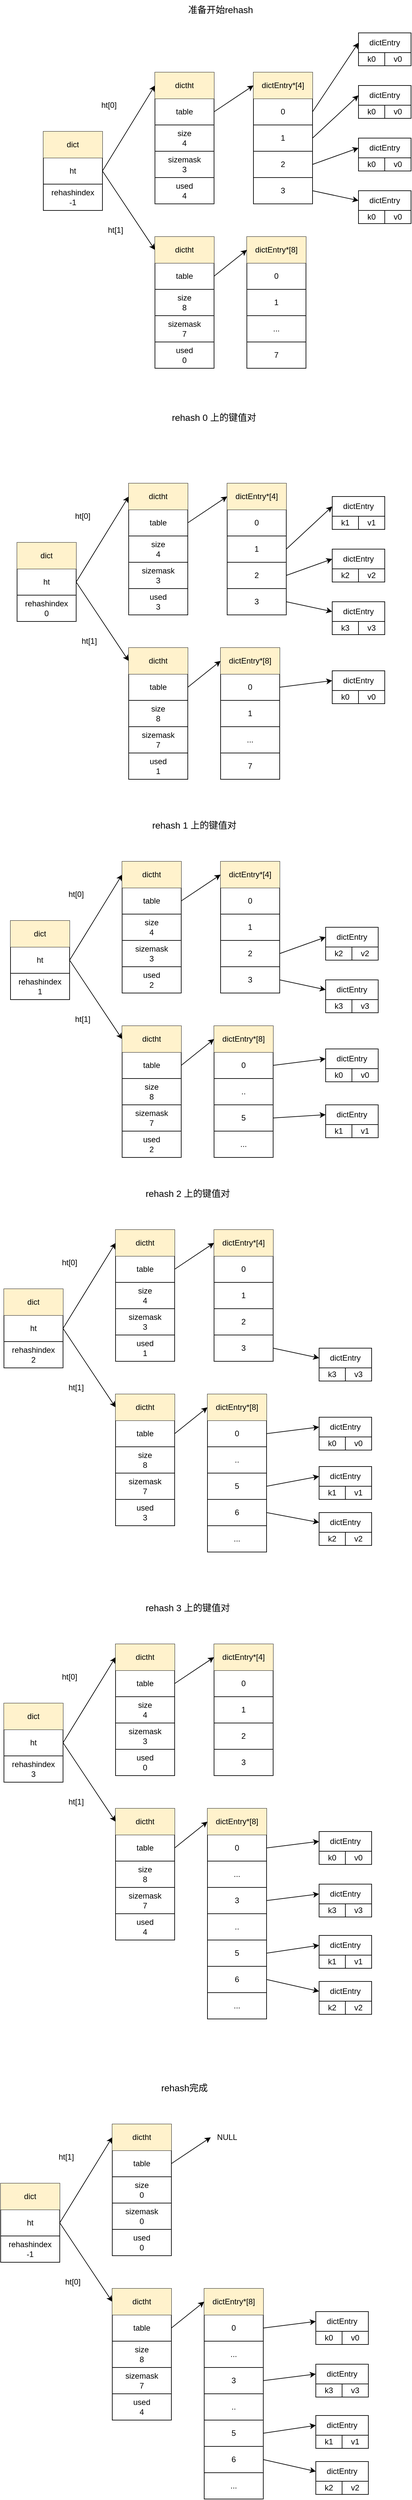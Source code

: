 <mxfile version="14.1.9" type="github">
  <diagram id="saQIS5xSv2mk-2oBWEnZ" name="Page-1">
    <mxGraphModel dx="946" dy="1705" grid="1" gridSize="10" guides="1" tooltips="1" connect="1" arrows="1" fold="1" page="1" pageScale="1" pageWidth="827" pageHeight="1169" math="0" shadow="0">
      <root>
        <mxCell id="0" />
        <mxCell id="1" parent="0" />
        <mxCell id="a-tTStyMwiT4IHlMWAO0-1" value="" style="shape=table;html=1;whiteSpace=wrap;startSize=0;container=1;collapsible=0;childLayout=tableLayout;sketch=0;" vertex="1" parent="1">
          <mxGeometry x="220" y="120" width="90" height="120" as="geometry" />
        </mxCell>
        <mxCell id="a-tTStyMwiT4IHlMWAO0-2" style="shape=partialRectangle;html=1;whiteSpace=wrap;collapsible=0;dropTarget=0;pointerEvents=0;fillColor=none;top=0;left=0;bottom=0;right=0;points=[[0,0.5],[1,0.5]];portConstraint=eastwest;" vertex="1" parent="a-tTStyMwiT4IHlMWAO0-1">
          <mxGeometry width="90" height="40" as="geometry" />
        </mxCell>
        <mxCell id="a-tTStyMwiT4IHlMWAO0-3" value="dict" style="shape=partialRectangle;html=1;whiteSpace=wrap;connectable=0;fillColor=#fff2cc;top=0;left=0;bottom=0;right=0;overflow=hidden;strokeColor=#d6b656;" vertex="1" parent="a-tTStyMwiT4IHlMWAO0-2">
          <mxGeometry width="90" height="40" as="geometry" />
        </mxCell>
        <mxCell id="a-tTStyMwiT4IHlMWAO0-4" style="shape=partialRectangle;html=1;whiteSpace=wrap;collapsible=0;dropTarget=0;pointerEvents=0;fillColor=none;top=0;left=0;bottom=0;right=0;points=[[0,0.5],[1,0.5]];portConstraint=eastwest;" vertex="1" parent="a-tTStyMwiT4IHlMWAO0-1">
          <mxGeometry y="40" width="90" height="40" as="geometry" />
        </mxCell>
        <mxCell id="a-tTStyMwiT4IHlMWAO0-5" value="ht" style="shape=partialRectangle;html=1;whiteSpace=wrap;connectable=0;fillColor=none;top=0;left=0;bottom=0;right=0;overflow=hidden;" vertex="1" parent="a-tTStyMwiT4IHlMWAO0-4">
          <mxGeometry width="90" height="40" as="geometry" />
        </mxCell>
        <mxCell id="a-tTStyMwiT4IHlMWAO0-6" style="shape=partialRectangle;html=1;whiteSpace=wrap;collapsible=0;dropTarget=0;pointerEvents=0;fillColor=none;top=0;left=0;bottom=0;right=0;points=[[0,0.5],[1,0.5]];portConstraint=eastwest;" vertex="1" parent="a-tTStyMwiT4IHlMWAO0-1">
          <mxGeometry y="80" width="90" height="40" as="geometry" />
        </mxCell>
        <mxCell id="a-tTStyMwiT4IHlMWAO0-7" value="rehashindex&lt;br&gt;-1" style="shape=partialRectangle;html=1;whiteSpace=wrap;connectable=0;fillColor=none;top=0;left=0;bottom=0;right=0;overflow=hidden;" vertex="1" parent="a-tTStyMwiT4IHlMWAO0-6">
          <mxGeometry width="90" height="40" as="geometry" />
        </mxCell>
        <mxCell id="a-tTStyMwiT4IHlMWAO0-16" value="" style="shape=table;html=1;whiteSpace=wrap;startSize=0;container=1;collapsible=0;childLayout=tableLayout;sketch=0;" vertex="1" parent="1">
          <mxGeometry x="390" y="30" width="90" height="200" as="geometry" />
        </mxCell>
        <mxCell id="a-tTStyMwiT4IHlMWAO0-17" style="shape=partialRectangle;html=1;whiteSpace=wrap;collapsible=0;dropTarget=0;pointerEvents=0;fillColor=none;top=0;left=0;bottom=0;right=0;points=[[0,0.5],[1,0.5]];portConstraint=eastwest;" vertex="1" parent="a-tTStyMwiT4IHlMWAO0-16">
          <mxGeometry width="90" height="40" as="geometry" />
        </mxCell>
        <mxCell id="a-tTStyMwiT4IHlMWAO0-18" value="dictht" style="shape=partialRectangle;html=1;whiteSpace=wrap;connectable=0;fillColor=#fff2cc;top=0;left=0;bottom=0;right=0;overflow=hidden;strokeColor=#d6b656;" vertex="1" parent="a-tTStyMwiT4IHlMWAO0-17">
          <mxGeometry width="90" height="40" as="geometry" />
        </mxCell>
        <mxCell id="a-tTStyMwiT4IHlMWAO0-19" style="shape=partialRectangle;html=1;whiteSpace=wrap;collapsible=0;dropTarget=0;pointerEvents=0;fillColor=none;top=0;left=0;bottom=0;right=0;points=[[0,0.5],[1,0.5]];portConstraint=eastwest;" vertex="1" parent="a-tTStyMwiT4IHlMWAO0-16">
          <mxGeometry y="40" width="90" height="40" as="geometry" />
        </mxCell>
        <mxCell id="a-tTStyMwiT4IHlMWAO0-20" value="table" style="shape=partialRectangle;html=1;whiteSpace=wrap;connectable=0;fillColor=none;top=0;left=0;bottom=0;right=0;overflow=hidden;" vertex="1" parent="a-tTStyMwiT4IHlMWAO0-19">
          <mxGeometry width="90" height="40" as="geometry" />
        </mxCell>
        <mxCell id="a-tTStyMwiT4IHlMWAO0-21" style="shape=partialRectangle;html=1;whiteSpace=wrap;collapsible=0;dropTarget=0;pointerEvents=0;fillColor=none;top=0;left=0;bottom=0;right=0;points=[[0,0.5],[1,0.5]];portConstraint=eastwest;" vertex="1" parent="a-tTStyMwiT4IHlMWAO0-16">
          <mxGeometry y="80" width="90" height="40" as="geometry" />
        </mxCell>
        <mxCell id="a-tTStyMwiT4IHlMWAO0-22" value="size&lt;br&gt;4" style="shape=partialRectangle;html=1;whiteSpace=wrap;connectable=0;fillColor=none;top=0;left=0;bottom=0;right=0;overflow=hidden;" vertex="1" parent="a-tTStyMwiT4IHlMWAO0-21">
          <mxGeometry width="90" height="40" as="geometry" />
        </mxCell>
        <mxCell id="a-tTStyMwiT4IHlMWAO0-27" style="shape=partialRectangle;html=1;whiteSpace=wrap;collapsible=0;dropTarget=0;pointerEvents=0;fillColor=none;top=0;left=0;bottom=0;right=0;points=[[0,0.5],[1,0.5]];portConstraint=eastwest;" vertex="1" parent="a-tTStyMwiT4IHlMWAO0-16">
          <mxGeometry y="120" width="90" height="40" as="geometry" />
        </mxCell>
        <mxCell id="a-tTStyMwiT4IHlMWAO0-28" value="sizemask&lt;br&gt;3" style="shape=partialRectangle;html=1;whiteSpace=wrap;connectable=0;fillColor=none;top=0;left=0;bottom=0;right=0;overflow=hidden;" vertex="1" parent="a-tTStyMwiT4IHlMWAO0-27">
          <mxGeometry width="90" height="40" as="geometry" />
        </mxCell>
        <mxCell id="a-tTStyMwiT4IHlMWAO0-29" style="shape=partialRectangle;html=1;whiteSpace=wrap;collapsible=0;dropTarget=0;pointerEvents=0;fillColor=none;top=0;left=0;bottom=0;right=0;points=[[0,0.5],[1,0.5]];portConstraint=eastwest;" vertex="1" parent="a-tTStyMwiT4IHlMWAO0-16">
          <mxGeometry y="160" width="90" height="40" as="geometry" />
        </mxCell>
        <mxCell id="a-tTStyMwiT4IHlMWAO0-30" value="used&lt;br&gt;4" style="shape=partialRectangle;html=1;whiteSpace=wrap;connectable=0;fillColor=none;top=0;left=0;bottom=0;right=0;overflow=hidden;" vertex="1" parent="a-tTStyMwiT4IHlMWAO0-29">
          <mxGeometry width="90" height="40" as="geometry" />
        </mxCell>
        <mxCell id="a-tTStyMwiT4IHlMWAO0-31" value="" style="shape=table;html=1;whiteSpace=wrap;startSize=0;container=1;collapsible=0;childLayout=tableLayout;sketch=0;" vertex="1" parent="1">
          <mxGeometry x="390" y="280" width="90" height="200" as="geometry" />
        </mxCell>
        <mxCell id="a-tTStyMwiT4IHlMWAO0-32" style="shape=partialRectangle;html=1;whiteSpace=wrap;collapsible=0;dropTarget=0;pointerEvents=0;fillColor=none;top=0;left=0;bottom=0;right=0;points=[[0,0.5],[1,0.5]];portConstraint=eastwest;" vertex="1" parent="a-tTStyMwiT4IHlMWAO0-31">
          <mxGeometry width="90" height="40" as="geometry" />
        </mxCell>
        <mxCell id="a-tTStyMwiT4IHlMWAO0-33" value="dictht" style="shape=partialRectangle;html=1;whiteSpace=wrap;connectable=0;fillColor=#fff2cc;top=0;left=0;bottom=0;right=0;overflow=hidden;strokeColor=#d6b656;" vertex="1" parent="a-tTStyMwiT4IHlMWAO0-32">
          <mxGeometry width="90" height="40" as="geometry" />
        </mxCell>
        <mxCell id="a-tTStyMwiT4IHlMWAO0-34" style="shape=partialRectangle;html=1;whiteSpace=wrap;collapsible=0;dropTarget=0;pointerEvents=0;fillColor=none;top=0;left=0;bottom=0;right=0;points=[[0,0.5],[1,0.5]];portConstraint=eastwest;" vertex="1" parent="a-tTStyMwiT4IHlMWAO0-31">
          <mxGeometry y="40" width="90" height="40" as="geometry" />
        </mxCell>
        <mxCell id="a-tTStyMwiT4IHlMWAO0-35" value="table" style="shape=partialRectangle;html=1;whiteSpace=wrap;connectable=0;fillColor=none;top=0;left=0;bottom=0;right=0;overflow=hidden;" vertex="1" parent="a-tTStyMwiT4IHlMWAO0-34">
          <mxGeometry width="90" height="40" as="geometry" />
        </mxCell>
        <mxCell id="a-tTStyMwiT4IHlMWAO0-36" style="shape=partialRectangle;html=1;whiteSpace=wrap;collapsible=0;dropTarget=0;pointerEvents=0;fillColor=none;top=0;left=0;bottom=0;right=0;points=[[0,0.5],[1,0.5]];portConstraint=eastwest;" vertex="1" parent="a-tTStyMwiT4IHlMWAO0-31">
          <mxGeometry y="80" width="90" height="40" as="geometry" />
        </mxCell>
        <mxCell id="a-tTStyMwiT4IHlMWAO0-37" value="size&lt;br&gt;8" style="shape=partialRectangle;html=1;whiteSpace=wrap;connectable=0;fillColor=none;top=0;left=0;bottom=0;right=0;overflow=hidden;" vertex="1" parent="a-tTStyMwiT4IHlMWAO0-36">
          <mxGeometry width="90" height="40" as="geometry" />
        </mxCell>
        <mxCell id="a-tTStyMwiT4IHlMWAO0-38" style="shape=partialRectangle;html=1;whiteSpace=wrap;collapsible=0;dropTarget=0;pointerEvents=0;fillColor=none;top=0;left=0;bottom=0;right=0;points=[[0,0.5],[1,0.5]];portConstraint=eastwest;" vertex="1" parent="a-tTStyMwiT4IHlMWAO0-31">
          <mxGeometry y="120" width="90" height="40" as="geometry" />
        </mxCell>
        <mxCell id="a-tTStyMwiT4IHlMWAO0-39" value="sizemask&lt;br&gt;7" style="shape=partialRectangle;html=1;whiteSpace=wrap;connectable=0;fillColor=none;top=0;left=0;bottom=0;right=0;overflow=hidden;" vertex="1" parent="a-tTStyMwiT4IHlMWAO0-38">
          <mxGeometry width="90" height="40" as="geometry" />
        </mxCell>
        <mxCell id="a-tTStyMwiT4IHlMWAO0-40" style="shape=partialRectangle;html=1;whiteSpace=wrap;collapsible=0;dropTarget=0;pointerEvents=0;fillColor=none;top=0;left=0;bottom=0;right=0;points=[[0,0.5],[1,0.5]];portConstraint=eastwest;" vertex="1" parent="a-tTStyMwiT4IHlMWAO0-31">
          <mxGeometry y="160" width="90" height="40" as="geometry" />
        </mxCell>
        <mxCell id="a-tTStyMwiT4IHlMWAO0-41" value="used&lt;br&gt;0" style="shape=partialRectangle;html=1;whiteSpace=wrap;connectable=0;fillColor=none;top=0;left=0;bottom=0;right=0;overflow=hidden;" vertex="1" parent="a-tTStyMwiT4IHlMWAO0-40">
          <mxGeometry width="90" height="40" as="geometry" />
        </mxCell>
        <mxCell id="a-tTStyMwiT4IHlMWAO0-42" style="rounded=0;orthogonalLoop=1;jettySize=auto;html=1;exitX=1;exitY=0.5;exitDx=0;exitDy=0;entryX=0;entryY=0.5;entryDx=0;entryDy=0;" edge="1" parent="1" source="a-tTStyMwiT4IHlMWAO0-4" target="a-tTStyMwiT4IHlMWAO0-17">
          <mxGeometry relative="1" as="geometry" />
        </mxCell>
        <mxCell id="a-tTStyMwiT4IHlMWAO0-43" style="edgeStyle=none;rounded=0;orthogonalLoop=1;jettySize=auto;html=1;exitX=1;exitY=0.5;exitDx=0;exitDy=0;entryX=0;entryY=0.5;entryDx=0;entryDy=0;" edge="1" parent="1" source="a-tTStyMwiT4IHlMWAO0-4" target="a-tTStyMwiT4IHlMWAO0-32">
          <mxGeometry relative="1" as="geometry" />
        </mxCell>
        <mxCell id="a-tTStyMwiT4IHlMWAO0-44" value="ht[0]" style="text;html=1;strokeColor=none;fillColor=none;align=center;verticalAlign=middle;whiteSpace=wrap;rounded=0;" vertex="1" parent="1">
          <mxGeometry x="300" y="70" width="40" height="20" as="geometry" />
        </mxCell>
        <mxCell id="a-tTStyMwiT4IHlMWAO0-45" value="ht[1]" style="text;html=1;strokeColor=none;fillColor=none;align=center;verticalAlign=middle;whiteSpace=wrap;rounded=0;" vertex="1" parent="1">
          <mxGeometry x="310" y="260" width="40" height="20" as="geometry" />
        </mxCell>
        <mxCell id="a-tTStyMwiT4IHlMWAO0-46" value="" style="shape=table;html=1;whiteSpace=wrap;startSize=0;container=1;collapsible=0;childLayout=tableLayout;sketch=0;" vertex="1" parent="1">
          <mxGeometry x="540" y="30" width="90" height="200" as="geometry" />
        </mxCell>
        <mxCell id="a-tTStyMwiT4IHlMWAO0-47" style="shape=partialRectangle;html=1;whiteSpace=wrap;collapsible=0;dropTarget=0;pointerEvents=0;fillColor=none;top=0;left=0;bottom=0;right=0;points=[[0,0.5],[1,0.5]];portConstraint=eastwest;" vertex="1" parent="a-tTStyMwiT4IHlMWAO0-46">
          <mxGeometry width="90" height="40" as="geometry" />
        </mxCell>
        <mxCell id="a-tTStyMwiT4IHlMWAO0-48" value="dictEntry*[4]" style="shape=partialRectangle;html=1;whiteSpace=wrap;connectable=0;fillColor=#fff2cc;top=0;left=0;bottom=0;right=0;overflow=hidden;strokeColor=#d6b656;" vertex="1" parent="a-tTStyMwiT4IHlMWAO0-47">
          <mxGeometry width="90" height="40" as="geometry" />
        </mxCell>
        <mxCell id="a-tTStyMwiT4IHlMWAO0-49" style="shape=partialRectangle;html=1;whiteSpace=wrap;collapsible=0;dropTarget=0;pointerEvents=0;fillColor=none;top=0;left=0;bottom=0;right=0;points=[[0,0.5],[1,0.5]];portConstraint=eastwest;" vertex="1" parent="a-tTStyMwiT4IHlMWAO0-46">
          <mxGeometry y="40" width="90" height="40" as="geometry" />
        </mxCell>
        <mxCell id="a-tTStyMwiT4IHlMWAO0-50" value="0" style="shape=partialRectangle;html=1;whiteSpace=wrap;connectable=0;fillColor=none;top=0;left=0;bottom=0;right=0;overflow=hidden;" vertex="1" parent="a-tTStyMwiT4IHlMWAO0-49">
          <mxGeometry width="90" height="40" as="geometry" />
        </mxCell>
        <mxCell id="a-tTStyMwiT4IHlMWAO0-51" style="shape=partialRectangle;html=1;whiteSpace=wrap;collapsible=0;dropTarget=0;pointerEvents=0;fillColor=none;top=0;left=0;bottom=0;right=0;points=[[0,0.5],[1,0.5]];portConstraint=eastwest;" vertex="1" parent="a-tTStyMwiT4IHlMWAO0-46">
          <mxGeometry y="80" width="90" height="40" as="geometry" />
        </mxCell>
        <mxCell id="a-tTStyMwiT4IHlMWAO0-52" value="1" style="shape=partialRectangle;html=1;whiteSpace=wrap;connectable=0;fillColor=none;top=0;left=0;bottom=0;right=0;overflow=hidden;" vertex="1" parent="a-tTStyMwiT4IHlMWAO0-51">
          <mxGeometry width="90" height="40" as="geometry" />
        </mxCell>
        <mxCell id="a-tTStyMwiT4IHlMWAO0-53" style="shape=partialRectangle;html=1;whiteSpace=wrap;collapsible=0;dropTarget=0;pointerEvents=0;fillColor=none;top=0;left=0;bottom=0;right=0;points=[[0,0.5],[1,0.5]];portConstraint=eastwest;" vertex="1" parent="a-tTStyMwiT4IHlMWAO0-46">
          <mxGeometry y="120" width="90" height="40" as="geometry" />
        </mxCell>
        <mxCell id="a-tTStyMwiT4IHlMWAO0-54" value="2" style="shape=partialRectangle;html=1;whiteSpace=wrap;connectable=0;fillColor=none;top=0;left=0;bottom=0;right=0;overflow=hidden;" vertex="1" parent="a-tTStyMwiT4IHlMWAO0-53">
          <mxGeometry width="90" height="40" as="geometry" />
        </mxCell>
        <mxCell id="a-tTStyMwiT4IHlMWAO0-55" style="shape=partialRectangle;html=1;whiteSpace=wrap;collapsible=0;dropTarget=0;pointerEvents=0;fillColor=none;top=0;left=0;bottom=0;right=0;points=[[0,0.5],[1,0.5]];portConstraint=eastwest;" vertex="1" parent="a-tTStyMwiT4IHlMWAO0-46">
          <mxGeometry y="160" width="90" height="40" as="geometry" />
        </mxCell>
        <mxCell id="a-tTStyMwiT4IHlMWAO0-56" value="3" style="shape=partialRectangle;html=1;whiteSpace=wrap;connectable=0;fillColor=none;top=0;left=0;bottom=0;right=0;overflow=hidden;" vertex="1" parent="a-tTStyMwiT4IHlMWAO0-55">
          <mxGeometry width="90" height="40" as="geometry" />
        </mxCell>
        <mxCell id="a-tTStyMwiT4IHlMWAO0-66" value="&lt;span&gt;dictEntry&lt;/span&gt;" style="rounded=0;whiteSpace=wrap;html=1;" vertex="1" parent="1">
          <mxGeometry x="700" y="50" width="80" height="30" as="geometry" />
        </mxCell>
        <mxCell id="a-tTStyMwiT4IHlMWAO0-67" value="k0" style="rounded=0;whiteSpace=wrap;html=1;" vertex="1" parent="1">
          <mxGeometry x="700" y="80" width="40" height="20" as="geometry" />
        </mxCell>
        <mxCell id="a-tTStyMwiT4IHlMWAO0-68" value="v0" style="rounded=0;whiteSpace=wrap;html=1;" vertex="1" parent="1">
          <mxGeometry x="740" y="80" width="40" height="20" as="geometry" />
        </mxCell>
        <mxCell id="a-tTStyMwiT4IHlMWAO0-69" value="&lt;span&gt;dictEntry&lt;/span&gt;" style="rounded=0;whiteSpace=wrap;html=1;" vertex="1" parent="1">
          <mxGeometry x="700" y="-30" width="80" height="30" as="geometry" />
        </mxCell>
        <mxCell id="a-tTStyMwiT4IHlMWAO0-70" value="k0" style="rounded=0;whiteSpace=wrap;html=1;" vertex="1" parent="1">
          <mxGeometry x="700" width="40" height="20" as="geometry" />
        </mxCell>
        <mxCell id="a-tTStyMwiT4IHlMWAO0-71" value="v0" style="rounded=0;whiteSpace=wrap;html=1;" vertex="1" parent="1">
          <mxGeometry x="740" width="40" height="20" as="geometry" />
        </mxCell>
        <mxCell id="a-tTStyMwiT4IHlMWAO0-72" value="&lt;span&gt;dictEntry&lt;/span&gt;" style="rounded=0;whiteSpace=wrap;html=1;" vertex="1" parent="1">
          <mxGeometry x="700" y="130" width="80" height="30" as="geometry" />
        </mxCell>
        <mxCell id="a-tTStyMwiT4IHlMWAO0-73" value="k0" style="rounded=0;whiteSpace=wrap;html=1;" vertex="1" parent="1">
          <mxGeometry x="700" y="160" width="40" height="20" as="geometry" />
        </mxCell>
        <mxCell id="a-tTStyMwiT4IHlMWAO0-74" value="v0" style="rounded=0;whiteSpace=wrap;html=1;" vertex="1" parent="1">
          <mxGeometry x="740" y="160" width="40" height="20" as="geometry" />
        </mxCell>
        <mxCell id="a-tTStyMwiT4IHlMWAO0-75" value="&lt;span&gt;dictEntry&lt;/span&gt;" style="rounded=0;whiteSpace=wrap;html=1;" vertex="1" parent="1">
          <mxGeometry x="700" y="210" width="80" height="30" as="geometry" />
        </mxCell>
        <mxCell id="a-tTStyMwiT4IHlMWAO0-76" value="k0" style="rounded=0;whiteSpace=wrap;html=1;" vertex="1" parent="1">
          <mxGeometry x="700" y="240" width="40" height="20" as="geometry" />
        </mxCell>
        <mxCell id="a-tTStyMwiT4IHlMWAO0-77" value="v0" style="rounded=0;whiteSpace=wrap;html=1;" vertex="1" parent="1">
          <mxGeometry x="740" y="240" width="40" height="20" as="geometry" />
        </mxCell>
        <mxCell id="a-tTStyMwiT4IHlMWAO0-78" value="" style="shape=table;html=1;whiteSpace=wrap;startSize=0;container=1;collapsible=0;childLayout=tableLayout;sketch=0;" vertex="1" parent="1">
          <mxGeometry x="530" y="280" width="90" height="200" as="geometry" />
        </mxCell>
        <mxCell id="a-tTStyMwiT4IHlMWAO0-79" style="shape=partialRectangle;html=1;whiteSpace=wrap;collapsible=0;dropTarget=0;pointerEvents=0;fillColor=none;top=0;left=0;bottom=0;right=0;points=[[0,0.5],[1,0.5]];portConstraint=eastwest;" vertex="1" parent="a-tTStyMwiT4IHlMWAO0-78">
          <mxGeometry width="90" height="40" as="geometry" />
        </mxCell>
        <mxCell id="a-tTStyMwiT4IHlMWAO0-80" value="dictEntry*[8]" style="shape=partialRectangle;html=1;whiteSpace=wrap;connectable=0;fillColor=#fff2cc;top=0;left=0;bottom=0;right=0;overflow=hidden;strokeColor=#d6b656;" vertex="1" parent="a-tTStyMwiT4IHlMWAO0-79">
          <mxGeometry width="90" height="40" as="geometry" />
        </mxCell>
        <mxCell id="a-tTStyMwiT4IHlMWAO0-81" style="shape=partialRectangle;html=1;whiteSpace=wrap;collapsible=0;dropTarget=0;pointerEvents=0;fillColor=none;top=0;left=0;bottom=0;right=0;points=[[0,0.5],[1,0.5]];portConstraint=eastwest;" vertex="1" parent="a-tTStyMwiT4IHlMWAO0-78">
          <mxGeometry y="40" width="90" height="40" as="geometry" />
        </mxCell>
        <mxCell id="a-tTStyMwiT4IHlMWAO0-82" value="0" style="shape=partialRectangle;html=1;whiteSpace=wrap;connectable=0;fillColor=none;top=0;left=0;bottom=0;right=0;overflow=hidden;" vertex="1" parent="a-tTStyMwiT4IHlMWAO0-81">
          <mxGeometry width="90" height="40" as="geometry" />
        </mxCell>
        <mxCell id="a-tTStyMwiT4IHlMWAO0-83" style="shape=partialRectangle;html=1;whiteSpace=wrap;collapsible=0;dropTarget=0;pointerEvents=0;fillColor=none;top=0;left=0;bottom=0;right=0;points=[[0,0.5],[1,0.5]];portConstraint=eastwest;" vertex="1" parent="a-tTStyMwiT4IHlMWAO0-78">
          <mxGeometry y="80" width="90" height="40" as="geometry" />
        </mxCell>
        <mxCell id="a-tTStyMwiT4IHlMWAO0-84" value="1" style="shape=partialRectangle;html=1;whiteSpace=wrap;connectable=0;fillColor=none;top=0;left=0;bottom=0;right=0;overflow=hidden;" vertex="1" parent="a-tTStyMwiT4IHlMWAO0-83">
          <mxGeometry width="90" height="40" as="geometry" />
        </mxCell>
        <mxCell id="a-tTStyMwiT4IHlMWAO0-85" style="shape=partialRectangle;html=1;whiteSpace=wrap;collapsible=0;dropTarget=0;pointerEvents=0;fillColor=none;top=0;left=0;bottom=0;right=0;points=[[0,0.5],[1,0.5]];portConstraint=eastwest;" vertex="1" parent="a-tTStyMwiT4IHlMWAO0-78">
          <mxGeometry y="120" width="90" height="40" as="geometry" />
        </mxCell>
        <mxCell id="a-tTStyMwiT4IHlMWAO0-86" value="..." style="shape=partialRectangle;html=1;whiteSpace=wrap;connectable=0;fillColor=none;top=0;left=0;bottom=0;right=0;overflow=hidden;" vertex="1" parent="a-tTStyMwiT4IHlMWAO0-85">
          <mxGeometry width="90" height="40" as="geometry" />
        </mxCell>
        <mxCell id="a-tTStyMwiT4IHlMWAO0-87" style="shape=partialRectangle;html=1;whiteSpace=wrap;collapsible=0;dropTarget=0;pointerEvents=0;fillColor=none;top=0;left=0;bottom=0;right=0;points=[[0,0.5],[1,0.5]];portConstraint=eastwest;" vertex="1" parent="a-tTStyMwiT4IHlMWAO0-78">
          <mxGeometry y="160" width="90" height="40" as="geometry" />
        </mxCell>
        <mxCell id="a-tTStyMwiT4IHlMWAO0-88" value="7" style="shape=partialRectangle;html=1;whiteSpace=wrap;connectable=0;fillColor=none;top=0;left=0;bottom=0;right=0;overflow=hidden;" vertex="1" parent="a-tTStyMwiT4IHlMWAO0-87">
          <mxGeometry width="90" height="40" as="geometry" />
        </mxCell>
        <mxCell id="a-tTStyMwiT4IHlMWAO0-89" style="edgeStyle=none;rounded=0;orthogonalLoop=1;jettySize=auto;html=1;exitX=1;exitY=0.5;exitDx=0;exitDy=0;entryX=0;entryY=0.5;entryDx=0;entryDy=0;" edge="1" parent="1" source="a-tTStyMwiT4IHlMWAO0-19" target="a-tTStyMwiT4IHlMWAO0-47">
          <mxGeometry relative="1" as="geometry" />
        </mxCell>
        <mxCell id="a-tTStyMwiT4IHlMWAO0-90" style="edgeStyle=none;rounded=0;orthogonalLoop=1;jettySize=auto;html=1;exitX=1;exitY=0.5;exitDx=0;exitDy=0;entryX=0;entryY=0.5;entryDx=0;entryDy=0;" edge="1" parent="1" source="a-tTStyMwiT4IHlMWAO0-34" target="a-tTStyMwiT4IHlMWAO0-79">
          <mxGeometry relative="1" as="geometry" />
        </mxCell>
        <mxCell id="a-tTStyMwiT4IHlMWAO0-91" style="edgeStyle=none;rounded=0;orthogonalLoop=1;jettySize=auto;html=1;exitX=1;exitY=0.5;exitDx=0;exitDy=0;entryX=0;entryY=0.5;entryDx=0;entryDy=0;" edge="1" parent="1" source="a-tTStyMwiT4IHlMWAO0-49" target="a-tTStyMwiT4IHlMWAO0-69">
          <mxGeometry relative="1" as="geometry" />
        </mxCell>
        <mxCell id="a-tTStyMwiT4IHlMWAO0-92" style="edgeStyle=none;rounded=0;orthogonalLoop=1;jettySize=auto;html=1;exitX=1;exitY=0.5;exitDx=0;exitDy=0;entryX=0;entryY=0.5;entryDx=0;entryDy=0;" edge="1" parent="1" source="a-tTStyMwiT4IHlMWAO0-51" target="a-tTStyMwiT4IHlMWAO0-66">
          <mxGeometry relative="1" as="geometry" />
        </mxCell>
        <mxCell id="a-tTStyMwiT4IHlMWAO0-93" style="edgeStyle=none;rounded=0;orthogonalLoop=1;jettySize=auto;html=1;exitX=1;exitY=0.5;exitDx=0;exitDy=0;entryX=0;entryY=0.5;entryDx=0;entryDy=0;" edge="1" parent="1" source="a-tTStyMwiT4IHlMWAO0-53" target="a-tTStyMwiT4IHlMWAO0-72">
          <mxGeometry relative="1" as="geometry" />
        </mxCell>
        <mxCell id="a-tTStyMwiT4IHlMWAO0-94" style="edgeStyle=none;rounded=0;orthogonalLoop=1;jettySize=auto;html=1;exitX=1;exitY=0.5;exitDx=0;exitDy=0;entryX=0;entryY=0.5;entryDx=0;entryDy=0;" edge="1" parent="1" source="a-tTStyMwiT4IHlMWAO0-55" target="a-tTStyMwiT4IHlMWAO0-75">
          <mxGeometry relative="1" as="geometry" />
        </mxCell>
        <mxCell id="a-tTStyMwiT4IHlMWAO0-114" value="&lt;font style=&quot;font-size: 14px&quot;&gt;rehash 0 上的键值对&lt;/font&gt;" style="text;html=1;strokeColor=none;fillColor=none;align=center;verticalAlign=middle;whiteSpace=wrap;rounded=0;" vertex="1" parent="1">
          <mxGeometry x="360" y="540" width="240" height="30" as="geometry" />
        </mxCell>
        <mxCell id="a-tTStyMwiT4IHlMWAO0-116" value="" style="shape=table;html=1;whiteSpace=wrap;startSize=0;container=1;collapsible=0;childLayout=tableLayout;sketch=0;" vertex="1" parent="1">
          <mxGeometry x="180" y="745" width="90" height="120" as="geometry" />
        </mxCell>
        <mxCell id="a-tTStyMwiT4IHlMWAO0-117" style="shape=partialRectangle;html=1;whiteSpace=wrap;collapsible=0;dropTarget=0;pointerEvents=0;fillColor=none;top=0;left=0;bottom=0;right=0;points=[[0,0.5],[1,0.5]];portConstraint=eastwest;" vertex="1" parent="a-tTStyMwiT4IHlMWAO0-116">
          <mxGeometry width="90" height="40" as="geometry" />
        </mxCell>
        <mxCell id="a-tTStyMwiT4IHlMWAO0-118" value="dict" style="shape=partialRectangle;html=1;whiteSpace=wrap;connectable=0;fillColor=#fff2cc;top=0;left=0;bottom=0;right=0;overflow=hidden;strokeColor=#d6b656;" vertex="1" parent="a-tTStyMwiT4IHlMWAO0-117">
          <mxGeometry width="90" height="40" as="geometry" />
        </mxCell>
        <mxCell id="a-tTStyMwiT4IHlMWAO0-119" style="shape=partialRectangle;html=1;whiteSpace=wrap;collapsible=0;dropTarget=0;pointerEvents=0;fillColor=none;top=0;left=0;bottom=0;right=0;points=[[0,0.5],[1,0.5]];portConstraint=eastwest;" vertex="1" parent="a-tTStyMwiT4IHlMWAO0-116">
          <mxGeometry y="40" width="90" height="40" as="geometry" />
        </mxCell>
        <mxCell id="a-tTStyMwiT4IHlMWAO0-120" value="ht" style="shape=partialRectangle;html=1;whiteSpace=wrap;connectable=0;fillColor=none;top=0;left=0;bottom=0;right=0;overflow=hidden;" vertex="1" parent="a-tTStyMwiT4IHlMWAO0-119">
          <mxGeometry width="90" height="40" as="geometry" />
        </mxCell>
        <mxCell id="a-tTStyMwiT4IHlMWAO0-121" style="shape=partialRectangle;html=1;whiteSpace=wrap;collapsible=0;dropTarget=0;pointerEvents=0;fillColor=none;top=0;left=0;bottom=0;right=0;points=[[0,0.5],[1,0.5]];portConstraint=eastwest;" vertex="1" parent="a-tTStyMwiT4IHlMWAO0-116">
          <mxGeometry y="80" width="90" height="40" as="geometry" />
        </mxCell>
        <mxCell id="a-tTStyMwiT4IHlMWAO0-122" value="rehashindex&lt;br&gt;0" style="shape=partialRectangle;html=1;whiteSpace=wrap;connectable=0;fillColor=none;top=0;left=0;bottom=0;right=0;overflow=hidden;" vertex="1" parent="a-tTStyMwiT4IHlMWAO0-121">
          <mxGeometry width="90" height="40" as="geometry" />
        </mxCell>
        <mxCell id="a-tTStyMwiT4IHlMWAO0-123" value="" style="shape=table;html=1;whiteSpace=wrap;startSize=0;container=1;collapsible=0;childLayout=tableLayout;sketch=0;" vertex="1" parent="1">
          <mxGeometry x="350" y="655" width="90" height="200" as="geometry" />
        </mxCell>
        <mxCell id="a-tTStyMwiT4IHlMWAO0-124" style="shape=partialRectangle;html=1;whiteSpace=wrap;collapsible=0;dropTarget=0;pointerEvents=0;fillColor=none;top=0;left=0;bottom=0;right=0;points=[[0,0.5],[1,0.5]];portConstraint=eastwest;" vertex="1" parent="a-tTStyMwiT4IHlMWAO0-123">
          <mxGeometry width="90" height="40" as="geometry" />
        </mxCell>
        <mxCell id="a-tTStyMwiT4IHlMWAO0-125" value="dictht" style="shape=partialRectangle;html=1;whiteSpace=wrap;connectable=0;fillColor=#fff2cc;top=0;left=0;bottom=0;right=0;overflow=hidden;strokeColor=#d6b656;" vertex="1" parent="a-tTStyMwiT4IHlMWAO0-124">
          <mxGeometry width="90" height="40" as="geometry" />
        </mxCell>
        <mxCell id="a-tTStyMwiT4IHlMWAO0-126" style="shape=partialRectangle;html=1;whiteSpace=wrap;collapsible=0;dropTarget=0;pointerEvents=0;fillColor=none;top=0;left=0;bottom=0;right=0;points=[[0,0.5],[1,0.5]];portConstraint=eastwest;" vertex="1" parent="a-tTStyMwiT4IHlMWAO0-123">
          <mxGeometry y="40" width="90" height="40" as="geometry" />
        </mxCell>
        <mxCell id="a-tTStyMwiT4IHlMWAO0-127" value="table" style="shape=partialRectangle;html=1;whiteSpace=wrap;connectable=0;fillColor=none;top=0;left=0;bottom=0;right=0;overflow=hidden;" vertex="1" parent="a-tTStyMwiT4IHlMWAO0-126">
          <mxGeometry width="90" height="40" as="geometry" />
        </mxCell>
        <mxCell id="a-tTStyMwiT4IHlMWAO0-128" style="shape=partialRectangle;html=1;whiteSpace=wrap;collapsible=0;dropTarget=0;pointerEvents=0;fillColor=none;top=0;left=0;bottom=0;right=0;points=[[0,0.5],[1,0.5]];portConstraint=eastwest;" vertex="1" parent="a-tTStyMwiT4IHlMWAO0-123">
          <mxGeometry y="80" width="90" height="40" as="geometry" />
        </mxCell>
        <mxCell id="a-tTStyMwiT4IHlMWAO0-129" value="size&lt;br&gt;4" style="shape=partialRectangle;html=1;whiteSpace=wrap;connectable=0;fillColor=none;top=0;left=0;bottom=0;right=0;overflow=hidden;" vertex="1" parent="a-tTStyMwiT4IHlMWAO0-128">
          <mxGeometry width="90" height="40" as="geometry" />
        </mxCell>
        <mxCell id="a-tTStyMwiT4IHlMWAO0-130" style="shape=partialRectangle;html=1;whiteSpace=wrap;collapsible=0;dropTarget=0;pointerEvents=0;fillColor=none;top=0;left=0;bottom=0;right=0;points=[[0,0.5],[1,0.5]];portConstraint=eastwest;" vertex="1" parent="a-tTStyMwiT4IHlMWAO0-123">
          <mxGeometry y="120" width="90" height="40" as="geometry" />
        </mxCell>
        <mxCell id="a-tTStyMwiT4IHlMWAO0-131" value="sizemask&lt;br&gt;3" style="shape=partialRectangle;html=1;whiteSpace=wrap;connectable=0;fillColor=none;top=0;left=0;bottom=0;right=0;overflow=hidden;" vertex="1" parent="a-tTStyMwiT4IHlMWAO0-130">
          <mxGeometry width="90" height="40" as="geometry" />
        </mxCell>
        <mxCell id="a-tTStyMwiT4IHlMWAO0-132" style="shape=partialRectangle;html=1;whiteSpace=wrap;collapsible=0;dropTarget=0;pointerEvents=0;fillColor=none;top=0;left=0;bottom=0;right=0;points=[[0,0.5],[1,0.5]];portConstraint=eastwest;" vertex="1" parent="a-tTStyMwiT4IHlMWAO0-123">
          <mxGeometry y="160" width="90" height="40" as="geometry" />
        </mxCell>
        <mxCell id="a-tTStyMwiT4IHlMWAO0-133" value="used&lt;br&gt;3" style="shape=partialRectangle;html=1;whiteSpace=wrap;connectable=0;fillColor=none;top=0;left=0;bottom=0;right=0;overflow=hidden;" vertex="1" parent="a-tTStyMwiT4IHlMWAO0-132">
          <mxGeometry width="90" height="40" as="geometry" />
        </mxCell>
        <mxCell id="a-tTStyMwiT4IHlMWAO0-134" style="shape=partialRectangle;html=1;whiteSpace=wrap;collapsible=0;dropTarget=0;pointerEvents=0;fillColor=none;top=0;left=0;bottom=0;right=0;points=[[0,0.5],[1,0.5]];portConstraint=eastwest;" vertex="1" parent="1">
          <mxGeometry x="350" y="905" width="90" height="40" as="geometry" />
        </mxCell>
        <mxCell id="a-tTStyMwiT4IHlMWAO0-135" value="dictht" style="shape=partialRectangle;html=1;whiteSpace=wrap;connectable=0;fillColor=#fff2cc;top=0;left=0;bottom=0;right=0;overflow=hidden;strokeColor=#d6b656;" vertex="1" parent="a-tTStyMwiT4IHlMWAO0-134">
          <mxGeometry width="90" height="40" as="geometry" />
        </mxCell>
        <mxCell id="a-tTStyMwiT4IHlMWAO0-136" style="shape=partialRectangle;html=1;whiteSpace=wrap;collapsible=0;dropTarget=0;pointerEvents=0;fillColor=none;top=0;left=0;bottom=0;right=0;points=[[0,0.5],[1,0.5]];portConstraint=eastwest;" vertex="1" parent="1">
          <mxGeometry x="350" y="945" width="90" height="40" as="geometry" />
        </mxCell>
        <mxCell id="a-tTStyMwiT4IHlMWAO0-137" value="table" style="shape=partialRectangle;html=1;whiteSpace=wrap;connectable=0;fillColor=none;top=0;left=0;bottom=0;right=0;overflow=hidden;" vertex="1" parent="a-tTStyMwiT4IHlMWAO0-136">
          <mxGeometry width="90" height="40" as="geometry" />
        </mxCell>
        <mxCell id="a-tTStyMwiT4IHlMWAO0-138" style="shape=partialRectangle;html=1;whiteSpace=wrap;collapsible=0;dropTarget=0;pointerEvents=0;fillColor=none;top=0;left=0;bottom=0;right=0;points=[[0,0.5],[1,0.5]];portConstraint=eastwest;" vertex="1" parent="1">
          <mxGeometry x="350" y="985" width="90" height="40" as="geometry" />
        </mxCell>
        <mxCell id="a-tTStyMwiT4IHlMWAO0-139" value="size&lt;br&gt;8" style="shape=partialRectangle;html=1;whiteSpace=wrap;connectable=0;fillColor=none;top=0;left=0;bottom=0;right=0;overflow=hidden;" vertex="1" parent="a-tTStyMwiT4IHlMWAO0-138">
          <mxGeometry width="90" height="40" as="geometry" />
        </mxCell>
        <mxCell id="a-tTStyMwiT4IHlMWAO0-140" style="shape=partialRectangle;html=1;whiteSpace=wrap;collapsible=0;dropTarget=0;pointerEvents=0;fillColor=none;top=0;left=0;bottom=0;right=0;points=[[0,0.5],[1,0.5]];portConstraint=eastwest;" vertex="1" parent="1">
          <mxGeometry x="350" y="1025" width="90" height="40" as="geometry" />
        </mxCell>
        <mxCell id="a-tTStyMwiT4IHlMWAO0-141" value="sizemask&lt;br&gt;7" style="shape=partialRectangle;html=1;whiteSpace=wrap;connectable=0;fillColor=none;top=0;left=0;bottom=0;right=0;overflow=hidden;" vertex="1" parent="a-tTStyMwiT4IHlMWAO0-140">
          <mxGeometry width="90" height="40" as="geometry" />
        </mxCell>
        <mxCell id="a-tTStyMwiT4IHlMWAO0-142" style="rounded=0;orthogonalLoop=1;jettySize=auto;html=1;exitX=1;exitY=0.5;exitDx=0;exitDy=0;entryX=0;entryY=0.5;entryDx=0;entryDy=0;" edge="1" parent="1" source="a-tTStyMwiT4IHlMWAO0-119" target="a-tTStyMwiT4IHlMWAO0-124">
          <mxGeometry relative="1" as="geometry" />
        </mxCell>
        <mxCell id="a-tTStyMwiT4IHlMWAO0-143" style="edgeStyle=none;rounded=0;orthogonalLoop=1;jettySize=auto;html=1;exitX=1;exitY=0.5;exitDx=0;exitDy=0;entryX=0;entryY=0.5;entryDx=0;entryDy=0;" edge="1" parent="1" source="a-tTStyMwiT4IHlMWAO0-119" target="a-tTStyMwiT4IHlMWAO0-134">
          <mxGeometry relative="1" as="geometry" />
        </mxCell>
        <mxCell id="a-tTStyMwiT4IHlMWAO0-144" value="ht[0]" style="text;html=1;strokeColor=none;fillColor=none;align=center;verticalAlign=middle;whiteSpace=wrap;rounded=0;" vertex="1" parent="1">
          <mxGeometry x="260" y="695" width="40" height="20" as="geometry" />
        </mxCell>
        <mxCell id="a-tTStyMwiT4IHlMWAO0-145" value="ht[1]" style="text;html=1;strokeColor=none;fillColor=none;align=center;verticalAlign=middle;whiteSpace=wrap;rounded=0;" vertex="1" parent="1">
          <mxGeometry x="270" y="885" width="40" height="20" as="geometry" />
        </mxCell>
        <mxCell id="a-tTStyMwiT4IHlMWAO0-146" value="" style="shape=table;html=1;whiteSpace=wrap;startSize=0;container=1;collapsible=0;childLayout=tableLayout;sketch=0;" vertex="1" parent="1">
          <mxGeometry x="500" y="655" width="90" height="200" as="geometry" />
        </mxCell>
        <mxCell id="a-tTStyMwiT4IHlMWAO0-147" style="shape=partialRectangle;html=1;whiteSpace=wrap;collapsible=0;dropTarget=0;pointerEvents=0;fillColor=none;top=0;left=0;bottom=0;right=0;points=[[0,0.5],[1,0.5]];portConstraint=eastwest;" vertex="1" parent="a-tTStyMwiT4IHlMWAO0-146">
          <mxGeometry width="90" height="40" as="geometry" />
        </mxCell>
        <mxCell id="a-tTStyMwiT4IHlMWAO0-148" value="dictEntry*[4]" style="shape=partialRectangle;html=1;whiteSpace=wrap;connectable=0;fillColor=#fff2cc;top=0;left=0;bottom=0;right=0;overflow=hidden;strokeColor=#d6b656;" vertex="1" parent="a-tTStyMwiT4IHlMWAO0-147">
          <mxGeometry width="90" height="40" as="geometry" />
        </mxCell>
        <mxCell id="a-tTStyMwiT4IHlMWAO0-149" style="shape=partialRectangle;html=1;whiteSpace=wrap;collapsible=0;dropTarget=0;pointerEvents=0;fillColor=none;top=0;left=0;bottom=0;right=0;points=[[0,0.5],[1,0.5]];portConstraint=eastwest;" vertex="1" parent="a-tTStyMwiT4IHlMWAO0-146">
          <mxGeometry y="40" width="90" height="40" as="geometry" />
        </mxCell>
        <mxCell id="a-tTStyMwiT4IHlMWAO0-150" value="0" style="shape=partialRectangle;html=1;whiteSpace=wrap;connectable=0;fillColor=none;top=0;left=0;bottom=0;right=0;overflow=hidden;" vertex="1" parent="a-tTStyMwiT4IHlMWAO0-149">
          <mxGeometry width="90" height="40" as="geometry" />
        </mxCell>
        <mxCell id="a-tTStyMwiT4IHlMWAO0-151" style="shape=partialRectangle;html=1;whiteSpace=wrap;collapsible=0;dropTarget=0;pointerEvents=0;fillColor=none;top=0;left=0;bottom=0;right=0;points=[[0,0.5],[1,0.5]];portConstraint=eastwest;" vertex="1" parent="a-tTStyMwiT4IHlMWAO0-146">
          <mxGeometry y="80" width="90" height="40" as="geometry" />
        </mxCell>
        <mxCell id="a-tTStyMwiT4IHlMWAO0-152" value="1" style="shape=partialRectangle;html=1;whiteSpace=wrap;connectable=0;fillColor=none;top=0;left=0;bottom=0;right=0;overflow=hidden;" vertex="1" parent="a-tTStyMwiT4IHlMWAO0-151">
          <mxGeometry width="90" height="40" as="geometry" />
        </mxCell>
        <mxCell id="a-tTStyMwiT4IHlMWAO0-153" style="shape=partialRectangle;html=1;whiteSpace=wrap;collapsible=0;dropTarget=0;pointerEvents=0;fillColor=none;top=0;left=0;bottom=0;right=0;points=[[0,0.5],[1,0.5]];portConstraint=eastwest;" vertex="1" parent="a-tTStyMwiT4IHlMWAO0-146">
          <mxGeometry y="120" width="90" height="40" as="geometry" />
        </mxCell>
        <mxCell id="a-tTStyMwiT4IHlMWAO0-154" value="2" style="shape=partialRectangle;html=1;whiteSpace=wrap;connectable=0;fillColor=none;top=0;left=0;bottom=0;right=0;overflow=hidden;" vertex="1" parent="a-tTStyMwiT4IHlMWAO0-153">
          <mxGeometry width="90" height="40" as="geometry" />
        </mxCell>
        <mxCell id="a-tTStyMwiT4IHlMWAO0-155" style="shape=partialRectangle;html=1;whiteSpace=wrap;collapsible=0;dropTarget=0;pointerEvents=0;fillColor=none;top=0;left=0;bottom=0;right=0;points=[[0,0.5],[1,0.5]];portConstraint=eastwest;" vertex="1" parent="a-tTStyMwiT4IHlMWAO0-146">
          <mxGeometry y="160" width="90" height="40" as="geometry" />
        </mxCell>
        <mxCell id="a-tTStyMwiT4IHlMWAO0-156" value="3" style="shape=partialRectangle;html=1;whiteSpace=wrap;connectable=0;fillColor=none;top=0;left=0;bottom=0;right=0;overflow=hidden;" vertex="1" parent="a-tTStyMwiT4IHlMWAO0-155">
          <mxGeometry width="90" height="40" as="geometry" />
        </mxCell>
        <mxCell id="a-tTStyMwiT4IHlMWAO0-158" value="&lt;span&gt;dictEntry&lt;/span&gt;" style="rounded=0;whiteSpace=wrap;html=1;" vertex="1" parent="1">
          <mxGeometry x="660" y="675" width="80" height="30" as="geometry" />
        </mxCell>
        <mxCell id="a-tTStyMwiT4IHlMWAO0-159" value="k1" style="rounded=0;whiteSpace=wrap;html=1;" vertex="1" parent="1">
          <mxGeometry x="660" y="705" width="40" height="20" as="geometry" />
        </mxCell>
        <mxCell id="a-tTStyMwiT4IHlMWAO0-160" value="v1" style="rounded=0;whiteSpace=wrap;html=1;" vertex="1" parent="1">
          <mxGeometry x="700" y="705" width="40" height="20" as="geometry" />
        </mxCell>
        <mxCell id="a-tTStyMwiT4IHlMWAO0-165" value="&lt;span&gt;dictEntry&lt;/span&gt;" style="rounded=0;whiteSpace=wrap;html=1;" vertex="1" parent="1">
          <mxGeometry x="660" y="755" width="80" height="30" as="geometry" />
        </mxCell>
        <mxCell id="a-tTStyMwiT4IHlMWAO0-166" value="k2" style="rounded=0;whiteSpace=wrap;html=1;" vertex="1" parent="1">
          <mxGeometry x="660" y="785" width="40" height="20" as="geometry" />
        </mxCell>
        <mxCell id="a-tTStyMwiT4IHlMWAO0-167" value="v2" style="rounded=0;whiteSpace=wrap;html=1;" vertex="1" parent="1">
          <mxGeometry x="700" y="785" width="40" height="20" as="geometry" />
        </mxCell>
        <mxCell id="a-tTStyMwiT4IHlMWAO0-169" value="&lt;span&gt;dictEntry&lt;/span&gt;" style="rounded=0;whiteSpace=wrap;html=1;" vertex="1" parent="1">
          <mxGeometry x="660" y="835" width="80" height="30" as="geometry" />
        </mxCell>
        <mxCell id="a-tTStyMwiT4IHlMWAO0-170" value="k3" style="rounded=0;whiteSpace=wrap;html=1;" vertex="1" parent="1">
          <mxGeometry x="660" y="865" width="40" height="20" as="geometry" />
        </mxCell>
        <mxCell id="a-tTStyMwiT4IHlMWAO0-171" value="v3" style="rounded=0;whiteSpace=wrap;html=1;" vertex="1" parent="1">
          <mxGeometry x="700" y="865" width="40" height="20" as="geometry" />
        </mxCell>
        <mxCell id="a-tTStyMwiT4IHlMWAO0-172" style="shape=partialRectangle;html=1;whiteSpace=wrap;collapsible=0;dropTarget=0;pointerEvents=0;fillColor=none;top=0;left=0;bottom=0;right=0;points=[[0,0.5],[1,0.5]];portConstraint=eastwest;" vertex="1" parent="1">
          <mxGeometry x="490" y="905" width="90" height="40" as="geometry" />
        </mxCell>
        <mxCell id="a-tTStyMwiT4IHlMWAO0-173" value="dictEntry*[8]" style="shape=partialRectangle;html=1;whiteSpace=wrap;connectable=0;fillColor=#fff2cc;top=0;left=0;bottom=0;right=0;overflow=hidden;strokeColor=#d6b656;" vertex="1" parent="a-tTStyMwiT4IHlMWAO0-172">
          <mxGeometry width="90" height="40" as="geometry" />
        </mxCell>
        <mxCell id="a-tTStyMwiT4IHlMWAO0-174" style="shape=partialRectangle;html=1;whiteSpace=wrap;collapsible=0;dropTarget=0;pointerEvents=0;fillColor=none;top=0;left=0;bottom=0;right=0;points=[[0,0.5],[1,0.5]];portConstraint=eastwest;" vertex="1" parent="1">
          <mxGeometry x="490" y="945" width="90" height="40" as="geometry" />
        </mxCell>
        <mxCell id="a-tTStyMwiT4IHlMWAO0-175" value="0" style="shape=partialRectangle;html=1;whiteSpace=wrap;connectable=0;fillColor=none;top=0;left=0;bottom=0;right=0;overflow=hidden;" vertex="1" parent="a-tTStyMwiT4IHlMWAO0-174">
          <mxGeometry width="90" height="40" as="geometry" />
        </mxCell>
        <mxCell id="a-tTStyMwiT4IHlMWAO0-176" style="shape=partialRectangle;html=1;whiteSpace=wrap;collapsible=0;dropTarget=0;pointerEvents=0;fillColor=none;top=0;left=0;bottom=0;right=0;points=[[0,0.5],[1,0.5]];portConstraint=eastwest;" vertex="1" parent="1">
          <mxGeometry x="490" y="985" width="90" height="40" as="geometry" />
        </mxCell>
        <mxCell id="a-tTStyMwiT4IHlMWAO0-177" value="1" style="shape=partialRectangle;html=1;whiteSpace=wrap;connectable=0;fillColor=none;top=0;left=0;bottom=0;right=0;overflow=hidden;" vertex="1" parent="a-tTStyMwiT4IHlMWAO0-176">
          <mxGeometry width="90" height="40" as="geometry" />
        </mxCell>
        <mxCell id="a-tTStyMwiT4IHlMWAO0-178" style="shape=partialRectangle;html=1;whiteSpace=wrap;collapsible=0;dropTarget=0;pointerEvents=0;fillColor=none;top=0;left=0;bottom=0;right=0;points=[[0,0.5],[1,0.5]];portConstraint=eastwest;" vertex="1" parent="1">
          <mxGeometry x="490" y="1025" width="90" height="40" as="geometry" />
        </mxCell>
        <mxCell id="a-tTStyMwiT4IHlMWAO0-179" value="..." style="shape=partialRectangle;html=1;whiteSpace=wrap;connectable=0;fillColor=none;top=0;left=0;bottom=0;right=0;overflow=hidden;" vertex="1" parent="a-tTStyMwiT4IHlMWAO0-178">
          <mxGeometry width="90" height="40" as="geometry" />
        </mxCell>
        <mxCell id="a-tTStyMwiT4IHlMWAO0-180" style="edgeStyle=none;rounded=0;orthogonalLoop=1;jettySize=auto;html=1;exitX=1;exitY=0.5;exitDx=0;exitDy=0;entryX=0;entryY=0.5;entryDx=0;entryDy=0;" edge="1" parent="1" source="a-tTStyMwiT4IHlMWAO0-126" target="a-tTStyMwiT4IHlMWAO0-147">
          <mxGeometry relative="1" as="geometry" />
        </mxCell>
        <mxCell id="a-tTStyMwiT4IHlMWAO0-181" style="edgeStyle=none;rounded=0;orthogonalLoop=1;jettySize=auto;html=1;exitX=1;exitY=0.5;exitDx=0;exitDy=0;entryX=0;entryY=0.5;entryDx=0;entryDy=0;" edge="1" parent="1" source="a-tTStyMwiT4IHlMWAO0-136" target="a-tTStyMwiT4IHlMWAO0-172">
          <mxGeometry relative="1" as="geometry" />
        </mxCell>
        <mxCell id="a-tTStyMwiT4IHlMWAO0-183" style="edgeStyle=none;rounded=0;orthogonalLoop=1;jettySize=auto;html=1;exitX=1;exitY=0.5;exitDx=0;exitDy=0;entryX=0;entryY=0.5;entryDx=0;entryDy=0;" edge="1" parent="1" source="a-tTStyMwiT4IHlMWAO0-151" target="a-tTStyMwiT4IHlMWAO0-158">
          <mxGeometry relative="1" as="geometry" />
        </mxCell>
        <mxCell id="a-tTStyMwiT4IHlMWAO0-184" style="edgeStyle=none;rounded=0;orthogonalLoop=1;jettySize=auto;html=1;exitX=1;exitY=0.5;exitDx=0;exitDy=0;entryX=0;entryY=0.5;entryDx=0;entryDy=0;" edge="1" parent="1" source="a-tTStyMwiT4IHlMWAO0-153" target="a-tTStyMwiT4IHlMWAO0-165">
          <mxGeometry relative="1" as="geometry" />
        </mxCell>
        <mxCell id="a-tTStyMwiT4IHlMWAO0-185" style="edgeStyle=none;rounded=0;orthogonalLoop=1;jettySize=auto;html=1;exitX=1;exitY=0.5;exitDx=0;exitDy=0;entryX=0;entryY=0.5;entryDx=0;entryDy=0;" edge="1" parent="1" source="a-tTStyMwiT4IHlMWAO0-155" target="a-tTStyMwiT4IHlMWAO0-169">
          <mxGeometry relative="1" as="geometry" />
        </mxCell>
        <mxCell id="a-tTStyMwiT4IHlMWAO0-191" value="" style="shape=table;html=1;whiteSpace=wrap;startSize=0;container=1;collapsible=0;childLayout=tableLayout;sketch=0;" vertex="1" parent="1">
          <mxGeometry x="350" y="905" width="90" height="200" as="geometry" />
        </mxCell>
        <mxCell id="a-tTStyMwiT4IHlMWAO0-192" style="shape=partialRectangle;html=1;whiteSpace=wrap;collapsible=0;dropTarget=0;pointerEvents=0;fillColor=none;top=0;left=0;bottom=0;right=0;points=[[0,0.5],[1,0.5]];portConstraint=eastwest;" vertex="1" parent="a-tTStyMwiT4IHlMWAO0-191">
          <mxGeometry width="90" height="40" as="geometry" />
        </mxCell>
        <mxCell id="a-tTStyMwiT4IHlMWAO0-193" value="dictht" style="shape=partialRectangle;html=1;whiteSpace=wrap;connectable=0;fillColor=#fff2cc;top=0;left=0;bottom=0;right=0;overflow=hidden;strokeColor=#d6b656;" vertex="1" parent="a-tTStyMwiT4IHlMWAO0-192">
          <mxGeometry width="90" height="40" as="geometry" />
        </mxCell>
        <mxCell id="a-tTStyMwiT4IHlMWAO0-194" style="shape=partialRectangle;html=1;whiteSpace=wrap;collapsible=0;dropTarget=0;pointerEvents=0;fillColor=none;top=0;left=0;bottom=0;right=0;points=[[0,0.5],[1,0.5]];portConstraint=eastwest;" vertex="1" parent="a-tTStyMwiT4IHlMWAO0-191">
          <mxGeometry y="40" width="90" height="40" as="geometry" />
        </mxCell>
        <mxCell id="a-tTStyMwiT4IHlMWAO0-195" value="table" style="shape=partialRectangle;html=1;whiteSpace=wrap;connectable=0;fillColor=none;top=0;left=0;bottom=0;right=0;overflow=hidden;" vertex="1" parent="a-tTStyMwiT4IHlMWAO0-194">
          <mxGeometry width="90" height="40" as="geometry" />
        </mxCell>
        <mxCell id="a-tTStyMwiT4IHlMWAO0-196" style="shape=partialRectangle;html=1;whiteSpace=wrap;collapsible=0;dropTarget=0;pointerEvents=0;fillColor=none;top=0;left=0;bottom=0;right=0;points=[[0,0.5],[1,0.5]];portConstraint=eastwest;" vertex="1" parent="a-tTStyMwiT4IHlMWAO0-191">
          <mxGeometry y="80" width="90" height="40" as="geometry" />
        </mxCell>
        <mxCell id="a-tTStyMwiT4IHlMWAO0-197" value="size&lt;br&gt;8" style="shape=partialRectangle;html=1;whiteSpace=wrap;connectable=0;fillColor=none;top=0;left=0;bottom=0;right=0;overflow=hidden;" vertex="1" parent="a-tTStyMwiT4IHlMWAO0-196">
          <mxGeometry width="90" height="40" as="geometry" />
        </mxCell>
        <mxCell id="a-tTStyMwiT4IHlMWAO0-198" style="shape=partialRectangle;html=1;whiteSpace=wrap;collapsible=0;dropTarget=0;pointerEvents=0;fillColor=none;top=0;left=0;bottom=0;right=0;points=[[0,0.5],[1,0.5]];portConstraint=eastwest;" vertex="1" parent="a-tTStyMwiT4IHlMWAO0-191">
          <mxGeometry y="120" width="90" height="40" as="geometry" />
        </mxCell>
        <mxCell id="a-tTStyMwiT4IHlMWAO0-199" value="sizemask&lt;br&gt;7" style="shape=partialRectangle;html=1;whiteSpace=wrap;connectable=0;fillColor=none;top=0;left=0;bottom=0;right=0;overflow=hidden;" vertex="1" parent="a-tTStyMwiT4IHlMWAO0-198">
          <mxGeometry width="90" height="40" as="geometry" />
        </mxCell>
        <mxCell id="a-tTStyMwiT4IHlMWAO0-200" style="shape=partialRectangle;html=1;whiteSpace=wrap;collapsible=0;dropTarget=0;pointerEvents=0;fillColor=none;top=0;left=0;bottom=0;right=0;points=[[0,0.5],[1,0.5]];portConstraint=eastwest;" vertex="1" parent="a-tTStyMwiT4IHlMWAO0-191">
          <mxGeometry y="160" width="90" height="40" as="geometry" />
        </mxCell>
        <mxCell id="a-tTStyMwiT4IHlMWAO0-201" value="used&lt;br&gt;1" style="shape=partialRectangle;html=1;whiteSpace=wrap;connectable=0;fillColor=none;top=0;left=0;bottom=0;right=0;overflow=hidden;" vertex="1" parent="a-tTStyMwiT4IHlMWAO0-200">
          <mxGeometry width="90" height="40" as="geometry" />
        </mxCell>
        <mxCell id="a-tTStyMwiT4IHlMWAO0-202" value="" style="shape=table;html=1;whiteSpace=wrap;startSize=0;container=1;collapsible=0;childLayout=tableLayout;sketch=0;" vertex="1" parent="1">
          <mxGeometry x="490" y="905" width="90" height="200" as="geometry" />
        </mxCell>
        <mxCell id="a-tTStyMwiT4IHlMWAO0-203" style="shape=partialRectangle;html=1;whiteSpace=wrap;collapsible=0;dropTarget=0;pointerEvents=0;fillColor=none;top=0;left=0;bottom=0;right=0;points=[[0,0.5],[1,0.5]];portConstraint=eastwest;" vertex="1" parent="a-tTStyMwiT4IHlMWAO0-202">
          <mxGeometry width="90" height="40" as="geometry" />
        </mxCell>
        <mxCell id="a-tTStyMwiT4IHlMWAO0-204" value="dictEntry*[8]" style="shape=partialRectangle;html=1;whiteSpace=wrap;connectable=0;fillColor=#fff2cc;top=0;left=0;bottom=0;right=0;overflow=hidden;strokeColor=#d6b656;" vertex="1" parent="a-tTStyMwiT4IHlMWAO0-203">
          <mxGeometry width="90" height="40" as="geometry" />
        </mxCell>
        <mxCell id="a-tTStyMwiT4IHlMWAO0-205" style="shape=partialRectangle;html=1;whiteSpace=wrap;collapsible=0;dropTarget=0;pointerEvents=0;fillColor=none;top=0;left=0;bottom=0;right=0;points=[[0,0.5],[1,0.5]];portConstraint=eastwest;" vertex="1" parent="a-tTStyMwiT4IHlMWAO0-202">
          <mxGeometry y="40" width="90" height="40" as="geometry" />
        </mxCell>
        <mxCell id="a-tTStyMwiT4IHlMWAO0-206" value="0" style="shape=partialRectangle;html=1;whiteSpace=wrap;connectable=0;fillColor=none;top=0;left=0;bottom=0;right=0;overflow=hidden;" vertex="1" parent="a-tTStyMwiT4IHlMWAO0-205">
          <mxGeometry width="90" height="40" as="geometry" />
        </mxCell>
        <mxCell id="a-tTStyMwiT4IHlMWAO0-207" style="shape=partialRectangle;html=1;whiteSpace=wrap;collapsible=0;dropTarget=0;pointerEvents=0;fillColor=none;top=0;left=0;bottom=0;right=0;points=[[0,0.5],[1,0.5]];portConstraint=eastwest;" vertex="1" parent="a-tTStyMwiT4IHlMWAO0-202">
          <mxGeometry y="80" width="90" height="40" as="geometry" />
        </mxCell>
        <mxCell id="a-tTStyMwiT4IHlMWAO0-208" value="1" style="shape=partialRectangle;html=1;whiteSpace=wrap;connectable=0;fillColor=none;top=0;left=0;bottom=0;right=0;overflow=hidden;" vertex="1" parent="a-tTStyMwiT4IHlMWAO0-207">
          <mxGeometry width="90" height="40" as="geometry" />
        </mxCell>
        <mxCell id="a-tTStyMwiT4IHlMWAO0-209" style="shape=partialRectangle;html=1;whiteSpace=wrap;collapsible=0;dropTarget=0;pointerEvents=0;fillColor=none;top=0;left=0;bottom=0;right=0;points=[[0,0.5],[1,0.5]];portConstraint=eastwest;" vertex="1" parent="a-tTStyMwiT4IHlMWAO0-202">
          <mxGeometry y="120" width="90" height="40" as="geometry" />
        </mxCell>
        <mxCell id="a-tTStyMwiT4IHlMWAO0-210" value="..." style="shape=partialRectangle;html=1;whiteSpace=wrap;connectable=0;fillColor=none;top=0;left=0;bottom=0;right=0;overflow=hidden;" vertex="1" parent="a-tTStyMwiT4IHlMWAO0-209">
          <mxGeometry width="90" height="40" as="geometry" />
        </mxCell>
        <mxCell id="a-tTStyMwiT4IHlMWAO0-211" style="shape=partialRectangle;html=1;whiteSpace=wrap;collapsible=0;dropTarget=0;pointerEvents=0;fillColor=none;top=0;left=0;bottom=0;right=0;points=[[0,0.5],[1,0.5]];portConstraint=eastwest;" vertex="1" parent="a-tTStyMwiT4IHlMWAO0-202">
          <mxGeometry y="160" width="90" height="40" as="geometry" />
        </mxCell>
        <mxCell id="a-tTStyMwiT4IHlMWAO0-212" value="7" style="shape=partialRectangle;html=1;whiteSpace=wrap;connectable=0;fillColor=none;top=0;left=0;bottom=0;right=0;overflow=hidden;" vertex="1" parent="a-tTStyMwiT4IHlMWAO0-211">
          <mxGeometry width="90" height="40" as="geometry" />
        </mxCell>
        <mxCell id="a-tTStyMwiT4IHlMWAO0-214" value="k0" style="rounded=0;whiteSpace=wrap;html=1;" vertex="1" parent="1">
          <mxGeometry x="660" y="970" width="40" height="20" as="geometry" />
        </mxCell>
        <mxCell id="a-tTStyMwiT4IHlMWAO0-215" value="v0" style="rounded=0;whiteSpace=wrap;html=1;" vertex="1" parent="1">
          <mxGeometry x="700" y="970" width="40" height="20" as="geometry" />
        </mxCell>
        <mxCell id="a-tTStyMwiT4IHlMWAO0-217" value="&lt;span&gt;dictEntry&lt;/span&gt;" style="rounded=0;whiteSpace=wrap;html=1;" vertex="1" parent="1">
          <mxGeometry x="660" y="940" width="80" height="30" as="geometry" />
        </mxCell>
        <mxCell id="a-tTStyMwiT4IHlMWAO0-218" style="edgeStyle=none;rounded=0;orthogonalLoop=1;jettySize=auto;html=1;exitX=1;exitY=0.5;exitDx=0;exitDy=0;entryX=0;entryY=0.5;entryDx=0;entryDy=0;" edge="1" parent="1" source="a-tTStyMwiT4IHlMWAO0-205" target="a-tTStyMwiT4IHlMWAO0-217">
          <mxGeometry relative="1" as="geometry" />
        </mxCell>
        <mxCell id="a-tTStyMwiT4IHlMWAO0-219" value="&lt;font style=&quot;font-size: 14px&quot;&gt;rehash 1 上的键值对&lt;/font&gt;" style="text;html=1;strokeColor=none;fillColor=none;align=center;verticalAlign=middle;whiteSpace=wrap;rounded=0;" vertex="1" parent="1">
          <mxGeometry x="330" y="1160" width="240" height="30" as="geometry" />
        </mxCell>
        <mxCell id="a-tTStyMwiT4IHlMWAO0-220" value="" style="shape=table;html=1;whiteSpace=wrap;startSize=0;container=1;collapsible=0;childLayout=tableLayout;sketch=0;" vertex="1" parent="1">
          <mxGeometry x="170" y="1320" width="90" height="120" as="geometry" />
        </mxCell>
        <mxCell id="a-tTStyMwiT4IHlMWAO0-221" style="shape=partialRectangle;html=1;whiteSpace=wrap;collapsible=0;dropTarget=0;pointerEvents=0;fillColor=none;top=0;left=0;bottom=0;right=0;points=[[0,0.5],[1,0.5]];portConstraint=eastwest;" vertex="1" parent="a-tTStyMwiT4IHlMWAO0-220">
          <mxGeometry width="90" height="40" as="geometry" />
        </mxCell>
        <mxCell id="a-tTStyMwiT4IHlMWAO0-222" value="dict" style="shape=partialRectangle;html=1;whiteSpace=wrap;connectable=0;fillColor=#fff2cc;top=0;left=0;bottom=0;right=0;overflow=hidden;strokeColor=#d6b656;" vertex="1" parent="a-tTStyMwiT4IHlMWAO0-221">
          <mxGeometry width="90" height="40" as="geometry" />
        </mxCell>
        <mxCell id="a-tTStyMwiT4IHlMWAO0-223" style="shape=partialRectangle;html=1;whiteSpace=wrap;collapsible=0;dropTarget=0;pointerEvents=0;fillColor=none;top=0;left=0;bottom=0;right=0;points=[[0,0.5],[1,0.5]];portConstraint=eastwest;" vertex="1" parent="a-tTStyMwiT4IHlMWAO0-220">
          <mxGeometry y="40" width="90" height="40" as="geometry" />
        </mxCell>
        <mxCell id="a-tTStyMwiT4IHlMWAO0-224" value="ht" style="shape=partialRectangle;html=1;whiteSpace=wrap;connectable=0;fillColor=none;top=0;left=0;bottom=0;right=0;overflow=hidden;" vertex="1" parent="a-tTStyMwiT4IHlMWAO0-223">
          <mxGeometry width="90" height="40" as="geometry" />
        </mxCell>
        <mxCell id="a-tTStyMwiT4IHlMWAO0-225" style="shape=partialRectangle;html=1;whiteSpace=wrap;collapsible=0;dropTarget=0;pointerEvents=0;fillColor=none;top=0;left=0;bottom=0;right=0;points=[[0,0.5],[1,0.5]];portConstraint=eastwest;" vertex="1" parent="a-tTStyMwiT4IHlMWAO0-220">
          <mxGeometry y="80" width="90" height="40" as="geometry" />
        </mxCell>
        <mxCell id="a-tTStyMwiT4IHlMWAO0-226" value="rehashindex&lt;br&gt;1" style="shape=partialRectangle;html=1;whiteSpace=wrap;connectable=0;fillColor=none;top=0;left=0;bottom=0;right=0;overflow=hidden;" vertex="1" parent="a-tTStyMwiT4IHlMWAO0-225">
          <mxGeometry width="90" height="40" as="geometry" />
        </mxCell>
        <mxCell id="a-tTStyMwiT4IHlMWAO0-227" value="" style="shape=table;html=1;whiteSpace=wrap;startSize=0;container=1;collapsible=0;childLayout=tableLayout;sketch=0;" vertex="1" parent="1">
          <mxGeometry x="340" y="1230" width="90" height="200" as="geometry" />
        </mxCell>
        <mxCell id="a-tTStyMwiT4IHlMWAO0-228" style="shape=partialRectangle;html=1;whiteSpace=wrap;collapsible=0;dropTarget=0;pointerEvents=0;fillColor=none;top=0;left=0;bottom=0;right=0;points=[[0,0.5],[1,0.5]];portConstraint=eastwest;" vertex="1" parent="a-tTStyMwiT4IHlMWAO0-227">
          <mxGeometry width="90" height="40" as="geometry" />
        </mxCell>
        <mxCell id="a-tTStyMwiT4IHlMWAO0-229" value="dictht" style="shape=partialRectangle;html=1;whiteSpace=wrap;connectable=0;fillColor=#fff2cc;top=0;left=0;bottom=0;right=0;overflow=hidden;strokeColor=#d6b656;" vertex="1" parent="a-tTStyMwiT4IHlMWAO0-228">
          <mxGeometry width="90" height="40" as="geometry" />
        </mxCell>
        <mxCell id="a-tTStyMwiT4IHlMWAO0-230" style="shape=partialRectangle;html=1;whiteSpace=wrap;collapsible=0;dropTarget=0;pointerEvents=0;fillColor=none;top=0;left=0;bottom=0;right=0;points=[[0,0.5],[1,0.5]];portConstraint=eastwest;" vertex="1" parent="a-tTStyMwiT4IHlMWAO0-227">
          <mxGeometry y="40" width="90" height="40" as="geometry" />
        </mxCell>
        <mxCell id="a-tTStyMwiT4IHlMWAO0-231" value="table" style="shape=partialRectangle;html=1;whiteSpace=wrap;connectable=0;fillColor=none;top=0;left=0;bottom=0;right=0;overflow=hidden;" vertex="1" parent="a-tTStyMwiT4IHlMWAO0-230">
          <mxGeometry width="90" height="40" as="geometry" />
        </mxCell>
        <mxCell id="a-tTStyMwiT4IHlMWAO0-232" style="shape=partialRectangle;html=1;whiteSpace=wrap;collapsible=0;dropTarget=0;pointerEvents=0;fillColor=none;top=0;left=0;bottom=0;right=0;points=[[0,0.5],[1,0.5]];portConstraint=eastwest;" vertex="1" parent="a-tTStyMwiT4IHlMWAO0-227">
          <mxGeometry y="80" width="90" height="40" as="geometry" />
        </mxCell>
        <mxCell id="a-tTStyMwiT4IHlMWAO0-233" value="size&lt;br&gt;4" style="shape=partialRectangle;html=1;whiteSpace=wrap;connectable=0;fillColor=none;top=0;left=0;bottom=0;right=0;overflow=hidden;" vertex="1" parent="a-tTStyMwiT4IHlMWAO0-232">
          <mxGeometry width="90" height="40" as="geometry" />
        </mxCell>
        <mxCell id="a-tTStyMwiT4IHlMWAO0-234" style="shape=partialRectangle;html=1;whiteSpace=wrap;collapsible=0;dropTarget=0;pointerEvents=0;fillColor=none;top=0;left=0;bottom=0;right=0;points=[[0,0.5],[1,0.5]];portConstraint=eastwest;" vertex="1" parent="a-tTStyMwiT4IHlMWAO0-227">
          <mxGeometry y="120" width="90" height="40" as="geometry" />
        </mxCell>
        <mxCell id="a-tTStyMwiT4IHlMWAO0-235" value="sizemask&lt;br&gt;3" style="shape=partialRectangle;html=1;whiteSpace=wrap;connectable=0;fillColor=none;top=0;left=0;bottom=0;right=0;overflow=hidden;" vertex="1" parent="a-tTStyMwiT4IHlMWAO0-234">
          <mxGeometry width="90" height="40" as="geometry" />
        </mxCell>
        <mxCell id="a-tTStyMwiT4IHlMWAO0-236" style="shape=partialRectangle;html=1;whiteSpace=wrap;collapsible=0;dropTarget=0;pointerEvents=0;fillColor=none;top=0;left=0;bottom=0;right=0;points=[[0,0.5],[1,0.5]];portConstraint=eastwest;" vertex="1" parent="a-tTStyMwiT4IHlMWAO0-227">
          <mxGeometry y="160" width="90" height="40" as="geometry" />
        </mxCell>
        <mxCell id="a-tTStyMwiT4IHlMWAO0-237" value="used&lt;br&gt;2" style="shape=partialRectangle;html=1;whiteSpace=wrap;connectable=0;fillColor=none;top=0;left=0;bottom=0;right=0;overflow=hidden;" vertex="1" parent="a-tTStyMwiT4IHlMWAO0-236">
          <mxGeometry width="90" height="40" as="geometry" />
        </mxCell>
        <mxCell id="a-tTStyMwiT4IHlMWAO0-238" style="shape=partialRectangle;html=1;whiteSpace=wrap;collapsible=0;dropTarget=0;pointerEvents=0;fillColor=none;top=0;left=0;bottom=0;right=0;points=[[0,0.5],[1,0.5]];portConstraint=eastwest;" vertex="1" parent="1">
          <mxGeometry x="340" y="1480" width="90" height="40" as="geometry" />
        </mxCell>
        <mxCell id="a-tTStyMwiT4IHlMWAO0-239" value="dictht" style="shape=partialRectangle;html=1;whiteSpace=wrap;connectable=0;fillColor=#fff2cc;top=0;left=0;bottom=0;right=0;overflow=hidden;strokeColor=#d6b656;" vertex="1" parent="a-tTStyMwiT4IHlMWAO0-238">
          <mxGeometry width="90" height="40" as="geometry" />
        </mxCell>
        <mxCell id="a-tTStyMwiT4IHlMWAO0-240" style="shape=partialRectangle;html=1;whiteSpace=wrap;collapsible=0;dropTarget=0;pointerEvents=0;fillColor=none;top=0;left=0;bottom=0;right=0;points=[[0,0.5],[1,0.5]];portConstraint=eastwest;" vertex="1" parent="1">
          <mxGeometry x="340" y="1520" width="90" height="40" as="geometry" />
        </mxCell>
        <mxCell id="a-tTStyMwiT4IHlMWAO0-241" value="table" style="shape=partialRectangle;html=1;whiteSpace=wrap;connectable=0;fillColor=none;top=0;left=0;bottom=0;right=0;overflow=hidden;" vertex="1" parent="a-tTStyMwiT4IHlMWAO0-240">
          <mxGeometry width="90" height="40" as="geometry" />
        </mxCell>
        <mxCell id="a-tTStyMwiT4IHlMWAO0-242" style="shape=partialRectangle;html=1;whiteSpace=wrap;collapsible=0;dropTarget=0;pointerEvents=0;fillColor=none;top=0;left=0;bottom=0;right=0;points=[[0,0.5],[1,0.5]];portConstraint=eastwest;" vertex="1" parent="1">
          <mxGeometry x="340" y="1560" width="90" height="40" as="geometry" />
        </mxCell>
        <mxCell id="a-tTStyMwiT4IHlMWAO0-243" value="size&lt;br&gt;8" style="shape=partialRectangle;html=1;whiteSpace=wrap;connectable=0;fillColor=none;top=0;left=0;bottom=0;right=0;overflow=hidden;" vertex="1" parent="a-tTStyMwiT4IHlMWAO0-242">
          <mxGeometry width="90" height="40" as="geometry" />
        </mxCell>
        <mxCell id="a-tTStyMwiT4IHlMWAO0-244" style="shape=partialRectangle;html=1;whiteSpace=wrap;collapsible=0;dropTarget=0;pointerEvents=0;fillColor=none;top=0;left=0;bottom=0;right=0;points=[[0,0.5],[1,0.5]];portConstraint=eastwest;" vertex="1" parent="1">
          <mxGeometry x="340" y="1600" width="90" height="40" as="geometry" />
        </mxCell>
        <mxCell id="a-tTStyMwiT4IHlMWAO0-245" value="sizemask&lt;br&gt;7" style="shape=partialRectangle;html=1;whiteSpace=wrap;connectable=0;fillColor=none;top=0;left=0;bottom=0;right=0;overflow=hidden;" vertex="1" parent="a-tTStyMwiT4IHlMWAO0-244">
          <mxGeometry width="90" height="40" as="geometry" />
        </mxCell>
        <mxCell id="a-tTStyMwiT4IHlMWAO0-246" style="rounded=0;orthogonalLoop=1;jettySize=auto;html=1;exitX=1;exitY=0.5;exitDx=0;exitDy=0;entryX=0;entryY=0.5;entryDx=0;entryDy=0;" edge="1" parent="1" source="a-tTStyMwiT4IHlMWAO0-223" target="a-tTStyMwiT4IHlMWAO0-228">
          <mxGeometry relative="1" as="geometry" />
        </mxCell>
        <mxCell id="a-tTStyMwiT4IHlMWAO0-247" style="edgeStyle=none;rounded=0;orthogonalLoop=1;jettySize=auto;html=1;exitX=1;exitY=0.5;exitDx=0;exitDy=0;entryX=0;entryY=0.5;entryDx=0;entryDy=0;" edge="1" parent="1" source="a-tTStyMwiT4IHlMWAO0-223" target="a-tTStyMwiT4IHlMWAO0-238">
          <mxGeometry relative="1" as="geometry" />
        </mxCell>
        <mxCell id="a-tTStyMwiT4IHlMWAO0-248" value="ht[0]" style="text;html=1;strokeColor=none;fillColor=none;align=center;verticalAlign=middle;whiteSpace=wrap;rounded=0;" vertex="1" parent="1">
          <mxGeometry x="250" y="1270" width="40" height="20" as="geometry" />
        </mxCell>
        <mxCell id="a-tTStyMwiT4IHlMWAO0-249" value="ht[1]" style="text;html=1;strokeColor=none;fillColor=none;align=center;verticalAlign=middle;whiteSpace=wrap;rounded=0;" vertex="1" parent="1">
          <mxGeometry x="260" y="1460" width="40" height="20" as="geometry" />
        </mxCell>
        <mxCell id="a-tTStyMwiT4IHlMWAO0-250" value="" style="shape=table;html=1;whiteSpace=wrap;startSize=0;container=1;collapsible=0;childLayout=tableLayout;sketch=0;" vertex="1" parent="1">
          <mxGeometry x="490" y="1230" width="90" height="200" as="geometry" />
        </mxCell>
        <mxCell id="a-tTStyMwiT4IHlMWAO0-251" style="shape=partialRectangle;html=1;whiteSpace=wrap;collapsible=0;dropTarget=0;pointerEvents=0;fillColor=none;top=0;left=0;bottom=0;right=0;points=[[0,0.5],[1,0.5]];portConstraint=eastwest;" vertex="1" parent="a-tTStyMwiT4IHlMWAO0-250">
          <mxGeometry width="90" height="40" as="geometry" />
        </mxCell>
        <mxCell id="a-tTStyMwiT4IHlMWAO0-252" value="dictEntry*[4]" style="shape=partialRectangle;html=1;whiteSpace=wrap;connectable=0;fillColor=#fff2cc;top=0;left=0;bottom=0;right=0;overflow=hidden;strokeColor=#d6b656;" vertex="1" parent="a-tTStyMwiT4IHlMWAO0-251">
          <mxGeometry width="90" height="40" as="geometry" />
        </mxCell>
        <mxCell id="a-tTStyMwiT4IHlMWAO0-253" style="shape=partialRectangle;html=1;whiteSpace=wrap;collapsible=0;dropTarget=0;pointerEvents=0;fillColor=none;top=0;left=0;bottom=0;right=0;points=[[0,0.5],[1,0.5]];portConstraint=eastwest;" vertex="1" parent="a-tTStyMwiT4IHlMWAO0-250">
          <mxGeometry y="40" width="90" height="40" as="geometry" />
        </mxCell>
        <mxCell id="a-tTStyMwiT4IHlMWAO0-254" value="0" style="shape=partialRectangle;html=1;whiteSpace=wrap;connectable=0;fillColor=none;top=0;left=0;bottom=0;right=0;overflow=hidden;" vertex="1" parent="a-tTStyMwiT4IHlMWAO0-253">
          <mxGeometry width="90" height="40" as="geometry" />
        </mxCell>
        <mxCell id="a-tTStyMwiT4IHlMWAO0-255" style="shape=partialRectangle;html=1;whiteSpace=wrap;collapsible=0;dropTarget=0;pointerEvents=0;fillColor=none;top=0;left=0;bottom=0;right=0;points=[[0,0.5],[1,0.5]];portConstraint=eastwest;" vertex="1" parent="a-tTStyMwiT4IHlMWAO0-250">
          <mxGeometry y="80" width="90" height="40" as="geometry" />
        </mxCell>
        <mxCell id="a-tTStyMwiT4IHlMWAO0-256" value="1" style="shape=partialRectangle;html=1;whiteSpace=wrap;connectable=0;fillColor=none;top=0;left=0;bottom=0;right=0;overflow=hidden;" vertex="1" parent="a-tTStyMwiT4IHlMWAO0-255">
          <mxGeometry width="90" height="40" as="geometry" />
        </mxCell>
        <mxCell id="a-tTStyMwiT4IHlMWAO0-257" style="shape=partialRectangle;html=1;whiteSpace=wrap;collapsible=0;dropTarget=0;pointerEvents=0;fillColor=none;top=0;left=0;bottom=0;right=0;points=[[0,0.5],[1,0.5]];portConstraint=eastwest;" vertex="1" parent="a-tTStyMwiT4IHlMWAO0-250">
          <mxGeometry y="120" width="90" height="40" as="geometry" />
        </mxCell>
        <mxCell id="a-tTStyMwiT4IHlMWAO0-258" value="2" style="shape=partialRectangle;html=1;whiteSpace=wrap;connectable=0;fillColor=none;top=0;left=0;bottom=0;right=0;overflow=hidden;" vertex="1" parent="a-tTStyMwiT4IHlMWAO0-257">
          <mxGeometry width="90" height="40" as="geometry" />
        </mxCell>
        <mxCell id="a-tTStyMwiT4IHlMWAO0-259" style="shape=partialRectangle;html=1;whiteSpace=wrap;collapsible=0;dropTarget=0;pointerEvents=0;fillColor=none;top=0;left=0;bottom=0;right=0;points=[[0,0.5],[1,0.5]];portConstraint=eastwest;" vertex="1" parent="a-tTStyMwiT4IHlMWAO0-250">
          <mxGeometry y="160" width="90" height="40" as="geometry" />
        </mxCell>
        <mxCell id="a-tTStyMwiT4IHlMWAO0-260" value="3" style="shape=partialRectangle;html=1;whiteSpace=wrap;connectable=0;fillColor=none;top=0;left=0;bottom=0;right=0;overflow=hidden;" vertex="1" parent="a-tTStyMwiT4IHlMWAO0-259">
          <mxGeometry width="90" height="40" as="geometry" />
        </mxCell>
        <mxCell id="a-tTStyMwiT4IHlMWAO0-264" value="&lt;span&gt;dictEntry&lt;/span&gt;" style="rounded=0;whiteSpace=wrap;html=1;" vertex="1" parent="1">
          <mxGeometry x="650" y="1330" width="80" height="30" as="geometry" />
        </mxCell>
        <mxCell id="a-tTStyMwiT4IHlMWAO0-265" value="k2" style="rounded=0;whiteSpace=wrap;html=1;" vertex="1" parent="1">
          <mxGeometry x="650" y="1360" width="40" height="20" as="geometry" />
        </mxCell>
        <mxCell id="a-tTStyMwiT4IHlMWAO0-266" value="v2" style="rounded=0;whiteSpace=wrap;html=1;" vertex="1" parent="1">
          <mxGeometry x="690" y="1360" width="40" height="20" as="geometry" />
        </mxCell>
        <mxCell id="a-tTStyMwiT4IHlMWAO0-267" value="&lt;span&gt;dictEntry&lt;/span&gt;" style="rounded=0;whiteSpace=wrap;html=1;" vertex="1" parent="1">
          <mxGeometry x="650" y="1410" width="80" height="30" as="geometry" />
        </mxCell>
        <mxCell id="a-tTStyMwiT4IHlMWAO0-268" value="k3" style="rounded=0;whiteSpace=wrap;html=1;" vertex="1" parent="1">
          <mxGeometry x="650" y="1440" width="40" height="20" as="geometry" />
        </mxCell>
        <mxCell id="a-tTStyMwiT4IHlMWAO0-269" value="v3" style="rounded=0;whiteSpace=wrap;html=1;" vertex="1" parent="1">
          <mxGeometry x="690" y="1440" width="40" height="20" as="geometry" />
        </mxCell>
        <mxCell id="a-tTStyMwiT4IHlMWAO0-270" style="shape=partialRectangle;html=1;whiteSpace=wrap;collapsible=0;dropTarget=0;pointerEvents=0;fillColor=none;top=0;left=0;bottom=0;right=0;points=[[0,0.5],[1,0.5]];portConstraint=eastwest;" vertex="1" parent="1">
          <mxGeometry x="480" y="1480" width="90" height="40" as="geometry" />
        </mxCell>
        <mxCell id="a-tTStyMwiT4IHlMWAO0-271" value="dictEntry*[8]" style="shape=partialRectangle;html=1;whiteSpace=wrap;connectable=0;fillColor=#fff2cc;top=0;left=0;bottom=0;right=0;overflow=hidden;strokeColor=#d6b656;" vertex="1" parent="a-tTStyMwiT4IHlMWAO0-270">
          <mxGeometry width="90" height="40" as="geometry" />
        </mxCell>
        <mxCell id="a-tTStyMwiT4IHlMWAO0-272" style="shape=partialRectangle;html=1;whiteSpace=wrap;collapsible=0;dropTarget=0;pointerEvents=0;fillColor=none;top=0;left=0;bottom=0;right=0;points=[[0,0.5],[1,0.5]];portConstraint=eastwest;" vertex="1" parent="1">
          <mxGeometry x="480" y="1520" width="90" height="40" as="geometry" />
        </mxCell>
        <mxCell id="a-tTStyMwiT4IHlMWAO0-273" value="0" style="shape=partialRectangle;html=1;whiteSpace=wrap;connectable=0;fillColor=none;top=0;left=0;bottom=0;right=0;overflow=hidden;" vertex="1" parent="a-tTStyMwiT4IHlMWAO0-272">
          <mxGeometry width="90" height="40" as="geometry" />
        </mxCell>
        <mxCell id="a-tTStyMwiT4IHlMWAO0-274" style="shape=partialRectangle;html=1;whiteSpace=wrap;collapsible=0;dropTarget=0;pointerEvents=0;fillColor=none;top=0;left=0;bottom=0;right=0;points=[[0,0.5],[1,0.5]];portConstraint=eastwest;" vertex="1" parent="1">
          <mxGeometry x="480" y="1560" width="90" height="40" as="geometry" />
        </mxCell>
        <mxCell id="a-tTStyMwiT4IHlMWAO0-275" value="1" style="shape=partialRectangle;html=1;whiteSpace=wrap;connectable=0;fillColor=none;top=0;left=0;bottom=0;right=0;overflow=hidden;" vertex="1" parent="a-tTStyMwiT4IHlMWAO0-274">
          <mxGeometry width="90" height="40" as="geometry" />
        </mxCell>
        <mxCell id="a-tTStyMwiT4IHlMWAO0-276" style="shape=partialRectangle;html=1;whiteSpace=wrap;collapsible=0;dropTarget=0;pointerEvents=0;fillColor=none;top=0;left=0;bottom=0;right=0;points=[[0,0.5],[1,0.5]];portConstraint=eastwest;" vertex="1" parent="1">
          <mxGeometry x="480" y="1600" width="90" height="40" as="geometry" />
        </mxCell>
        <mxCell id="a-tTStyMwiT4IHlMWAO0-277" value="..." style="shape=partialRectangle;html=1;whiteSpace=wrap;connectable=0;fillColor=none;top=0;left=0;bottom=0;right=0;overflow=hidden;" vertex="1" parent="a-tTStyMwiT4IHlMWAO0-276">
          <mxGeometry width="90" height="40" as="geometry" />
        </mxCell>
        <mxCell id="a-tTStyMwiT4IHlMWAO0-278" style="edgeStyle=none;rounded=0;orthogonalLoop=1;jettySize=auto;html=1;exitX=1;exitY=0.5;exitDx=0;exitDy=0;entryX=0;entryY=0.5;entryDx=0;entryDy=0;" edge="1" parent="1" source="a-tTStyMwiT4IHlMWAO0-230" target="a-tTStyMwiT4IHlMWAO0-251">
          <mxGeometry relative="1" as="geometry" />
        </mxCell>
        <mxCell id="a-tTStyMwiT4IHlMWAO0-279" style="edgeStyle=none;rounded=0;orthogonalLoop=1;jettySize=auto;html=1;exitX=1;exitY=0.5;exitDx=0;exitDy=0;entryX=0;entryY=0.5;entryDx=0;entryDy=0;" edge="1" parent="1" source="a-tTStyMwiT4IHlMWAO0-240" target="a-tTStyMwiT4IHlMWAO0-270">
          <mxGeometry relative="1" as="geometry" />
        </mxCell>
        <mxCell id="a-tTStyMwiT4IHlMWAO0-281" style="edgeStyle=none;rounded=0;orthogonalLoop=1;jettySize=auto;html=1;exitX=1;exitY=0.5;exitDx=0;exitDy=0;entryX=0;entryY=0.5;entryDx=0;entryDy=0;" edge="1" parent="1" source="a-tTStyMwiT4IHlMWAO0-257" target="a-tTStyMwiT4IHlMWAO0-264">
          <mxGeometry relative="1" as="geometry" />
        </mxCell>
        <mxCell id="a-tTStyMwiT4IHlMWAO0-282" style="edgeStyle=none;rounded=0;orthogonalLoop=1;jettySize=auto;html=1;exitX=1;exitY=0.5;exitDx=0;exitDy=0;entryX=0;entryY=0.5;entryDx=0;entryDy=0;" edge="1" parent="1" source="a-tTStyMwiT4IHlMWAO0-259" target="a-tTStyMwiT4IHlMWAO0-267">
          <mxGeometry relative="1" as="geometry" />
        </mxCell>
        <mxCell id="a-tTStyMwiT4IHlMWAO0-283" value="" style="shape=table;html=1;whiteSpace=wrap;startSize=0;container=1;collapsible=0;childLayout=tableLayout;sketch=0;" vertex="1" parent="1">
          <mxGeometry x="340" y="1480" width="90" height="200" as="geometry" />
        </mxCell>
        <mxCell id="a-tTStyMwiT4IHlMWAO0-284" style="shape=partialRectangle;html=1;whiteSpace=wrap;collapsible=0;dropTarget=0;pointerEvents=0;fillColor=none;top=0;left=0;bottom=0;right=0;points=[[0,0.5],[1,0.5]];portConstraint=eastwest;" vertex="1" parent="a-tTStyMwiT4IHlMWAO0-283">
          <mxGeometry width="90" height="40" as="geometry" />
        </mxCell>
        <mxCell id="a-tTStyMwiT4IHlMWAO0-285" value="dictht" style="shape=partialRectangle;html=1;whiteSpace=wrap;connectable=0;fillColor=#fff2cc;top=0;left=0;bottom=0;right=0;overflow=hidden;strokeColor=#d6b656;" vertex="1" parent="a-tTStyMwiT4IHlMWAO0-284">
          <mxGeometry width="90" height="40" as="geometry" />
        </mxCell>
        <mxCell id="a-tTStyMwiT4IHlMWAO0-286" style="shape=partialRectangle;html=1;whiteSpace=wrap;collapsible=0;dropTarget=0;pointerEvents=0;fillColor=none;top=0;left=0;bottom=0;right=0;points=[[0,0.5],[1,0.5]];portConstraint=eastwest;" vertex="1" parent="a-tTStyMwiT4IHlMWAO0-283">
          <mxGeometry y="40" width="90" height="40" as="geometry" />
        </mxCell>
        <mxCell id="a-tTStyMwiT4IHlMWAO0-287" value="table" style="shape=partialRectangle;html=1;whiteSpace=wrap;connectable=0;fillColor=none;top=0;left=0;bottom=0;right=0;overflow=hidden;" vertex="1" parent="a-tTStyMwiT4IHlMWAO0-286">
          <mxGeometry width="90" height="40" as="geometry" />
        </mxCell>
        <mxCell id="a-tTStyMwiT4IHlMWAO0-288" style="shape=partialRectangle;html=1;whiteSpace=wrap;collapsible=0;dropTarget=0;pointerEvents=0;fillColor=none;top=0;left=0;bottom=0;right=0;points=[[0,0.5],[1,0.5]];portConstraint=eastwest;" vertex="1" parent="a-tTStyMwiT4IHlMWAO0-283">
          <mxGeometry y="80" width="90" height="40" as="geometry" />
        </mxCell>
        <mxCell id="a-tTStyMwiT4IHlMWAO0-289" value="size&lt;br&gt;8" style="shape=partialRectangle;html=1;whiteSpace=wrap;connectable=0;fillColor=none;top=0;left=0;bottom=0;right=0;overflow=hidden;" vertex="1" parent="a-tTStyMwiT4IHlMWAO0-288">
          <mxGeometry width="90" height="40" as="geometry" />
        </mxCell>
        <mxCell id="a-tTStyMwiT4IHlMWAO0-290" style="shape=partialRectangle;html=1;whiteSpace=wrap;collapsible=0;dropTarget=0;pointerEvents=0;fillColor=none;top=0;left=0;bottom=0;right=0;points=[[0,0.5],[1,0.5]];portConstraint=eastwest;" vertex="1" parent="a-tTStyMwiT4IHlMWAO0-283">
          <mxGeometry y="120" width="90" height="40" as="geometry" />
        </mxCell>
        <mxCell id="a-tTStyMwiT4IHlMWAO0-291" value="sizemask&lt;br&gt;7" style="shape=partialRectangle;html=1;whiteSpace=wrap;connectable=0;fillColor=none;top=0;left=0;bottom=0;right=0;overflow=hidden;" vertex="1" parent="a-tTStyMwiT4IHlMWAO0-290">
          <mxGeometry width="90" height="40" as="geometry" />
        </mxCell>
        <mxCell id="a-tTStyMwiT4IHlMWAO0-292" style="shape=partialRectangle;html=1;whiteSpace=wrap;collapsible=0;dropTarget=0;pointerEvents=0;fillColor=none;top=0;left=0;bottom=0;right=0;points=[[0,0.5],[1,0.5]];portConstraint=eastwest;" vertex="1" parent="a-tTStyMwiT4IHlMWAO0-283">
          <mxGeometry y="160" width="90" height="40" as="geometry" />
        </mxCell>
        <mxCell id="a-tTStyMwiT4IHlMWAO0-293" value="used&lt;br&gt;2" style="shape=partialRectangle;html=1;whiteSpace=wrap;connectable=0;fillColor=none;top=0;left=0;bottom=0;right=0;overflow=hidden;" vertex="1" parent="a-tTStyMwiT4IHlMWAO0-292">
          <mxGeometry width="90" height="40" as="geometry" />
        </mxCell>
        <mxCell id="a-tTStyMwiT4IHlMWAO0-294" value="" style="shape=table;html=1;whiteSpace=wrap;startSize=0;container=1;collapsible=0;childLayout=tableLayout;sketch=0;" vertex="1" parent="1">
          <mxGeometry x="480" y="1480" width="90" height="200" as="geometry" />
        </mxCell>
        <mxCell id="a-tTStyMwiT4IHlMWAO0-295" style="shape=partialRectangle;html=1;whiteSpace=wrap;collapsible=0;dropTarget=0;pointerEvents=0;fillColor=none;top=0;left=0;bottom=0;right=0;points=[[0,0.5],[1,0.5]];portConstraint=eastwest;" vertex="1" parent="a-tTStyMwiT4IHlMWAO0-294">
          <mxGeometry width="90" height="40" as="geometry" />
        </mxCell>
        <mxCell id="a-tTStyMwiT4IHlMWAO0-296" value="dictEntry*[8]" style="shape=partialRectangle;html=1;whiteSpace=wrap;connectable=0;fillColor=#fff2cc;top=0;left=0;bottom=0;right=0;overflow=hidden;strokeColor=#d6b656;" vertex="1" parent="a-tTStyMwiT4IHlMWAO0-295">
          <mxGeometry width="90" height="40" as="geometry" />
        </mxCell>
        <mxCell id="a-tTStyMwiT4IHlMWAO0-297" style="shape=partialRectangle;html=1;whiteSpace=wrap;collapsible=0;dropTarget=0;pointerEvents=0;fillColor=none;top=0;left=0;bottom=0;right=0;points=[[0,0.5],[1,0.5]];portConstraint=eastwest;" vertex="1" parent="a-tTStyMwiT4IHlMWAO0-294">
          <mxGeometry y="40" width="90" height="40" as="geometry" />
        </mxCell>
        <mxCell id="a-tTStyMwiT4IHlMWAO0-298" value="0" style="shape=partialRectangle;html=1;whiteSpace=wrap;connectable=0;fillColor=none;top=0;left=0;bottom=0;right=0;overflow=hidden;" vertex="1" parent="a-tTStyMwiT4IHlMWAO0-297">
          <mxGeometry width="90" height="40" as="geometry" />
        </mxCell>
        <mxCell id="a-tTStyMwiT4IHlMWAO0-299" style="shape=partialRectangle;html=1;whiteSpace=wrap;collapsible=0;dropTarget=0;pointerEvents=0;fillColor=none;top=0;left=0;bottom=0;right=0;points=[[0,0.5],[1,0.5]];portConstraint=eastwest;" vertex="1" parent="a-tTStyMwiT4IHlMWAO0-294">
          <mxGeometry y="80" width="90" height="40" as="geometry" />
        </mxCell>
        <mxCell id="a-tTStyMwiT4IHlMWAO0-300" value=".." style="shape=partialRectangle;html=1;whiteSpace=wrap;connectable=0;fillColor=none;top=0;left=0;bottom=0;right=0;overflow=hidden;" vertex="1" parent="a-tTStyMwiT4IHlMWAO0-299">
          <mxGeometry width="90" height="40" as="geometry" />
        </mxCell>
        <mxCell id="a-tTStyMwiT4IHlMWAO0-301" style="shape=partialRectangle;html=1;whiteSpace=wrap;collapsible=0;dropTarget=0;pointerEvents=0;fillColor=none;top=0;left=0;bottom=0;right=0;points=[[0,0.5],[1,0.5]];portConstraint=eastwest;" vertex="1" parent="a-tTStyMwiT4IHlMWAO0-294">
          <mxGeometry y="120" width="90" height="40" as="geometry" />
        </mxCell>
        <mxCell id="a-tTStyMwiT4IHlMWAO0-302" value="5" style="shape=partialRectangle;html=1;whiteSpace=wrap;connectable=0;fillColor=none;top=0;left=0;bottom=0;right=0;overflow=hidden;" vertex="1" parent="a-tTStyMwiT4IHlMWAO0-301">
          <mxGeometry width="90" height="40" as="geometry" />
        </mxCell>
        <mxCell id="a-tTStyMwiT4IHlMWAO0-303" style="shape=partialRectangle;html=1;whiteSpace=wrap;collapsible=0;dropTarget=0;pointerEvents=0;fillColor=none;top=0;left=0;bottom=0;right=0;points=[[0,0.5],[1,0.5]];portConstraint=eastwest;" vertex="1" parent="a-tTStyMwiT4IHlMWAO0-294">
          <mxGeometry y="160" width="90" height="40" as="geometry" />
        </mxCell>
        <mxCell id="a-tTStyMwiT4IHlMWAO0-304" value="..." style="shape=partialRectangle;html=1;whiteSpace=wrap;connectable=0;fillColor=none;top=0;left=0;bottom=0;right=0;overflow=hidden;" vertex="1" parent="a-tTStyMwiT4IHlMWAO0-303">
          <mxGeometry width="90" height="40" as="geometry" />
        </mxCell>
        <mxCell id="a-tTStyMwiT4IHlMWAO0-305" value="k0" style="rounded=0;whiteSpace=wrap;html=1;" vertex="1" parent="1">
          <mxGeometry x="650" y="1545" width="40" height="20" as="geometry" />
        </mxCell>
        <mxCell id="a-tTStyMwiT4IHlMWAO0-306" value="v0" style="rounded=0;whiteSpace=wrap;html=1;" vertex="1" parent="1">
          <mxGeometry x="690" y="1545" width="40" height="20" as="geometry" />
        </mxCell>
        <mxCell id="a-tTStyMwiT4IHlMWAO0-307" value="&lt;span&gt;dictEntry&lt;/span&gt;" style="rounded=0;whiteSpace=wrap;html=1;" vertex="1" parent="1">
          <mxGeometry x="650" y="1515" width="80" height="30" as="geometry" />
        </mxCell>
        <mxCell id="a-tTStyMwiT4IHlMWAO0-308" style="edgeStyle=none;rounded=0;orthogonalLoop=1;jettySize=auto;html=1;exitX=1;exitY=0.5;exitDx=0;exitDy=0;entryX=0;entryY=0.5;entryDx=0;entryDy=0;" edge="1" parent="1" source="a-tTStyMwiT4IHlMWAO0-297" target="a-tTStyMwiT4IHlMWAO0-307">
          <mxGeometry relative="1" as="geometry" />
        </mxCell>
        <mxCell id="a-tTStyMwiT4IHlMWAO0-309" value="&lt;span style=&quot;font-size: 14px&quot;&gt;准备开始rehash&lt;/span&gt;" style="text;html=1;strokeColor=none;fillColor=none;align=center;verticalAlign=middle;whiteSpace=wrap;rounded=0;" vertex="1" parent="1">
          <mxGeometry x="370" y="-80" width="240" height="30" as="geometry" />
        </mxCell>
        <mxCell id="a-tTStyMwiT4IHlMWAO0-310" value="&lt;span&gt;dictEntry&lt;/span&gt;" style="rounded=0;whiteSpace=wrap;html=1;" vertex="1" parent="1">
          <mxGeometry x="650" y="1600" width="80" height="30" as="geometry" />
        </mxCell>
        <mxCell id="a-tTStyMwiT4IHlMWAO0-311" value="k1" style="rounded=0;whiteSpace=wrap;html=1;" vertex="1" parent="1">
          <mxGeometry x="650" y="1630" width="40" height="20" as="geometry" />
        </mxCell>
        <mxCell id="a-tTStyMwiT4IHlMWAO0-312" value="v1" style="rounded=0;whiteSpace=wrap;html=1;" vertex="1" parent="1">
          <mxGeometry x="690" y="1630" width="40" height="20" as="geometry" />
        </mxCell>
        <mxCell id="a-tTStyMwiT4IHlMWAO0-313" style="edgeStyle=none;rounded=0;orthogonalLoop=1;jettySize=auto;html=1;exitX=1;exitY=0.5;exitDx=0;exitDy=0;entryX=0;entryY=0.5;entryDx=0;entryDy=0;" edge="1" parent="1" source="a-tTStyMwiT4IHlMWAO0-301" target="a-tTStyMwiT4IHlMWAO0-310">
          <mxGeometry relative="1" as="geometry" />
        </mxCell>
        <mxCell id="a-tTStyMwiT4IHlMWAO0-314" value="&lt;font style=&quot;font-size: 14px&quot;&gt;rehash 2 上的键值对&lt;/font&gt;" style="text;html=1;strokeColor=none;fillColor=none;align=center;verticalAlign=middle;whiteSpace=wrap;rounded=0;" vertex="1" parent="1">
          <mxGeometry x="320" y="1720" width="240" height="30" as="geometry" />
        </mxCell>
        <mxCell id="a-tTStyMwiT4IHlMWAO0-315" value="" style="shape=table;html=1;whiteSpace=wrap;startSize=0;container=1;collapsible=0;childLayout=tableLayout;sketch=0;" vertex="1" parent="1">
          <mxGeometry x="160" y="1880" width="90" height="120" as="geometry" />
        </mxCell>
        <mxCell id="a-tTStyMwiT4IHlMWAO0-316" style="shape=partialRectangle;html=1;whiteSpace=wrap;collapsible=0;dropTarget=0;pointerEvents=0;fillColor=none;top=0;left=0;bottom=0;right=0;points=[[0,0.5],[1,0.5]];portConstraint=eastwest;" vertex="1" parent="a-tTStyMwiT4IHlMWAO0-315">
          <mxGeometry width="90" height="40" as="geometry" />
        </mxCell>
        <mxCell id="a-tTStyMwiT4IHlMWAO0-317" value="dict" style="shape=partialRectangle;html=1;whiteSpace=wrap;connectable=0;fillColor=#fff2cc;top=0;left=0;bottom=0;right=0;overflow=hidden;strokeColor=#d6b656;" vertex="1" parent="a-tTStyMwiT4IHlMWAO0-316">
          <mxGeometry width="90" height="40" as="geometry" />
        </mxCell>
        <mxCell id="a-tTStyMwiT4IHlMWAO0-318" style="shape=partialRectangle;html=1;whiteSpace=wrap;collapsible=0;dropTarget=0;pointerEvents=0;fillColor=none;top=0;left=0;bottom=0;right=0;points=[[0,0.5],[1,0.5]];portConstraint=eastwest;" vertex="1" parent="a-tTStyMwiT4IHlMWAO0-315">
          <mxGeometry y="40" width="90" height="40" as="geometry" />
        </mxCell>
        <mxCell id="a-tTStyMwiT4IHlMWAO0-319" value="ht" style="shape=partialRectangle;html=1;whiteSpace=wrap;connectable=0;fillColor=none;top=0;left=0;bottom=0;right=0;overflow=hidden;" vertex="1" parent="a-tTStyMwiT4IHlMWAO0-318">
          <mxGeometry width="90" height="40" as="geometry" />
        </mxCell>
        <mxCell id="a-tTStyMwiT4IHlMWAO0-320" style="shape=partialRectangle;html=1;whiteSpace=wrap;collapsible=0;dropTarget=0;pointerEvents=0;fillColor=none;top=0;left=0;bottom=0;right=0;points=[[0,0.5],[1,0.5]];portConstraint=eastwest;" vertex="1" parent="a-tTStyMwiT4IHlMWAO0-315">
          <mxGeometry y="80" width="90" height="40" as="geometry" />
        </mxCell>
        <mxCell id="a-tTStyMwiT4IHlMWAO0-321" value="rehashindex&lt;br&gt;2" style="shape=partialRectangle;html=1;whiteSpace=wrap;connectable=0;fillColor=none;top=0;left=0;bottom=0;right=0;overflow=hidden;" vertex="1" parent="a-tTStyMwiT4IHlMWAO0-320">
          <mxGeometry width="90" height="40" as="geometry" />
        </mxCell>
        <mxCell id="a-tTStyMwiT4IHlMWAO0-322" value="" style="shape=table;html=1;whiteSpace=wrap;startSize=0;container=1;collapsible=0;childLayout=tableLayout;sketch=0;" vertex="1" parent="1">
          <mxGeometry x="330" y="1790" width="90" height="200" as="geometry" />
        </mxCell>
        <mxCell id="a-tTStyMwiT4IHlMWAO0-323" style="shape=partialRectangle;html=1;whiteSpace=wrap;collapsible=0;dropTarget=0;pointerEvents=0;fillColor=none;top=0;left=0;bottom=0;right=0;points=[[0,0.5],[1,0.5]];portConstraint=eastwest;" vertex="1" parent="a-tTStyMwiT4IHlMWAO0-322">
          <mxGeometry width="90" height="40" as="geometry" />
        </mxCell>
        <mxCell id="a-tTStyMwiT4IHlMWAO0-324" value="dictht" style="shape=partialRectangle;html=1;whiteSpace=wrap;connectable=0;fillColor=#fff2cc;top=0;left=0;bottom=0;right=0;overflow=hidden;strokeColor=#d6b656;" vertex="1" parent="a-tTStyMwiT4IHlMWAO0-323">
          <mxGeometry width="90" height="40" as="geometry" />
        </mxCell>
        <mxCell id="a-tTStyMwiT4IHlMWAO0-325" style="shape=partialRectangle;html=1;whiteSpace=wrap;collapsible=0;dropTarget=0;pointerEvents=0;fillColor=none;top=0;left=0;bottom=0;right=0;points=[[0,0.5],[1,0.5]];portConstraint=eastwest;" vertex="1" parent="a-tTStyMwiT4IHlMWAO0-322">
          <mxGeometry y="40" width="90" height="40" as="geometry" />
        </mxCell>
        <mxCell id="a-tTStyMwiT4IHlMWAO0-326" value="table" style="shape=partialRectangle;html=1;whiteSpace=wrap;connectable=0;fillColor=none;top=0;left=0;bottom=0;right=0;overflow=hidden;" vertex="1" parent="a-tTStyMwiT4IHlMWAO0-325">
          <mxGeometry width="90" height="40" as="geometry" />
        </mxCell>
        <mxCell id="a-tTStyMwiT4IHlMWAO0-327" style="shape=partialRectangle;html=1;whiteSpace=wrap;collapsible=0;dropTarget=0;pointerEvents=0;fillColor=none;top=0;left=0;bottom=0;right=0;points=[[0,0.5],[1,0.5]];portConstraint=eastwest;" vertex="1" parent="a-tTStyMwiT4IHlMWAO0-322">
          <mxGeometry y="80" width="90" height="40" as="geometry" />
        </mxCell>
        <mxCell id="a-tTStyMwiT4IHlMWAO0-328" value="size&lt;br&gt;4" style="shape=partialRectangle;html=1;whiteSpace=wrap;connectable=0;fillColor=none;top=0;left=0;bottom=0;right=0;overflow=hidden;" vertex="1" parent="a-tTStyMwiT4IHlMWAO0-327">
          <mxGeometry width="90" height="40" as="geometry" />
        </mxCell>
        <mxCell id="a-tTStyMwiT4IHlMWAO0-329" style="shape=partialRectangle;html=1;whiteSpace=wrap;collapsible=0;dropTarget=0;pointerEvents=0;fillColor=none;top=0;left=0;bottom=0;right=0;points=[[0,0.5],[1,0.5]];portConstraint=eastwest;" vertex="1" parent="a-tTStyMwiT4IHlMWAO0-322">
          <mxGeometry y="120" width="90" height="40" as="geometry" />
        </mxCell>
        <mxCell id="a-tTStyMwiT4IHlMWAO0-330" value="sizemask&lt;br&gt;3" style="shape=partialRectangle;html=1;whiteSpace=wrap;connectable=0;fillColor=none;top=0;left=0;bottom=0;right=0;overflow=hidden;" vertex="1" parent="a-tTStyMwiT4IHlMWAO0-329">
          <mxGeometry width="90" height="40" as="geometry" />
        </mxCell>
        <mxCell id="a-tTStyMwiT4IHlMWAO0-331" style="shape=partialRectangle;html=1;whiteSpace=wrap;collapsible=0;dropTarget=0;pointerEvents=0;fillColor=none;top=0;left=0;bottom=0;right=0;points=[[0,0.5],[1,0.5]];portConstraint=eastwest;" vertex="1" parent="a-tTStyMwiT4IHlMWAO0-322">
          <mxGeometry y="160" width="90" height="40" as="geometry" />
        </mxCell>
        <mxCell id="a-tTStyMwiT4IHlMWAO0-332" value="used&lt;br&gt;1" style="shape=partialRectangle;html=1;whiteSpace=wrap;connectable=0;fillColor=none;top=0;left=0;bottom=0;right=0;overflow=hidden;" vertex="1" parent="a-tTStyMwiT4IHlMWAO0-331">
          <mxGeometry width="90" height="40" as="geometry" />
        </mxCell>
        <mxCell id="a-tTStyMwiT4IHlMWAO0-333" style="shape=partialRectangle;html=1;whiteSpace=wrap;collapsible=0;dropTarget=0;pointerEvents=0;fillColor=none;top=0;left=0;bottom=0;right=0;points=[[0,0.5],[1,0.5]];portConstraint=eastwest;" vertex="1" parent="1">
          <mxGeometry x="330" y="2040" width="90" height="40" as="geometry" />
        </mxCell>
        <mxCell id="a-tTStyMwiT4IHlMWAO0-334" value="dictht" style="shape=partialRectangle;html=1;whiteSpace=wrap;connectable=0;fillColor=#fff2cc;top=0;left=0;bottom=0;right=0;overflow=hidden;strokeColor=#d6b656;" vertex="1" parent="a-tTStyMwiT4IHlMWAO0-333">
          <mxGeometry width="90" height="40" as="geometry" />
        </mxCell>
        <mxCell id="a-tTStyMwiT4IHlMWAO0-335" style="shape=partialRectangle;html=1;whiteSpace=wrap;collapsible=0;dropTarget=0;pointerEvents=0;fillColor=none;top=0;left=0;bottom=0;right=0;points=[[0,0.5],[1,0.5]];portConstraint=eastwest;" vertex="1" parent="1">
          <mxGeometry x="330" y="2080" width="90" height="40" as="geometry" />
        </mxCell>
        <mxCell id="a-tTStyMwiT4IHlMWAO0-336" value="table" style="shape=partialRectangle;html=1;whiteSpace=wrap;connectable=0;fillColor=none;top=0;left=0;bottom=0;right=0;overflow=hidden;" vertex="1" parent="a-tTStyMwiT4IHlMWAO0-335">
          <mxGeometry width="90" height="40" as="geometry" />
        </mxCell>
        <mxCell id="a-tTStyMwiT4IHlMWAO0-337" style="shape=partialRectangle;html=1;whiteSpace=wrap;collapsible=0;dropTarget=0;pointerEvents=0;fillColor=none;top=0;left=0;bottom=0;right=0;points=[[0,0.5],[1,0.5]];portConstraint=eastwest;" vertex="1" parent="1">
          <mxGeometry x="330" y="2120" width="90" height="40" as="geometry" />
        </mxCell>
        <mxCell id="a-tTStyMwiT4IHlMWAO0-338" value="size&lt;br&gt;8" style="shape=partialRectangle;html=1;whiteSpace=wrap;connectable=0;fillColor=none;top=0;left=0;bottom=0;right=0;overflow=hidden;" vertex="1" parent="a-tTStyMwiT4IHlMWAO0-337">
          <mxGeometry width="90" height="40" as="geometry" />
        </mxCell>
        <mxCell id="a-tTStyMwiT4IHlMWAO0-339" style="shape=partialRectangle;html=1;whiteSpace=wrap;collapsible=0;dropTarget=0;pointerEvents=0;fillColor=none;top=0;left=0;bottom=0;right=0;points=[[0,0.5],[1,0.5]];portConstraint=eastwest;" vertex="1" parent="1">
          <mxGeometry x="330" y="2160" width="90" height="40" as="geometry" />
        </mxCell>
        <mxCell id="a-tTStyMwiT4IHlMWAO0-340" value="sizemask&lt;br&gt;7" style="shape=partialRectangle;html=1;whiteSpace=wrap;connectable=0;fillColor=none;top=0;left=0;bottom=0;right=0;overflow=hidden;" vertex="1" parent="a-tTStyMwiT4IHlMWAO0-339">
          <mxGeometry width="90" height="40" as="geometry" />
        </mxCell>
        <mxCell id="a-tTStyMwiT4IHlMWAO0-341" style="rounded=0;orthogonalLoop=1;jettySize=auto;html=1;exitX=1;exitY=0.5;exitDx=0;exitDy=0;entryX=0;entryY=0.5;entryDx=0;entryDy=0;" edge="1" parent="1" source="a-tTStyMwiT4IHlMWAO0-318" target="a-tTStyMwiT4IHlMWAO0-323">
          <mxGeometry relative="1" as="geometry" />
        </mxCell>
        <mxCell id="a-tTStyMwiT4IHlMWAO0-342" style="edgeStyle=none;rounded=0;orthogonalLoop=1;jettySize=auto;html=1;exitX=1;exitY=0.5;exitDx=0;exitDy=0;entryX=0;entryY=0.5;entryDx=0;entryDy=0;" edge="1" parent="1" source="a-tTStyMwiT4IHlMWAO0-318" target="a-tTStyMwiT4IHlMWAO0-333">
          <mxGeometry relative="1" as="geometry" />
        </mxCell>
        <mxCell id="a-tTStyMwiT4IHlMWAO0-343" value="ht[0]" style="text;html=1;strokeColor=none;fillColor=none;align=center;verticalAlign=middle;whiteSpace=wrap;rounded=0;" vertex="1" parent="1">
          <mxGeometry x="240" y="1830" width="40" height="20" as="geometry" />
        </mxCell>
        <mxCell id="a-tTStyMwiT4IHlMWAO0-344" value="ht[1]" style="text;html=1;strokeColor=none;fillColor=none;align=center;verticalAlign=middle;whiteSpace=wrap;rounded=0;" vertex="1" parent="1">
          <mxGeometry x="250" y="2020" width="40" height="20" as="geometry" />
        </mxCell>
        <mxCell id="a-tTStyMwiT4IHlMWAO0-345" value="" style="shape=table;html=1;whiteSpace=wrap;startSize=0;container=1;collapsible=0;childLayout=tableLayout;sketch=0;" vertex="1" parent="1">
          <mxGeometry x="480" y="1790" width="90" height="200" as="geometry" />
        </mxCell>
        <mxCell id="a-tTStyMwiT4IHlMWAO0-346" style="shape=partialRectangle;html=1;whiteSpace=wrap;collapsible=0;dropTarget=0;pointerEvents=0;fillColor=none;top=0;left=0;bottom=0;right=0;points=[[0,0.5],[1,0.5]];portConstraint=eastwest;" vertex="1" parent="a-tTStyMwiT4IHlMWAO0-345">
          <mxGeometry width="90" height="40" as="geometry" />
        </mxCell>
        <mxCell id="a-tTStyMwiT4IHlMWAO0-347" value="dictEntry*[4]" style="shape=partialRectangle;html=1;whiteSpace=wrap;connectable=0;fillColor=#fff2cc;top=0;left=0;bottom=0;right=0;overflow=hidden;strokeColor=#d6b656;" vertex="1" parent="a-tTStyMwiT4IHlMWAO0-346">
          <mxGeometry width="90" height="40" as="geometry" />
        </mxCell>
        <mxCell id="a-tTStyMwiT4IHlMWAO0-348" style="shape=partialRectangle;html=1;whiteSpace=wrap;collapsible=0;dropTarget=0;pointerEvents=0;fillColor=none;top=0;left=0;bottom=0;right=0;points=[[0,0.5],[1,0.5]];portConstraint=eastwest;" vertex="1" parent="a-tTStyMwiT4IHlMWAO0-345">
          <mxGeometry y="40" width="90" height="40" as="geometry" />
        </mxCell>
        <mxCell id="a-tTStyMwiT4IHlMWAO0-349" value="0" style="shape=partialRectangle;html=1;whiteSpace=wrap;connectable=0;fillColor=none;top=0;left=0;bottom=0;right=0;overflow=hidden;" vertex="1" parent="a-tTStyMwiT4IHlMWAO0-348">
          <mxGeometry width="90" height="40" as="geometry" />
        </mxCell>
        <mxCell id="a-tTStyMwiT4IHlMWAO0-350" style="shape=partialRectangle;html=1;whiteSpace=wrap;collapsible=0;dropTarget=0;pointerEvents=0;fillColor=none;top=0;left=0;bottom=0;right=0;points=[[0,0.5],[1,0.5]];portConstraint=eastwest;" vertex="1" parent="a-tTStyMwiT4IHlMWAO0-345">
          <mxGeometry y="80" width="90" height="40" as="geometry" />
        </mxCell>
        <mxCell id="a-tTStyMwiT4IHlMWAO0-351" value="1" style="shape=partialRectangle;html=1;whiteSpace=wrap;connectable=0;fillColor=none;top=0;left=0;bottom=0;right=0;overflow=hidden;" vertex="1" parent="a-tTStyMwiT4IHlMWAO0-350">
          <mxGeometry width="90" height="40" as="geometry" />
        </mxCell>
        <mxCell id="a-tTStyMwiT4IHlMWAO0-352" style="shape=partialRectangle;html=1;whiteSpace=wrap;collapsible=0;dropTarget=0;pointerEvents=0;fillColor=none;top=0;left=0;bottom=0;right=0;points=[[0,0.5],[1,0.5]];portConstraint=eastwest;" vertex="1" parent="a-tTStyMwiT4IHlMWAO0-345">
          <mxGeometry y="120" width="90" height="40" as="geometry" />
        </mxCell>
        <mxCell id="a-tTStyMwiT4IHlMWAO0-353" value="2" style="shape=partialRectangle;html=1;whiteSpace=wrap;connectable=0;fillColor=none;top=0;left=0;bottom=0;right=0;overflow=hidden;" vertex="1" parent="a-tTStyMwiT4IHlMWAO0-352">
          <mxGeometry width="90" height="40" as="geometry" />
        </mxCell>
        <mxCell id="a-tTStyMwiT4IHlMWAO0-354" style="shape=partialRectangle;html=1;whiteSpace=wrap;collapsible=0;dropTarget=0;pointerEvents=0;fillColor=none;top=0;left=0;bottom=0;right=0;points=[[0,0.5],[1,0.5]];portConstraint=eastwest;" vertex="1" parent="a-tTStyMwiT4IHlMWAO0-345">
          <mxGeometry y="160" width="90" height="40" as="geometry" />
        </mxCell>
        <mxCell id="a-tTStyMwiT4IHlMWAO0-355" value="3" style="shape=partialRectangle;html=1;whiteSpace=wrap;connectable=0;fillColor=none;top=0;left=0;bottom=0;right=0;overflow=hidden;" vertex="1" parent="a-tTStyMwiT4IHlMWAO0-354">
          <mxGeometry width="90" height="40" as="geometry" />
        </mxCell>
        <mxCell id="a-tTStyMwiT4IHlMWAO0-356" value="&lt;span&gt;dictEntry&lt;/span&gt;" style="rounded=0;whiteSpace=wrap;html=1;" vertex="1" parent="1">
          <mxGeometry x="640" y="2220" width="80" height="30" as="geometry" />
        </mxCell>
        <mxCell id="a-tTStyMwiT4IHlMWAO0-357" value="k2" style="rounded=0;whiteSpace=wrap;html=1;" vertex="1" parent="1">
          <mxGeometry x="640" y="2250" width="40" height="20" as="geometry" />
        </mxCell>
        <mxCell id="a-tTStyMwiT4IHlMWAO0-358" value="v2" style="rounded=0;whiteSpace=wrap;html=1;" vertex="1" parent="1">
          <mxGeometry x="680" y="2250" width="40" height="20" as="geometry" />
        </mxCell>
        <mxCell id="a-tTStyMwiT4IHlMWAO0-359" value="&lt;span&gt;dictEntry&lt;/span&gt;" style="rounded=0;whiteSpace=wrap;html=1;" vertex="1" parent="1">
          <mxGeometry x="640" y="1970" width="80" height="30" as="geometry" />
        </mxCell>
        <mxCell id="a-tTStyMwiT4IHlMWAO0-360" value="k3" style="rounded=0;whiteSpace=wrap;html=1;" vertex="1" parent="1">
          <mxGeometry x="640" y="2000" width="40" height="20" as="geometry" />
        </mxCell>
        <mxCell id="a-tTStyMwiT4IHlMWAO0-361" value="v3" style="rounded=0;whiteSpace=wrap;html=1;" vertex="1" parent="1">
          <mxGeometry x="680" y="2000" width="40" height="20" as="geometry" />
        </mxCell>
        <mxCell id="a-tTStyMwiT4IHlMWAO0-362" style="shape=partialRectangle;html=1;whiteSpace=wrap;collapsible=0;dropTarget=0;pointerEvents=0;fillColor=none;top=0;left=0;bottom=0;right=0;points=[[0,0.5],[1,0.5]];portConstraint=eastwest;" vertex="1" parent="1">
          <mxGeometry x="470" y="2040" width="90" height="40" as="geometry" />
        </mxCell>
        <mxCell id="a-tTStyMwiT4IHlMWAO0-363" value="dictEntry*[8]" style="shape=partialRectangle;html=1;whiteSpace=wrap;connectable=0;fillColor=#fff2cc;top=0;left=0;bottom=0;right=0;overflow=hidden;strokeColor=#d6b656;" vertex="1" parent="a-tTStyMwiT4IHlMWAO0-362">
          <mxGeometry width="90" height="40" as="geometry" />
        </mxCell>
        <mxCell id="a-tTStyMwiT4IHlMWAO0-364" style="shape=partialRectangle;html=1;whiteSpace=wrap;collapsible=0;dropTarget=0;pointerEvents=0;fillColor=none;top=0;left=0;bottom=0;right=0;points=[[0,0.5],[1,0.5]];portConstraint=eastwest;" vertex="1" parent="1">
          <mxGeometry x="470" y="2080" width="90" height="40" as="geometry" />
        </mxCell>
        <mxCell id="a-tTStyMwiT4IHlMWAO0-365" value="0" style="shape=partialRectangle;html=1;whiteSpace=wrap;connectable=0;fillColor=none;top=0;left=0;bottom=0;right=0;overflow=hidden;" vertex="1" parent="a-tTStyMwiT4IHlMWAO0-364">
          <mxGeometry width="90" height="40" as="geometry" />
        </mxCell>
        <mxCell id="a-tTStyMwiT4IHlMWAO0-366" style="shape=partialRectangle;html=1;whiteSpace=wrap;collapsible=0;dropTarget=0;pointerEvents=0;fillColor=none;top=0;left=0;bottom=0;right=0;points=[[0,0.5],[1,0.5]];portConstraint=eastwest;" vertex="1" parent="1">
          <mxGeometry x="470" y="2120" width="90" height="40" as="geometry" />
        </mxCell>
        <mxCell id="a-tTStyMwiT4IHlMWAO0-367" value="1" style="shape=partialRectangle;html=1;whiteSpace=wrap;connectable=0;fillColor=none;top=0;left=0;bottom=0;right=0;overflow=hidden;" vertex="1" parent="a-tTStyMwiT4IHlMWAO0-366">
          <mxGeometry width="90" height="40" as="geometry" />
        </mxCell>
        <mxCell id="a-tTStyMwiT4IHlMWAO0-368" style="shape=partialRectangle;html=1;whiteSpace=wrap;collapsible=0;dropTarget=0;pointerEvents=0;fillColor=none;top=0;left=0;bottom=0;right=0;points=[[0,0.5],[1,0.5]];portConstraint=eastwest;" vertex="1" parent="1">
          <mxGeometry x="470" y="2160" width="90" height="40" as="geometry" />
        </mxCell>
        <mxCell id="a-tTStyMwiT4IHlMWAO0-369" value="..." style="shape=partialRectangle;html=1;whiteSpace=wrap;connectable=0;fillColor=none;top=0;left=0;bottom=0;right=0;overflow=hidden;" vertex="1" parent="a-tTStyMwiT4IHlMWAO0-368">
          <mxGeometry width="90" height="40" as="geometry" />
        </mxCell>
        <mxCell id="a-tTStyMwiT4IHlMWAO0-370" style="edgeStyle=none;rounded=0;orthogonalLoop=1;jettySize=auto;html=1;exitX=1;exitY=0.5;exitDx=0;exitDy=0;entryX=0;entryY=0.5;entryDx=0;entryDy=0;" edge="1" parent="1" source="a-tTStyMwiT4IHlMWAO0-325" target="a-tTStyMwiT4IHlMWAO0-346">
          <mxGeometry relative="1" as="geometry" />
        </mxCell>
        <mxCell id="a-tTStyMwiT4IHlMWAO0-371" style="edgeStyle=none;rounded=0;orthogonalLoop=1;jettySize=auto;html=1;exitX=1;exitY=0.5;exitDx=0;exitDy=0;entryX=0;entryY=0.5;entryDx=0;entryDy=0;" edge="1" parent="1" source="a-tTStyMwiT4IHlMWAO0-335" target="a-tTStyMwiT4IHlMWAO0-362">
          <mxGeometry relative="1" as="geometry" />
        </mxCell>
        <mxCell id="a-tTStyMwiT4IHlMWAO0-373" style="edgeStyle=none;rounded=0;orthogonalLoop=1;jettySize=auto;html=1;exitX=1;exitY=0.5;exitDx=0;exitDy=0;entryX=0;entryY=0.5;entryDx=0;entryDy=0;" edge="1" parent="1" source="a-tTStyMwiT4IHlMWAO0-354" target="a-tTStyMwiT4IHlMWAO0-359">
          <mxGeometry relative="1" as="geometry" />
        </mxCell>
        <mxCell id="a-tTStyMwiT4IHlMWAO0-374" value="" style="shape=table;html=1;whiteSpace=wrap;startSize=0;container=1;collapsible=0;childLayout=tableLayout;sketch=0;" vertex="1" parent="1">
          <mxGeometry x="330" y="2040" width="90" height="200" as="geometry" />
        </mxCell>
        <mxCell id="a-tTStyMwiT4IHlMWAO0-375" style="shape=partialRectangle;html=1;whiteSpace=wrap;collapsible=0;dropTarget=0;pointerEvents=0;fillColor=none;top=0;left=0;bottom=0;right=0;points=[[0,0.5],[1,0.5]];portConstraint=eastwest;" vertex="1" parent="a-tTStyMwiT4IHlMWAO0-374">
          <mxGeometry width="90" height="40" as="geometry" />
        </mxCell>
        <mxCell id="a-tTStyMwiT4IHlMWAO0-376" value="dictht" style="shape=partialRectangle;html=1;whiteSpace=wrap;connectable=0;fillColor=#fff2cc;top=0;left=0;bottom=0;right=0;overflow=hidden;strokeColor=#d6b656;" vertex="1" parent="a-tTStyMwiT4IHlMWAO0-375">
          <mxGeometry width="90" height="40" as="geometry" />
        </mxCell>
        <mxCell id="a-tTStyMwiT4IHlMWAO0-377" style="shape=partialRectangle;html=1;whiteSpace=wrap;collapsible=0;dropTarget=0;pointerEvents=0;fillColor=none;top=0;left=0;bottom=0;right=0;points=[[0,0.5],[1,0.5]];portConstraint=eastwest;" vertex="1" parent="a-tTStyMwiT4IHlMWAO0-374">
          <mxGeometry y="40" width="90" height="40" as="geometry" />
        </mxCell>
        <mxCell id="a-tTStyMwiT4IHlMWAO0-378" value="table" style="shape=partialRectangle;html=1;whiteSpace=wrap;connectable=0;fillColor=none;top=0;left=0;bottom=0;right=0;overflow=hidden;" vertex="1" parent="a-tTStyMwiT4IHlMWAO0-377">
          <mxGeometry width="90" height="40" as="geometry" />
        </mxCell>
        <mxCell id="a-tTStyMwiT4IHlMWAO0-379" style="shape=partialRectangle;html=1;whiteSpace=wrap;collapsible=0;dropTarget=0;pointerEvents=0;fillColor=none;top=0;left=0;bottom=0;right=0;points=[[0,0.5],[1,0.5]];portConstraint=eastwest;" vertex="1" parent="a-tTStyMwiT4IHlMWAO0-374">
          <mxGeometry y="80" width="90" height="40" as="geometry" />
        </mxCell>
        <mxCell id="a-tTStyMwiT4IHlMWAO0-380" value="size&lt;br&gt;8" style="shape=partialRectangle;html=1;whiteSpace=wrap;connectable=0;fillColor=none;top=0;left=0;bottom=0;right=0;overflow=hidden;" vertex="1" parent="a-tTStyMwiT4IHlMWAO0-379">
          <mxGeometry width="90" height="40" as="geometry" />
        </mxCell>
        <mxCell id="a-tTStyMwiT4IHlMWAO0-381" style="shape=partialRectangle;html=1;whiteSpace=wrap;collapsible=0;dropTarget=0;pointerEvents=0;fillColor=none;top=0;left=0;bottom=0;right=0;points=[[0,0.5],[1,0.5]];portConstraint=eastwest;" vertex="1" parent="a-tTStyMwiT4IHlMWAO0-374">
          <mxGeometry y="120" width="90" height="40" as="geometry" />
        </mxCell>
        <mxCell id="a-tTStyMwiT4IHlMWAO0-382" value="sizemask&lt;br&gt;7" style="shape=partialRectangle;html=1;whiteSpace=wrap;connectable=0;fillColor=none;top=0;left=0;bottom=0;right=0;overflow=hidden;" vertex="1" parent="a-tTStyMwiT4IHlMWAO0-381">
          <mxGeometry width="90" height="40" as="geometry" />
        </mxCell>
        <mxCell id="a-tTStyMwiT4IHlMWAO0-383" style="shape=partialRectangle;html=1;whiteSpace=wrap;collapsible=0;dropTarget=0;pointerEvents=0;fillColor=none;top=0;left=0;bottom=0;right=0;points=[[0,0.5],[1,0.5]];portConstraint=eastwest;" vertex="1" parent="a-tTStyMwiT4IHlMWAO0-374">
          <mxGeometry y="160" width="90" height="40" as="geometry" />
        </mxCell>
        <mxCell id="a-tTStyMwiT4IHlMWAO0-384" value="used&lt;br&gt;3" style="shape=partialRectangle;html=1;whiteSpace=wrap;connectable=0;fillColor=none;top=0;left=0;bottom=0;right=0;overflow=hidden;" vertex="1" parent="a-tTStyMwiT4IHlMWAO0-383">
          <mxGeometry width="90" height="40" as="geometry" />
        </mxCell>
        <mxCell id="a-tTStyMwiT4IHlMWAO0-385" value="" style="shape=table;html=1;whiteSpace=wrap;startSize=0;container=1;collapsible=0;childLayout=tableLayout;sketch=0;" vertex="1" parent="1">
          <mxGeometry x="470" y="2040" width="90" height="240" as="geometry" />
        </mxCell>
        <mxCell id="a-tTStyMwiT4IHlMWAO0-386" style="shape=partialRectangle;html=1;whiteSpace=wrap;collapsible=0;dropTarget=0;pointerEvents=0;fillColor=none;top=0;left=0;bottom=0;right=0;points=[[0,0.5],[1,0.5]];portConstraint=eastwest;" vertex="1" parent="a-tTStyMwiT4IHlMWAO0-385">
          <mxGeometry width="90" height="40" as="geometry" />
        </mxCell>
        <mxCell id="a-tTStyMwiT4IHlMWAO0-387" value="dictEntry*[8]" style="shape=partialRectangle;html=1;whiteSpace=wrap;connectable=0;fillColor=#fff2cc;top=0;left=0;bottom=0;right=0;overflow=hidden;strokeColor=#d6b656;" vertex="1" parent="a-tTStyMwiT4IHlMWAO0-386">
          <mxGeometry width="90" height="40" as="geometry" />
        </mxCell>
        <mxCell id="a-tTStyMwiT4IHlMWAO0-388" style="shape=partialRectangle;html=1;whiteSpace=wrap;collapsible=0;dropTarget=0;pointerEvents=0;fillColor=none;top=0;left=0;bottom=0;right=0;points=[[0,0.5],[1,0.5]];portConstraint=eastwest;" vertex="1" parent="a-tTStyMwiT4IHlMWAO0-385">
          <mxGeometry y="40" width="90" height="40" as="geometry" />
        </mxCell>
        <mxCell id="a-tTStyMwiT4IHlMWAO0-389" value="0" style="shape=partialRectangle;html=1;whiteSpace=wrap;connectable=0;fillColor=none;top=0;left=0;bottom=0;right=0;overflow=hidden;" vertex="1" parent="a-tTStyMwiT4IHlMWAO0-388">
          <mxGeometry width="90" height="40" as="geometry" />
        </mxCell>
        <mxCell id="a-tTStyMwiT4IHlMWAO0-390" style="shape=partialRectangle;html=1;whiteSpace=wrap;collapsible=0;dropTarget=0;pointerEvents=0;fillColor=none;top=0;left=0;bottom=0;right=0;points=[[0,0.5],[1,0.5]];portConstraint=eastwest;" vertex="1" parent="a-tTStyMwiT4IHlMWAO0-385">
          <mxGeometry y="80" width="90" height="40" as="geometry" />
        </mxCell>
        <mxCell id="a-tTStyMwiT4IHlMWAO0-391" value=".." style="shape=partialRectangle;html=1;whiteSpace=wrap;connectable=0;fillColor=none;top=0;left=0;bottom=0;right=0;overflow=hidden;" vertex="1" parent="a-tTStyMwiT4IHlMWAO0-390">
          <mxGeometry width="90" height="40" as="geometry" />
        </mxCell>
        <mxCell id="a-tTStyMwiT4IHlMWAO0-392" style="shape=partialRectangle;html=1;whiteSpace=wrap;collapsible=0;dropTarget=0;pointerEvents=0;fillColor=none;top=0;left=0;bottom=0;right=0;points=[[0,0.5],[1,0.5]];portConstraint=eastwest;" vertex="1" parent="a-tTStyMwiT4IHlMWAO0-385">
          <mxGeometry y="120" width="90" height="40" as="geometry" />
        </mxCell>
        <mxCell id="a-tTStyMwiT4IHlMWAO0-393" value="5" style="shape=partialRectangle;html=1;whiteSpace=wrap;connectable=0;fillColor=none;top=0;left=0;bottom=0;right=0;overflow=hidden;" vertex="1" parent="a-tTStyMwiT4IHlMWAO0-392">
          <mxGeometry width="90" height="40" as="geometry" />
        </mxCell>
        <mxCell id="a-tTStyMwiT4IHlMWAO0-394" style="shape=partialRectangle;html=1;whiteSpace=wrap;collapsible=0;dropTarget=0;pointerEvents=0;fillColor=none;top=0;left=0;bottom=0;right=0;points=[[0,0.5],[1,0.5]];portConstraint=eastwest;" vertex="1" parent="a-tTStyMwiT4IHlMWAO0-385">
          <mxGeometry y="160" width="90" height="40" as="geometry" />
        </mxCell>
        <mxCell id="a-tTStyMwiT4IHlMWAO0-395" value="6" style="shape=partialRectangle;html=1;whiteSpace=wrap;connectable=0;fillColor=none;top=0;left=0;bottom=0;right=0;overflow=hidden;" vertex="1" parent="a-tTStyMwiT4IHlMWAO0-394">
          <mxGeometry width="90" height="40" as="geometry" />
        </mxCell>
        <mxCell id="a-tTStyMwiT4IHlMWAO0-404" style="shape=partialRectangle;html=1;whiteSpace=wrap;collapsible=0;dropTarget=0;pointerEvents=0;fillColor=none;top=0;left=0;bottom=0;right=0;points=[[0,0.5],[1,0.5]];portConstraint=eastwest;" vertex="1" parent="a-tTStyMwiT4IHlMWAO0-385">
          <mxGeometry y="200" width="90" height="40" as="geometry" />
        </mxCell>
        <mxCell id="a-tTStyMwiT4IHlMWAO0-405" value="..." style="shape=partialRectangle;html=1;whiteSpace=wrap;connectable=0;fillColor=none;top=0;left=0;bottom=0;right=0;overflow=hidden;" vertex="1" parent="a-tTStyMwiT4IHlMWAO0-404">
          <mxGeometry width="90" height="40" as="geometry" />
        </mxCell>
        <mxCell id="a-tTStyMwiT4IHlMWAO0-396" value="k0" style="rounded=0;whiteSpace=wrap;html=1;" vertex="1" parent="1">
          <mxGeometry x="640" y="2105" width="40" height="20" as="geometry" />
        </mxCell>
        <mxCell id="a-tTStyMwiT4IHlMWAO0-397" value="v0" style="rounded=0;whiteSpace=wrap;html=1;" vertex="1" parent="1">
          <mxGeometry x="680" y="2105" width="40" height="20" as="geometry" />
        </mxCell>
        <mxCell id="a-tTStyMwiT4IHlMWAO0-398" value="&lt;span&gt;dictEntry&lt;/span&gt;" style="rounded=0;whiteSpace=wrap;html=1;" vertex="1" parent="1">
          <mxGeometry x="640" y="2075" width="80" height="30" as="geometry" />
        </mxCell>
        <mxCell id="a-tTStyMwiT4IHlMWAO0-399" style="edgeStyle=none;rounded=0;orthogonalLoop=1;jettySize=auto;html=1;exitX=1;exitY=0.5;exitDx=0;exitDy=0;entryX=0;entryY=0.5;entryDx=0;entryDy=0;" edge="1" parent="1" source="a-tTStyMwiT4IHlMWAO0-388" target="a-tTStyMwiT4IHlMWAO0-398">
          <mxGeometry relative="1" as="geometry" />
        </mxCell>
        <mxCell id="a-tTStyMwiT4IHlMWAO0-400" value="&lt;span&gt;dictEntry&lt;/span&gt;" style="rounded=0;whiteSpace=wrap;html=1;" vertex="1" parent="1">
          <mxGeometry x="640" y="2150" width="80" height="30" as="geometry" />
        </mxCell>
        <mxCell id="a-tTStyMwiT4IHlMWAO0-401" value="k1" style="rounded=0;whiteSpace=wrap;html=1;" vertex="1" parent="1">
          <mxGeometry x="640" y="2180" width="40" height="20" as="geometry" />
        </mxCell>
        <mxCell id="a-tTStyMwiT4IHlMWAO0-402" value="v1" style="rounded=0;whiteSpace=wrap;html=1;" vertex="1" parent="1">
          <mxGeometry x="680" y="2180" width="40" height="20" as="geometry" />
        </mxCell>
        <mxCell id="a-tTStyMwiT4IHlMWAO0-403" style="edgeStyle=none;rounded=0;orthogonalLoop=1;jettySize=auto;html=1;exitX=1;exitY=0.5;exitDx=0;exitDy=0;entryX=0;entryY=0.5;entryDx=0;entryDy=0;" edge="1" parent="1" source="a-tTStyMwiT4IHlMWAO0-392" target="a-tTStyMwiT4IHlMWAO0-400">
          <mxGeometry relative="1" as="geometry" />
        </mxCell>
        <mxCell id="a-tTStyMwiT4IHlMWAO0-406" style="edgeStyle=none;rounded=0;orthogonalLoop=1;jettySize=auto;html=1;exitX=1;exitY=0.5;exitDx=0;exitDy=0;entryX=0;entryY=0.5;entryDx=0;entryDy=0;" edge="1" parent="1" source="a-tTStyMwiT4IHlMWAO0-394" target="a-tTStyMwiT4IHlMWAO0-356">
          <mxGeometry relative="1" as="geometry" />
        </mxCell>
        <mxCell id="a-tTStyMwiT4IHlMWAO0-407" value="&lt;font style=&quot;font-size: 14px&quot;&gt;rehash 3 上的键值对&lt;/font&gt;" style="text;html=1;strokeColor=none;fillColor=none;align=center;verticalAlign=middle;whiteSpace=wrap;rounded=0;" vertex="1" parent="1">
          <mxGeometry x="320" y="2350" width="240" height="30" as="geometry" />
        </mxCell>
        <mxCell id="a-tTStyMwiT4IHlMWAO0-408" value="" style="shape=table;html=1;whiteSpace=wrap;startSize=0;container=1;collapsible=0;childLayout=tableLayout;sketch=0;" vertex="1" parent="1">
          <mxGeometry x="160" y="2510" width="90" height="120" as="geometry" />
        </mxCell>
        <mxCell id="a-tTStyMwiT4IHlMWAO0-409" style="shape=partialRectangle;html=1;whiteSpace=wrap;collapsible=0;dropTarget=0;pointerEvents=0;fillColor=none;top=0;left=0;bottom=0;right=0;points=[[0,0.5],[1,0.5]];portConstraint=eastwest;" vertex="1" parent="a-tTStyMwiT4IHlMWAO0-408">
          <mxGeometry width="90" height="40" as="geometry" />
        </mxCell>
        <mxCell id="a-tTStyMwiT4IHlMWAO0-410" value="dict" style="shape=partialRectangle;html=1;whiteSpace=wrap;connectable=0;fillColor=#fff2cc;top=0;left=0;bottom=0;right=0;overflow=hidden;strokeColor=#d6b656;" vertex="1" parent="a-tTStyMwiT4IHlMWAO0-409">
          <mxGeometry width="90" height="40" as="geometry" />
        </mxCell>
        <mxCell id="a-tTStyMwiT4IHlMWAO0-411" style="shape=partialRectangle;html=1;whiteSpace=wrap;collapsible=0;dropTarget=0;pointerEvents=0;fillColor=none;top=0;left=0;bottom=0;right=0;points=[[0,0.5],[1,0.5]];portConstraint=eastwest;" vertex="1" parent="a-tTStyMwiT4IHlMWAO0-408">
          <mxGeometry y="40" width="90" height="40" as="geometry" />
        </mxCell>
        <mxCell id="a-tTStyMwiT4IHlMWAO0-412" value="ht" style="shape=partialRectangle;html=1;whiteSpace=wrap;connectable=0;fillColor=none;top=0;left=0;bottom=0;right=0;overflow=hidden;" vertex="1" parent="a-tTStyMwiT4IHlMWAO0-411">
          <mxGeometry width="90" height="40" as="geometry" />
        </mxCell>
        <mxCell id="a-tTStyMwiT4IHlMWAO0-413" style="shape=partialRectangle;html=1;whiteSpace=wrap;collapsible=0;dropTarget=0;pointerEvents=0;fillColor=none;top=0;left=0;bottom=0;right=0;points=[[0,0.5],[1,0.5]];portConstraint=eastwest;" vertex="1" parent="a-tTStyMwiT4IHlMWAO0-408">
          <mxGeometry y="80" width="90" height="40" as="geometry" />
        </mxCell>
        <mxCell id="a-tTStyMwiT4IHlMWAO0-414" value="rehashindex&lt;br&gt;3" style="shape=partialRectangle;html=1;whiteSpace=wrap;connectable=0;fillColor=none;top=0;left=0;bottom=0;right=0;overflow=hidden;" vertex="1" parent="a-tTStyMwiT4IHlMWAO0-413">
          <mxGeometry width="90" height="40" as="geometry" />
        </mxCell>
        <mxCell id="a-tTStyMwiT4IHlMWAO0-415" value="" style="shape=table;html=1;whiteSpace=wrap;startSize=0;container=1;collapsible=0;childLayout=tableLayout;sketch=0;" vertex="1" parent="1">
          <mxGeometry x="330" y="2420" width="90" height="200" as="geometry" />
        </mxCell>
        <mxCell id="a-tTStyMwiT4IHlMWAO0-416" style="shape=partialRectangle;html=1;whiteSpace=wrap;collapsible=0;dropTarget=0;pointerEvents=0;fillColor=none;top=0;left=0;bottom=0;right=0;points=[[0,0.5],[1,0.5]];portConstraint=eastwest;" vertex="1" parent="a-tTStyMwiT4IHlMWAO0-415">
          <mxGeometry width="90" height="40" as="geometry" />
        </mxCell>
        <mxCell id="a-tTStyMwiT4IHlMWAO0-417" value="dictht" style="shape=partialRectangle;html=1;whiteSpace=wrap;connectable=0;fillColor=#fff2cc;top=0;left=0;bottom=0;right=0;overflow=hidden;strokeColor=#d6b656;" vertex="1" parent="a-tTStyMwiT4IHlMWAO0-416">
          <mxGeometry width="90" height="40" as="geometry" />
        </mxCell>
        <mxCell id="a-tTStyMwiT4IHlMWAO0-418" style="shape=partialRectangle;html=1;whiteSpace=wrap;collapsible=0;dropTarget=0;pointerEvents=0;fillColor=none;top=0;left=0;bottom=0;right=0;points=[[0,0.5],[1,0.5]];portConstraint=eastwest;" vertex="1" parent="a-tTStyMwiT4IHlMWAO0-415">
          <mxGeometry y="40" width="90" height="40" as="geometry" />
        </mxCell>
        <mxCell id="a-tTStyMwiT4IHlMWAO0-419" value="table" style="shape=partialRectangle;html=1;whiteSpace=wrap;connectable=0;fillColor=none;top=0;left=0;bottom=0;right=0;overflow=hidden;" vertex="1" parent="a-tTStyMwiT4IHlMWAO0-418">
          <mxGeometry width="90" height="40" as="geometry" />
        </mxCell>
        <mxCell id="a-tTStyMwiT4IHlMWAO0-420" style="shape=partialRectangle;html=1;whiteSpace=wrap;collapsible=0;dropTarget=0;pointerEvents=0;fillColor=none;top=0;left=0;bottom=0;right=0;points=[[0,0.5],[1,0.5]];portConstraint=eastwest;" vertex="1" parent="a-tTStyMwiT4IHlMWAO0-415">
          <mxGeometry y="80" width="90" height="40" as="geometry" />
        </mxCell>
        <mxCell id="a-tTStyMwiT4IHlMWAO0-421" value="size&lt;br&gt;4" style="shape=partialRectangle;html=1;whiteSpace=wrap;connectable=0;fillColor=none;top=0;left=0;bottom=0;right=0;overflow=hidden;" vertex="1" parent="a-tTStyMwiT4IHlMWAO0-420">
          <mxGeometry width="90" height="40" as="geometry" />
        </mxCell>
        <mxCell id="a-tTStyMwiT4IHlMWAO0-422" style="shape=partialRectangle;html=1;whiteSpace=wrap;collapsible=0;dropTarget=0;pointerEvents=0;fillColor=none;top=0;left=0;bottom=0;right=0;points=[[0,0.5],[1,0.5]];portConstraint=eastwest;" vertex="1" parent="a-tTStyMwiT4IHlMWAO0-415">
          <mxGeometry y="120" width="90" height="40" as="geometry" />
        </mxCell>
        <mxCell id="a-tTStyMwiT4IHlMWAO0-423" value="sizemask&lt;br&gt;3" style="shape=partialRectangle;html=1;whiteSpace=wrap;connectable=0;fillColor=none;top=0;left=0;bottom=0;right=0;overflow=hidden;" vertex="1" parent="a-tTStyMwiT4IHlMWAO0-422">
          <mxGeometry width="90" height="40" as="geometry" />
        </mxCell>
        <mxCell id="a-tTStyMwiT4IHlMWAO0-424" style="shape=partialRectangle;html=1;whiteSpace=wrap;collapsible=0;dropTarget=0;pointerEvents=0;fillColor=none;top=0;left=0;bottom=0;right=0;points=[[0,0.5],[1,0.5]];portConstraint=eastwest;" vertex="1" parent="a-tTStyMwiT4IHlMWAO0-415">
          <mxGeometry y="160" width="90" height="40" as="geometry" />
        </mxCell>
        <mxCell id="a-tTStyMwiT4IHlMWAO0-425" value="used&lt;br&gt;0" style="shape=partialRectangle;html=1;whiteSpace=wrap;connectable=0;fillColor=none;top=0;left=0;bottom=0;right=0;overflow=hidden;" vertex="1" parent="a-tTStyMwiT4IHlMWAO0-424">
          <mxGeometry width="90" height="40" as="geometry" />
        </mxCell>
        <mxCell id="a-tTStyMwiT4IHlMWAO0-426" style="shape=partialRectangle;html=1;whiteSpace=wrap;collapsible=0;dropTarget=0;pointerEvents=0;fillColor=none;top=0;left=0;bottom=0;right=0;points=[[0,0.5],[1,0.5]];portConstraint=eastwest;" vertex="1" parent="1">
          <mxGeometry x="330" y="2670" width="90" height="40" as="geometry" />
        </mxCell>
        <mxCell id="a-tTStyMwiT4IHlMWAO0-427" value="dictht" style="shape=partialRectangle;html=1;whiteSpace=wrap;connectable=0;fillColor=#fff2cc;top=0;left=0;bottom=0;right=0;overflow=hidden;strokeColor=#d6b656;" vertex="1" parent="a-tTStyMwiT4IHlMWAO0-426">
          <mxGeometry width="90" height="40" as="geometry" />
        </mxCell>
        <mxCell id="a-tTStyMwiT4IHlMWAO0-428" style="shape=partialRectangle;html=1;whiteSpace=wrap;collapsible=0;dropTarget=0;pointerEvents=0;fillColor=none;top=0;left=0;bottom=0;right=0;points=[[0,0.5],[1,0.5]];portConstraint=eastwest;" vertex="1" parent="1">
          <mxGeometry x="330" y="2710" width="90" height="40" as="geometry" />
        </mxCell>
        <mxCell id="a-tTStyMwiT4IHlMWAO0-429" value="table" style="shape=partialRectangle;html=1;whiteSpace=wrap;connectable=0;fillColor=none;top=0;left=0;bottom=0;right=0;overflow=hidden;" vertex="1" parent="a-tTStyMwiT4IHlMWAO0-428">
          <mxGeometry width="90" height="40" as="geometry" />
        </mxCell>
        <mxCell id="a-tTStyMwiT4IHlMWAO0-430" style="shape=partialRectangle;html=1;whiteSpace=wrap;collapsible=0;dropTarget=0;pointerEvents=0;fillColor=none;top=0;left=0;bottom=0;right=0;points=[[0,0.5],[1,0.5]];portConstraint=eastwest;" vertex="1" parent="1">
          <mxGeometry x="330" y="2750" width="90" height="40" as="geometry" />
        </mxCell>
        <mxCell id="a-tTStyMwiT4IHlMWAO0-431" value="size&lt;br&gt;8" style="shape=partialRectangle;html=1;whiteSpace=wrap;connectable=0;fillColor=none;top=0;left=0;bottom=0;right=0;overflow=hidden;" vertex="1" parent="a-tTStyMwiT4IHlMWAO0-430">
          <mxGeometry width="90" height="40" as="geometry" />
        </mxCell>
        <mxCell id="a-tTStyMwiT4IHlMWAO0-432" style="shape=partialRectangle;html=1;whiteSpace=wrap;collapsible=0;dropTarget=0;pointerEvents=0;fillColor=none;top=0;left=0;bottom=0;right=0;points=[[0,0.5],[1,0.5]];portConstraint=eastwest;" vertex="1" parent="1">
          <mxGeometry x="330" y="2790" width="90" height="40" as="geometry" />
        </mxCell>
        <mxCell id="a-tTStyMwiT4IHlMWAO0-433" value="sizemask&lt;br&gt;7" style="shape=partialRectangle;html=1;whiteSpace=wrap;connectable=0;fillColor=none;top=0;left=0;bottom=0;right=0;overflow=hidden;" vertex="1" parent="a-tTStyMwiT4IHlMWAO0-432">
          <mxGeometry width="90" height="40" as="geometry" />
        </mxCell>
        <mxCell id="a-tTStyMwiT4IHlMWAO0-434" style="rounded=0;orthogonalLoop=1;jettySize=auto;html=1;exitX=1;exitY=0.5;exitDx=0;exitDy=0;entryX=0;entryY=0.5;entryDx=0;entryDy=0;" edge="1" parent="1" source="a-tTStyMwiT4IHlMWAO0-411" target="a-tTStyMwiT4IHlMWAO0-416">
          <mxGeometry relative="1" as="geometry" />
        </mxCell>
        <mxCell id="a-tTStyMwiT4IHlMWAO0-435" style="edgeStyle=none;rounded=0;orthogonalLoop=1;jettySize=auto;html=1;exitX=1;exitY=0.5;exitDx=0;exitDy=0;entryX=0;entryY=0.5;entryDx=0;entryDy=0;" edge="1" parent="1" source="a-tTStyMwiT4IHlMWAO0-411" target="a-tTStyMwiT4IHlMWAO0-426">
          <mxGeometry relative="1" as="geometry" />
        </mxCell>
        <mxCell id="a-tTStyMwiT4IHlMWAO0-436" value="ht[0]" style="text;html=1;strokeColor=none;fillColor=none;align=center;verticalAlign=middle;whiteSpace=wrap;rounded=0;" vertex="1" parent="1">
          <mxGeometry x="240" y="2460" width="40" height="20" as="geometry" />
        </mxCell>
        <mxCell id="a-tTStyMwiT4IHlMWAO0-437" value="ht[1]" style="text;html=1;strokeColor=none;fillColor=none;align=center;verticalAlign=middle;whiteSpace=wrap;rounded=0;" vertex="1" parent="1">
          <mxGeometry x="250" y="2650" width="40" height="20" as="geometry" />
        </mxCell>
        <mxCell id="a-tTStyMwiT4IHlMWAO0-438" value="" style="shape=table;html=1;whiteSpace=wrap;startSize=0;container=1;collapsible=0;childLayout=tableLayout;sketch=0;" vertex="1" parent="1">
          <mxGeometry x="480" y="2420" width="90" height="200" as="geometry" />
        </mxCell>
        <mxCell id="a-tTStyMwiT4IHlMWAO0-439" style="shape=partialRectangle;html=1;whiteSpace=wrap;collapsible=0;dropTarget=0;pointerEvents=0;fillColor=none;top=0;left=0;bottom=0;right=0;points=[[0,0.5],[1,0.5]];portConstraint=eastwest;" vertex="1" parent="a-tTStyMwiT4IHlMWAO0-438">
          <mxGeometry width="90" height="40" as="geometry" />
        </mxCell>
        <mxCell id="a-tTStyMwiT4IHlMWAO0-440" value="dictEntry*[4]" style="shape=partialRectangle;html=1;whiteSpace=wrap;connectable=0;fillColor=#fff2cc;top=0;left=0;bottom=0;right=0;overflow=hidden;strokeColor=#d6b656;" vertex="1" parent="a-tTStyMwiT4IHlMWAO0-439">
          <mxGeometry width="90" height="40" as="geometry" />
        </mxCell>
        <mxCell id="a-tTStyMwiT4IHlMWAO0-441" style="shape=partialRectangle;html=1;whiteSpace=wrap;collapsible=0;dropTarget=0;pointerEvents=0;fillColor=none;top=0;left=0;bottom=0;right=0;points=[[0,0.5],[1,0.5]];portConstraint=eastwest;" vertex="1" parent="a-tTStyMwiT4IHlMWAO0-438">
          <mxGeometry y="40" width="90" height="40" as="geometry" />
        </mxCell>
        <mxCell id="a-tTStyMwiT4IHlMWAO0-442" value="0" style="shape=partialRectangle;html=1;whiteSpace=wrap;connectable=0;fillColor=none;top=0;left=0;bottom=0;right=0;overflow=hidden;" vertex="1" parent="a-tTStyMwiT4IHlMWAO0-441">
          <mxGeometry width="90" height="40" as="geometry" />
        </mxCell>
        <mxCell id="a-tTStyMwiT4IHlMWAO0-443" style="shape=partialRectangle;html=1;whiteSpace=wrap;collapsible=0;dropTarget=0;pointerEvents=0;fillColor=none;top=0;left=0;bottom=0;right=0;points=[[0,0.5],[1,0.5]];portConstraint=eastwest;" vertex="1" parent="a-tTStyMwiT4IHlMWAO0-438">
          <mxGeometry y="80" width="90" height="40" as="geometry" />
        </mxCell>
        <mxCell id="a-tTStyMwiT4IHlMWAO0-444" value="1" style="shape=partialRectangle;html=1;whiteSpace=wrap;connectable=0;fillColor=none;top=0;left=0;bottom=0;right=0;overflow=hidden;" vertex="1" parent="a-tTStyMwiT4IHlMWAO0-443">
          <mxGeometry width="90" height="40" as="geometry" />
        </mxCell>
        <mxCell id="a-tTStyMwiT4IHlMWAO0-445" style="shape=partialRectangle;html=1;whiteSpace=wrap;collapsible=0;dropTarget=0;pointerEvents=0;fillColor=none;top=0;left=0;bottom=0;right=0;points=[[0,0.5],[1,0.5]];portConstraint=eastwest;" vertex="1" parent="a-tTStyMwiT4IHlMWAO0-438">
          <mxGeometry y="120" width="90" height="40" as="geometry" />
        </mxCell>
        <mxCell id="a-tTStyMwiT4IHlMWAO0-446" value="2" style="shape=partialRectangle;html=1;whiteSpace=wrap;connectable=0;fillColor=none;top=0;left=0;bottom=0;right=0;overflow=hidden;" vertex="1" parent="a-tTStyMwiT4IHlMWAO0-445">
          <mxGeometry width="90" height="40" as="geometry" />
        </mxCell>
        <mxCell id="a-tTStyMwiT4IHlMWAO0-447" style="shape=partialRectangle;html=1;whiteSpace=wrap;collapsible=0;dropTarget=0;pointerEvents=0;fillColor=none;top=0;left=0;bottom=0;right=0;points=[[0,0.5],[1,0.5]];portConstraint=eastwest;" vertex="1" parent="a-tTStyMwiT4IHlMWAO0-438">
          <mxGeometry y="160" width="90" height="40" as="geometry" />
        </mxCell>
        <mxCell id="a-tTStyMwiT4IHlMWAO0-448" value="3" style="shape=partialRectangle;html=1;whiteSpace=wrap;connectable=0;fillColor=none;top=0;left=0;bottom=0;right=0;overflow=hidden;" vertex="1" parent="a-tTStyMwiT4IHlMWAO0-447">
          <mxGeometry width="90" height="40" as="geometry" />
        </mxCell>
        <mxCell id="a-tTStyMwiT4IHlMWAO0-449" value="&lt;span&gt;dictEntry&lt;/span&gt;" style="rounded=0;whiteSpace=wrap;html=1;" vertex="1" parent="1">
          <mxGeometry x="640" y="2933" width="80" height="30" as="geometry" />
        </mxCell>
        <mxCell id="a-tTStyMwiT4IHlMWAO0-450" value="k2" style="rounded=0;whiteSpace=wrap;html=1;" vertex="1" parent="1">
          <mxGeometry x="640" y="2963" width="40" height="20" as="geometry" />
        </mxCell>
        <mxCell id="a-tTStyMwiT4IHlMWAO0-451" value="v2" style="rounded=0;whiteSpace=wrap;html=1;" vertex="1" parent="1">
          <mxGeometry x="680" y="2963" width="40" height="20" as="geometry" />
        </mxCell>
        <mxCell id="a-tTStyMwiT4IHlMWAO0-455" style="shape=partialRectangle;html=1;whiteSpace=wrap;collapsible=0;dropTarget=0;pointerEvents=0;fillColor=none;top=0;left=0;bottom=0;right=0;points=[[0,0.5],[1,0.5]];portConstraint=eastwest;" vertex="1" parent="1">
          <mxGeometry x="470" y="2670" width="90" height="40" as="geometry" />
        </mxCell>
        <mxCell id="a-tTStyMwiT4IHlMWAO0-456" value="dictEntry*[8]" style="shape=partialRectangle;html=1;whiteSpace=wrap;connectable=0;fillColor=#fff2cc;top=0;left=0;bottom=0;right=0;overflow=hidden;strokeColor=#d6b656;" vertex="1" parent="a-tTStyMwiT4IHlMWAO0-455">
          <mxGeometry width="90" height="40" as="geometry" />
        </mxCell>
        <mxCell id="a-tTStyMwiT4IHlMWAO0-457" style="shape=partialRectangle;html=1;whiteSpace=wrap;collapsible=0;dropTarget=0;pointerEvents=0;fillColor=none;top=0;left=0;bottom=0;right=0;points=[[0,0.5],[1,0.5]];portConstraint=eastwest;" vertex="1" parent="1">
          <mxGeometry x="470" y="2710" width="90" height="40" as="geometry" />
        </mxCell>
        <mxCell id="a-tTStyMwiT4IHlMWAO0-458" value="0" style="shape=partialRectangle;html=1;whiteSpace=wrap;connectable=0;fillColor=none;top=0;left=0;bottom=0;right=0;overflow=hidden;" vertex="1" parent="a-tTStyMwiT4IHlMWAO0-457">
          <mxGeometry width="90" height="40" as="geometry" />
        </mxCell>
        <mxCell id="a-tTStyMwiT4IHlMWAO0-459" style="shape=partialRectangle;html=1;whiteSpace=wrap;collapsible=0;dropTarget=0;pointerEvents=0;fillColor=none;top=0;left=0;bottom=0;right=0;points=[[0,0.5],[1,0.5]];portConstraint=eastwest;" vertex="1" parent="1">
          <mxGeometry x="470" y="2750" width="90" height="40" as="geometry" />
        </mxCell>
        <mxCell id="a-tTStyMwiT4IHlMWAO0-460" value="1" style="shape=partialRectangle;html=1;whiteSpace=wrap;connectable=0;fillColor=none;top=0;left=0;bottom=0;right=0;overflow=hidden;" vertex="1" parent="a-tTStyMwiT4IHlMWAO0-459">
          <mxGeometry width="90" height="40" as="geometry" />
        </mxCell>
        <mxCell id="a-tTStyMwiT4IHlMWAO0-461" style="shape=partialRectangle;html=1;whiteSpace=wrap;collapsible=0;dropTarget=0;pointerEvents=0;fillColor=none;top=0;left=0;bottom=0;right=0;points=[[0,0.5],[1,0.5]];portConstraint=eastwest;" vertex="1" parent="1">
          <mxGeometry x="470" y="2790" width="90" height="40" as="geometry" />
        </mxCell>
        <mxCell id="a-tTStyMwiT4IHlMWAO0-462" value="..." style="shape=partialRectangle;html=1;whiteSpace=wrap;connectable=0;fillColor=none;top=0;left=0;bottom=0;right=0;overflow=hidden;" vertex="1" parent="a-tTStyMwiT4IHlMWAO0-461">
          <mxGeometry width="90" height="40" as="geometry" />
        </mxCell>
        <mxCell id="a-tTStyMwiT4IHlMWAO0-463" style="edgeStyle=none;rounded=0;orthogonalLoop=1;jettySize=auto;html=1;exitX=1;exitY=0.5;exitDx=0;exitDy=0;entryX=0;entryY=0.5;entryDx=0;entryDy=0;" edge="1" parent="1" source="a-tTStyMwiT4IHlMWAO0-418" target="a-tTStyMwiT4IHlMWAO0-439">
          <mxGeometry relative="1" as="geometry" />
        </mxCell>
        <mxCell id="a-tTStyMwiT4IHlMWAO0-464" style="edgeStyle=none;rounded=0;orthogonalLoop=1;jettySize=auto;html=1;exitX=1;exitY=0.5;exitDx=0;exitDy=0;entryX=0;entryY=0.5;entryDx=0;entryDy=0;" edge="1" parent="1" source="a-tTStyMwiT4IHlMWAO0-428" target="a-tTStyMwiT4IHlMWAO0-455">
          <mxGeometry relative="1" as="geometry" />
        </mxCell>
        <mxCell id="a-tTStyMwiT4IHlMWAO0-466" value="" style="shape=table;html=1;whiteSpace=wrap;startSize=0;container=1;collapsible=0;childLayout=tableLayout;sketch=0;" vertex="1" parent="1">
          <mxGeometry x="330" y="2670" width="90" height="200" as="geometry" />
        </mxCell>
        <mxCell id="a-tTStyMwiT4IHlMWAO0-467" style="shape=partialRectangle;html=1;whiteSpace=wrap;collapsible=0;dropTarget=0;pointerEvents=0;fillColor=none;top=0;left=0;bottom=0;right=0;points=[[0,0.5],[1,0.5]];portConstraint=eastwest;" vertex="1" parent="a-tTStyMwiT4IHlMWAO0-466">
          <mxGeometry width="90" height="40" as="geometry" />
        </mxCell>
        <mxCell id="a-tTStyMwiT4IHlMWAO0-468" value="dictht" style="shape=partialRectangle;html=1;whiteSpace=wrap;connectable=0;fillColor=#fff2cc;top=0;left=0;bottom=0;right=0;overflow=hidden;strokeColor=#d6b656;" vertex="1" parent="a-tTStyMwiT4IHlMWAO0-467">
          <mxGeometry width="90" height="40" as="geometry" />
        </mxCell>
        <mxCell id="a-tTStyMwiT4IHlMWAO0-469" style="shape=partialRectangle;html=1;whiteSpace=wrap;collapsible=0;dropTarget=0;pointerEvents=0;fillColor=none;top=0;left=0;bottom=0;right=0;points=[[0,0.5],[1,0.5]];portConstraint=eastwest;" vertex="1" parent="a-tTStyMwiT4IHlMWAO0-466">
          <mxGeometry y="40" width="90" height="40" as="geometry" />
        </mxCell>
        <mxCell id="a-tTStyMwiT4IHlMWAO0-470" value="table" style="shape=partialRectangle;html=1;whiteSpace=wrap;connectable=0;fillColor=none;top=0;left=0;bottom=0;right=0;overflow=hidden;" vertex="1" parent="a-tTStyMwiT4IHlMWAO0-469">
          <mxGeometry width="90" height="40" as="geometry" />
        </mxCell>
        <mxCell id="a-tTStyMwiT4IHlMWAO0-471" style="shape=partialRectangle;html=1;whiteSpace=wrap;collapsible=0;dropTarget=0;pointerEvents=0;fillColor=none;top=0;left=0;bottom=0;right=0;points=[[0,0.5],[1,0.5]];portConstraint=eastwest;" vertex="1" parent="a-tTStyMwiT4IHlMWAO0-466">
          <mxGeometry y="80" width="90" height="40" as="geometry" />
        </mxCell>
        <mxCell id="a-tTStyMwiT4IHlMWAO0-472" value="size&lt;br&gt;8" style="shape=partialRectangle;html=1;whiteSpace=wrap;connectable=0;fillColor=none;top=0;left=0;bottom=0;right=0;overflow=hidden;" vertex="1" parent="a-tTStyMwiT4IHlMWAO0-471">
          <mxGeometry width="90" height="40" as="geometry" />
        </mxCell>
        <mxCell id="a-tTStyMwiT4IHlMWAO0-473" style="shape=partialRectangle;html=1;whiteSpace=wrap;collapsible=0;dropTarget=0;pointerEvents=0;fillColor=none;top=0;left=0;bottom=0;right=0;points=[[0,0.5],[1,0.5]];portConstraint=eastwest;" vertex="1" parent="a-tTStyMwiT4IHlMWAO0-466">
          <mxGeometry y="120" width="90" height="40" as="geometry" />
        </mxCell>
        <mxCell id="a-tTStyMwiT4IHlMWAO0-474" value="sizemask&lt;br&gt;7" style="shape=partialRectangle;html=1;whiteSpace=wrap;connectable=0;fillColor=none;top=0;left=0;bottom=0;right=0;overflow=hidden;" vertex="1" parent="a-tTStyMwiT4IHlMWAO0-473">
          <mxGeometry width="90" height="40" as="geometry" />
        </mxCell>
        <mxCell id="a-tTStyMwiT4IHlMWAO0-475" style="shape=partialRectangle;html=1;whiteSpace=wrap;collapsible=0;dropTarget=0;pointerEvents=0;fillColor=none;top=0;left=0;bottom=0;right=0;points=[[0,0.5],[1,0.5]];portConstraint=eastwest;" vertex="1" parent="a-tTStyMwiT4IHlMWAO0-466">
          <mxGeometry y="160" width="90" height="40" as="geometry" />
        </mxCell>
        <mxCell id="a-tTStyMwiT4IHlMWAO0-476" value="used&lt;br&gt;4" style="shape=partialRectangle;html=1;whiteSpace=wrap;connectable=0;fillColor=none;top=0;left=0;bottom=0;right=0;overflow=hidden;" vertex="1" parent="a-tTStyMwiT4IHlMWAO0-475">
          <mxGeometry width="90" height="40" as="geometry" />
        </mxCell>
        <mxCell id="a-tTStyMwiT4IHlMWAO0-477" value="" style="shape=table;html=1;whiteSpace=wrap;startSize=0;container=1;collapsible=0;childLayout=tableLayout;sketch=0;" vertex="1" parent="1">
          <mxGeometry x="470" y="2670" width="90" height="320" as="geometry" />
        </mxCell>
        <mxCell id="a-tTStyMwiT4IHlMWAO0-478" style="shape=partialRectangle;html=1;whiteSpace=wrap;collapsible=0;dropTarget=0;pointerEvents=0;fillColor=none;top=0;left=0;bottom=0;right=0;points=[[0,0.5],[1,0.5]];portConstraint=eastwest;" vertex="1" parent="a-tTStyMwiT4IHlMWAO0-477">
          <mxGeometry width="90" height="40" as="geometry" />
        </mxCell>
        <mxCell id="a-tTStyMwiT4IHlMWAO0-479" value="dictEntry*[8]" style="shape=partialRectangle;html=1;whiteSpace=wrap;connectable=0;fillColor=#fff2cc;top=0;left=0;bottom=0;right=0;overflow=hidden;strokeColor=#d6b656;" vertex="1" parent="a-tTStyMwiT4IHlMWAO0-478">
          <mxGeometry width="90" height="40" as="geometry" />
        </mxCell>
        <mxCell id="a-tTStyMwiT4IHlMWAO0-480" style="shape=partialRectangle;html=1;whiteSpace=wrap;collapsible=0;dropTarget=0;pointerEvents=0;fillColor=none;top=0;left=0;bottom=0;right=0;points=[[0,0.5],[1,0.5]];portConstraint=eastwest;" vertex="1" parent="a-tTStyMwiT4IHlMWAO0-477">
          <mxGeometry y="40" width="90" height="40" as="geometry" />
        </mxCell>
        <mxCell id="a-tTStyMwiT4IHlMWAO0-481" value="0" style="shape=partialRectangle;html=1;whiteSpace=wrap;connectable=0;fillColor=none;top=0;left=0;bottom=0;right=0;overflow=hidden;" vertex="1" parent="a-tTStyMwiT4IHlMWAO0-480">
          <mxGeometry width="90" height="40" as="geometry" />
        </mxCell>
        <mxCell id="a-tTStyMwiT4IHlMWAO0-501" style="shape=partialRectangle;html=1;whiteSpace=wrap;collapsible=0;dropTarget=0;pointerEvents=0;fillColor=none;top=0;left=0;bottom=0;right=0;points=[[0,0.5],[1,0.5]];portConstraint=eastwest;" vertex="1" parent="a-tTStyMwiT4IHlMWAO0-477">
          <mxGeometry y="80" width="90" height="40" as="geometry" />
        </mxCell>
        <mxCell id="a-tTStyMwiT4IHlMWAO0-502" value="..." style="shape=partialRectangle;html=1;whiteSpace=wrap;connectable=0;fillColor=none;top=0;left=0;bottom=0;right=0;overflow=hidden;" vertex="1" parent="a-tTStyMwiT4IHlMWAO0-501">
          <mxGeometry width="90" height="40" as="geometry" />
        </mxCell>
        <mxCell id="a-tTStyMwiT4IHlMWAO0-499" style="shape=partialRectangle;html=1;whiteSpace=wrap;collapsible=0;dropTarget=0;pointerEvents=0;fillColor=none;top=0;left=0;bottom=0;right=0;points=[[0,0.5],[1,0.5]];portConstraint=eastwest;" vertex="1" parent="a-tTStyMwiT4IHlMWAO0-477">
          <mxGeometry y="120" width="90" height="40" as="geometry" />
        </mxCell>
        <mxCell id="a-tTStyMwiT4IHlMWAO0-500" value="3" style="shape=partialRectangle;html=1;whiteSpace=wrap;connectable=0;fillColor=none;top=0;left=0;bottom=0;right=0;overflow=hidden;" vertex="1" parent="a-tTStyMwiT4IHlMWAO0-499">
          <mxGeometry width="90" height="40" as="geometry" />
        </mxCell>
        <mxCell id="a-tTStyMwiT4IHlMWAO0-482" style="shape=partialRectangle;html=1;whiteSpace=wrap;collapsible=0;dropTarget=0;pointerEvents=0;fillColor=none;top=0;left=0;bottom=0;right=0;points=[[0,0.5],[1,0.5]];portConstraint=eastwest;" vertex="1" parent="a-tTStyMwiT4IHlMWAO0-477">
          <mxGeometry y="160" width="90" height="40" as="geometry" />
        </mxCell>
        <mxCell id="a-tTStyMwiT4IHlMWAO0-483" value=".." style="shape=partialRectangle;html=1;whiteSpace=wrap;connectable=0;fillColor=none;top=0;left=0;bottom=0;right=0;overflow=hidden;" vertex="1" parent="a-tTStyMwiT4IHlMWAO0-482">
          <mxGeometry width="90" height="40" as="geometry" />
        </mxCell>
        <mxCell id="a-tTStyMwiT4IHlMWAO0-484" style="shape=partialRectangle;html=1;whiteSpace=wrap;collapsible=0;dropTarget=0;pointerEvents=0;fillColor=none;top=0;left=0;bottom=0;right=0;points=[[0,0.5],[1,0.5]];portConstraint=eastwest;" vertex="1" parent="a-tTStyMwiT4IHlMWAO0-477">
          <mxGeometry y="200" width="90" height="40" as="geometry" />
        </mxCell>
        <mxCell id="a-tTStyMwiT4IHlMWAO0-485" value="5" style="shape=partialRectangle;html=1;whiteSpace=wrap;connectable=0;fillColor=none;top=0;left=0;bottom=0;right=0;overflow=hidden;" vertex="1" parent="a-tTStyMwiT4IHlMWAO0-484">
          <mxGeometry width="90" height="40" as="geometry" />
        </mxCell>
        <mxCell id="a-tTStyMwiT4IHlMWAO0-486" style="shape=partialRectangle;html=1;whiteSpace=wrap;collapsible=0;dropTarget=0;pointerEvents=0;fillColor=none;top=0;left=0;bottom=0;right=0;points=[[0,0.5],[1,0.5]];portConstraint=eastwest;" vertex="1" parent="a-tTStyMwiT4IHlMWAO0-477">
          <mxGeometry y="240" width="90" height="40" as="geometry" />
        </mxCell>
        <mxCell id="a-tTStyMwiT4IHlMWAO0-487" value="6" style="shape=partialRectangle;html=1;whiteSpace=wrap;connectable=0;fillColor=none;top=0;left=0;bottom=0;right=0;overflow=hidden;" vertex="1" parent="a-tTStyMwiT4IHlMWAO0-486">
          <mxGeometry width="90" height="40" as="geometry" />
        </mxCell>
        <mxCell id="a-tTStyMwiT4IHlMWAO0-488" style="shape=partialRectangle;html=1;whiteSpace=wrap;collapsible=0;dropTarget=0;pointerEvents=0;fillColor=none;top=0;left=0;bottom=0;right=0;points=[[0,0.5],[1,0.5]];portConstraint=eastwest;" vertex="1" parent="a-tTStyMwiT4IHlMWAO0-477">
          <mxGeometry y="280" width="90" height="40" as="geometry" />
        </mxCell>
        <mxCell id="a-tTStyMwiT4IHlMWAO0-489" value="..." style="shape=partialRectangle;html=1;whiteSpace=wrap;connectable=0;fillColor=none;top=0;left=0;bottom=0;right=0;overflow=hidden;" vertex="1" parent="a-tTStyMwiT4IHlMWAO0-488">
          <mxGeometry width="90" height="40" as="geometry" />
        </mxCell>
        <mxCell id="a-tTStyMwiT4IHlMWAO0-490" value="k0" style="rounded=0;whiteSpace=wrap;html=1;" vertex="1" parent="1">
          <mxGeometry x="640" y="2735" width="40" height="20" as="geometry" />
        </mxCell>
        <mxCell id="a-tTStyMwiT4IHlMWAO0-491" value="v0" style="rounded=0;whiteSpace=wrap;html=1;" vertex="1" parent="1">
          <mxGeometry x="680" y="2735" width="40" height="20" as="geometry" />
        </mxCell>
        <mxCell id="a-tTStyMwiT4IHlMWAO0-492" value="&lt;span&gt;dictEntry&lt;/span&gt;" style="rounded=0;whiteSpace=wrap;html=1;" vertex="1" parent="1">
          <mxGeometry x="640" y="2705" width="80" height="30" as="geometry" />
        </mxCell>
        <mxCell id="a-tTStyMwiT4IHlMWAO0-493" style="edgeStyle=none;rounded=0;orthogonalLoop=1;jettySize=auto;html=1;exitX=1;exitY=0.5;exitDx=0;exitDy=0;entryX=0;entryY=0.5;entryDx=0;entryDy=0;" edge="1" parent="1" source="a-tTStyMwiT4IHlMWAO0-480" target="a-tTStyMwiT4IHlMWAO0-492">
          <mxGeometry relative="1" as="geometry" />
        </mxCell>
        <mxCell id="a-tTStyMwiT4IHlMWAO0-494" value="&lt;span&gt;dictEntry&lt;/span&gt;" style="rounded=0;whiteSpace=wrap;html=1;" vertex="1" parent="1">
          <mxGeometry x="640" y="2863" width="80" height="30" as="geometry" />
        </mxCell>
        <mxCell id="a-tTStyMwiT4IHlMWAO0-495" value="k1" style="rounded=0;whiteSpace=wrap;html=1;" vertex="1" parent="1">
          <mxGeometry x="640" y="2893" width="40" height="20" as="geometry" />
        </mxCell>
        <mxCell id="a-tTStyMwiT4IHlMWAO0-496" value="v1" style="rounded=0;whiteSpace=wrap;html=1;" vertex="1" parent="1">
          <mxGeometry x="680" y="2893" width="40" height="20" as="geometry" />
        </mxCell>
        <mxCell id="a-tTStyMwiT4IHlMWAO0-497" style="edgeStyle=none;rounded=0;orthogonalLoop=1;jettySize=auto;html=1;exitX=1;exitY=0.5;exitDx=0;exitDy=0;entryX=0;entryY=0.5;entryDx=0;entryDy=0;" edge="1" parent="1" source="a-tTStyMwiT4IHlMWAO0-484" target="a-tTStyMwiT4IHlMWAO0-494">
          <mxGeometry relative="1" as="geometry" />
        </mxCell>
        <mxCell id="a-tTStyMwiT4IHlMWAO0-498" style="edgeStyle=none;rounded=0;orthogonalLoop=1;jettySize=auto;html=1;exitX=1;exitY=0.5;exitDx=0;exitDy=0;entryX=0;entryY=0.5;entryDx=0;entryDy=0;" edge="1" parent="1" source="a-tTStyMwiT4IHlMWAO0-486" target="a-tTStyMwiT4IHlMWAO0-449">
          <mxGeometry relative="1" as="geometry" />
        </mxCell>
        <mxCell id="a-tTStyMwiT4IHlMWAO0-503" value="&lt;span&gt;dictEntry&lt;/span&gt;" style="rounded=0;whiteSpace=wrap;html=1;" vertex="1" parent="1">
          <mxGeometry x="640" y="2785" width="80" height="30" as="geometry" />
        </mxCell>
        <mxCell id="a-tTStyMwiT4IHlMWAO0-504" value="k3" style="rounded=0;whiteSpace=wrap;html=1;" vertex="1" parent="1">
          <mxGeometry x="640" y="2815" width="40" height="20" as="geometry" />
        </mxCell>
        <mxCell id="a-tTStyMwiT4IHlMWAO0-505" value="v3" style="rounded=0;whiteSpace=wrap;html=1;" vertex="1" parent="1">
          <mxGeometry x="680" y="2815" width="40" height="20" as="geometry" />
        </mxCell>
        <mxCell id="a-tTStyMwiT4IHlMWAO0-506" style="edgeStyle=none;rounded=0;orthogonalLoop=1;jettySize=auto;html=1;exitX=1;exitY=0.5;exitDx=0;exitDy=0;entryX=0;entryY=0.5;entryDx=0;entryDy=0;" edge="1" parent="1" source="a-tTStyMwiT4IHlMWAO0-499" target="a-tTStyMwiT4IHlMWAO0-503">
          <mxGeometry relative="1" as="geometry" />
        </mxCell>
        <mxCell id="a-tTStyMwiT4IHlMWAO0-507" value="&lt;font style=&quot;font-size: 14px&quot;&gt;rehash完成&lt;/font&gt;" style="text;html=1;strokeColor=none;fillColor=none;align=center;verticalAlign=middle;whiteSpace=wrap;rounded=0;" vertex="1" parent="1">
          <mxGeometry x="315" y="3080" width="240" height="30" as="geometry" />
        </mxCell>
        <mxCell id="a-tTStyMwiT4IHlMWAO0-508" value="" style="shape=table;html=1;whiteSpace=wrap;startSize=0;container=1;collapsible=0;childLayout=tableLayout;sketch=0;" vertex="1" parent="1">
          <mxGeometry x="155" y="3240" width="90" height="120" as="geometry" />
        </mxCell>
        <mxCell id="a-tTStyMwiT4IHlMWAO0-509" style="shape=partialRectangle;html=1;whiteSpace=wrap;collapsible=0;dropTarget=0;pointerEvents=0;fillColor=none;top=0;left=0;bottom=0;right=0;points=[[0,0.5],[1,0.5]];portConstraint=eastwest;" vertex="1" parent="a-tTStyMwiT4IHlMWAO0-508">
          <mxGeometry width="90" height="40" as="geometry" />
        </mxCell>
        <mxCell id="a-tTStyMwiT4IHlMWAO0-510" value="dict" style="shape=partialRectangle;html=1;whiteSpace=wrap;connectable=0;fillColor=#fff2cc;top=0;left=0;bottom=0;right=0;overflow=hidden;strokeColor=#d6b656;" vertex="1" parent="a-tTStyMwiT4IHlMWAO0-509">
          <mxGeometry width="90" height="40" as="geometry" />
        </mxCell>
        <mxCell id="a-tTStyMwiT4IHlMWAO0-511" style="shape=partialRectangle;html=1;whiteSpace=wrap;collapsible=0;dropTarget=0;pointerEvents=0;fillColor=none;top=0;left=0;bottom=0;right=0;points=[[0,0.5],[1,0.5]];portConstraint=eastwest;" vertex="1" parent="a-tTStyMwiT4IHlMWAO0-508">
          <mxGeometry y="40" width="90" height="40" as="geometry" />
        </mxCell>
        <mxCell id="a-tTStyMwiT4IHlMWAO0-512" value="ht" style="shape=partialRectangle;html=1;whiteSpace=wrap;connectable=0;fillColor=none;top=0;left=0;bottom=0;right=0;overflow=hidden;" vertex="1" parent="a-tTStyMwiT4IHlMWAO0-511">
          <mxGeometry width="90" height="40" as="geometry" />
        </mxCell>
        <mxCell id="a-tTStyMwiT4IHlMWAO0-513" style="shape=partialRectangle;html=1;whiteSpace=wrap;collapsible=0;dropTarget=0;pointerEvents=0;fillColor=none;top=0;left=0;bottom=0;right=0;points=[[0,0.5],[1,0.5]];portConstraint=eastwest;" vertex="1" parent="a-tTStyMwiT4IHlMWAO0-508">
          <mxGeometry y="80" width="90" height="40" as="geometry" />
        </mxCell>
        <mxCell id="a-tTStyMwiT4IHlMWAO0-514" value="rehashindex&lt;br&gt;-1" style="shape=partialRectangle;html=1;whiteSpace=wrap;connectable=0;fillColor=none;top=0;left=0;bottom=0;right=0;overflow=hidden;" vertex="1" parent="a-tTStyMwiT4IHlMWAO0-513">
          <mxGeometry width="90" height="40" as="geometry" />
        </mxCell>
        <mxCell id="a-tTStyMwiT4IHlMWAO0-515" value="" style="shape=table;html=1;whiteSpace=wrap;startSize=0;container=1;collapsible=0;childLayout=tableLayout;sketch=0;" vertex="1" parent="1">
          <mxGeometry x="325" y="3150" width="90" height="200" as="geometry" />
        </mxCell>
        <mxCell id="a-tTStyMwiT4IHlMWAO0-516" style="shape=partialRectangle;html=1;whiteSpace=wrap;collapsible=0;dropTarget=0;pointerEvents=0;fillColor=none;top=0;left=0;bottom=0;right=0;points=[[0,0.5],[1,0.5]];portConstraint=eastwest;" vertex="1" parent="a-tTStyMwiT4IHlMWAO0-515">
          <mxGeometry width="90" height="40" as="geometry" />
        </mxCell>
        <mxCell id="a-tTStyMwiT4IHlMWAO0-517" value="dictht" style="shape=partialRectangle;html=1;whiteSpace=wrap;connectable=0;fillColor=#fff2cc;top=0;left=0;bottom=0;right=0;overflow=hidden;strokeColor=#d6b656;" vertex="1" parent="a-tTStyMwiT4IHlMWAO0-516">
          <mxGeometry width="90" height="40" as="geometry" />
        </mxCell>
        <mxCell id="a-tTStyMwiT4IHlMWAO0-518" style="shape=partialRectangle;html=1;whiteSpace=wrap;collapsible=0;dropTarget=0;pointerEvents=0;fillColor=none;top=0;left=0;bottom=0;right=0;points=[[0,0.5],[1,0.5]];portConstraint=eastwest;" vertex="1" parent="a-tTStyMwiT4IHlMWAO0-515">
          <mxGeometry y="40" width="90" height="40" as="geometry" />
        </mxCell>
        <mxCell id="a-tTStyMwiT4IHlMWAO0-519" value="table" style="shape=partialRectangle;html=1;whiteSpace=wrap;connectable=0;fillColor=none;top=0;left=0;bottom=0;right=0;overflow=hidden;" vertex="1" parent="a-tTStyMwiT4IHlMWAO0-518">
          <mxGeometry width="90" height="40" as="geometry" />
        </mxCell>
        <mxCell id="a-tTStyMwiT4IHlMWAO0-520" style="shape=partialRectangle;html=1;whiteSpace=wrap;collapsible=0;dropTarget=0;pointerEvents=0;fillColor=none;top=0;left=0;bottom=0;right=0;points=[[0,0.5],[1,0.5]];portConstraint=eastwest;" vertex="1" parent="a-tTStyMwiT4IHlMWAO0-515">
          <mxGeometry y="80" width="90" height="40" as="geometry" />
        </mxCell>
        <mxCell id="a-tTStyMwiT4IHlMWAO0-521" value="size&lt;br&gt;0" style="shape=partialRectangle;html=1;whiteSpace=wrap;connectable=0;fillColor=none;top=0;left=0;bottom=0;right=0;overflow=hidden;" vertex="1" parent="a-tTStyMwiT4IHlMWAO0-520">
          <mxGeometry width="90" height="40" as="geometry" />
        </mxCell>
        <mxCell id="a-tTStyMwiT4IHlMWAO0-522" style="shape=partialRectangle;html=1;whiteSpace=wrap;collapsible=0;dropTarget=0;pointerEvents=0;fillColor=none;top=0;left=0;bottom=0;right=0;points=[[0,0.5],[1,0.5]];portConstraint=eastwest;" vertex="1" parent="a-tTStyMwiT4IHlMWAO0-515">
          <mxGeometry y="120" width="90" height="40" as="geometry" />
        </mxCell>
        <mxCell id="a-tTStyMwiT4IHlMWAO0-523" value="sizemask&lt;br&gt;0" style="shape=partialRectangle;html=1;whiteSpace=wrap;connectable=0;fillColor=none;top=0;left=0;bottom=0;right=0;overflow=hidden;" vertex="1" parent="a-tTStyMwiT4IHlMWAO0-522">
          <mxGeometry width="90" height="40" as="geometry" />
        </mxCell>
        <mxCell id="a-tTStyMwiT4IHlMWAO0-524" style="shape=partialRectangle;html=1;whiteSpace=wrap;collapsible=0;dropTarget=0;pointerEvents=0;fillColor=none;top=0;left=0;bottom=0;right=0;points=[[0,0.5],[1,0.5]];portConstraint=eastwest;" vertex="1" parent="a-tTStyMwiT4IHlMWAO0-515">
          <mxGeometry y="160" width="90" height="40" as="geometry" />
        </mxCell>
        <mxCell id="a-tTStyMwiT4IHlMWAO0-525" value="used&lt;br&gt;0" style="shape=partialRectangle;html=1;whiteSpace=wrap;connectable=0;fillColor=none;top=0;left=0;bottom=0;right=0;overflow=hidden;" vertex="1" parent="a-tTStyMwiT4IHlMWAO0-524">
          <mxGeometry width="90" height="40" as="geometry" />
        </mxCell>
        <mxCell id="a-tTStyMwiT4IHlMWAO0-526" style="shape=partialRectangle;html=1;whiteSpace=wrap;collapsible=0;dropTarget=0;pointerEvents=0;fillColor=none;top=0;left=0;bottom=0;right=0;points=[[0,0.5],[1,0.5]];portConstraint=eastwest;" vertex="1" parent="1">
          <mxGeometry x="325" y="3400" width="90" height="40" as="geometry" />
        </mxCell>
        <mxCell id="a-tTStyMwiT4IHlMWAO0-527" value="dictht" style="shape=partialRectangle;html=1;whiteSpace=wrap;connectable=0;fillColor=#fff2cc;top=0;left=0;bottom=0;right=0;overflow=hidden;strokeColor=#d6b656;" vertex="1" parent="a-tTStyMwiT4IHlMWAO0-526">
          <mxGeometry width="90" height="40" as="geometry" />
        </mxCell>
        <mxCell id="a-tTStyMwiT4IHlMWAO0-528" style="shape=partialRectangle;html=1;whiteSpace=wrap;collapsible=0;dropTarget=0;pointerEvents=0;fillColor=none;top=0;left=0;bottom=0;right=0;points=[[0,0.5],[1,0.5]];portConstraint=eastwest;" vertex="1" parent="1">
          <mxGeometry x="325" y="3440" width="90" height="40" as="geometry" />
        </mxCell>
        <mxCell id="a-tTStyMwiT4IHlMWAO0-529" value="table" style="shape=partialRectangle;html=1;whiteSpace=wrap;connectable=0;fillColor=none;top=0;left=0;bottom=0;right=0;overflow=hidden;" vertex="1" parent="a-tTStyMwiT4IHlMWAO0-528">
          <mxGeometry width="90" height="40" as="geometry" />
        </mxCell>
        <mxCell id="a-tTStyMwiT4IHlMWAO0-530" style="shape=partialRectangle;html=1;whiteSpace=wrap;collapsible=0;dropTarget=0;pointerEvents=0;fillColor=none;top=0;left=0;bottom=0;right=0;points=[[0,0.5],[1,0.5]];portConstraint=eastwest;" vertex="1" parent="1">
          <mxGeometry x="325" y="3480" width="90" height="40" as="geometry" />
        </mxCell>
        <mxCell id="a-tTStyMwiT4IHlMWAO0-531" value="size&lt;br&gt;8" style="shape=partialRectangle;html=1;whiteSpace=wrap;connectable=0;fillColor=none;top=0;left=0;bottom=0;right=0;overflow=hidden;" vertex="1" parent="a-tTStyMwiT4IHlMWAO0-530">
          <mxGeometry width="90" height="40" as="geometry" />
        </mxCell>
        <mxCell id="a-tTStyMwiT4IHlMWAO0-532" style="shape=partialRectangle;html=1;whiteSpace=wrap;collapsible=0;dropTarget=0;pointerEvents=0;fillColor=none;top=0;left=0;bottom=0;right=0;points=[[0,0.5],[1,0.5]];portConstraint=eastwest;" vertex="1" parent="1">
          <mxGeometry x="325" y="3520" width="90" height="40" as="geometry" />
        </mxCell>
        <mxCell id="a-tTStyMwiT4IHlMWAO0-533" value="sizemask&lt;br&gt;7" style="shape=partialRectangle;html=1;whiteSpace=wrap;connectable=0;fillColor=none;top=0;left=0;bottom=0;right=0;overflow=hidden;" vertex="1" parent="a-tTStyMwiT4IHlMWAO0-532">
          <mxGeometry width="90" height="40" as="geometry" />
        </mxCell>
        <mxCell id="a-tTStyMwiT4IHlMWAO0-534" style="rounded=0;orthogonalLoop=1;jettySize=auto;html=1;exitX=1;exitY=0.5;exitDx=0;exitDy=0;entryX=0;entryY=0.5;entryDx=0;entryDy=0;" edge="1" parent="1" source="a-tTStyMwiT4IHlMWAO0-511" target="a-tTStyMwiT4IHlMWAO0-516">
          <mxGeometry relative="1" as="geometry" />
        </mxCell>
        <mxCell id="a-tTStyMwiT4IHlMWAO0-535" style="edgeStyle=none;rounded=0;orthogonalLoop=1;jettySize=auto;html=1;exitX=1;exitY=0.5;exitDx=0;exitDy=0;entryX=0;entryY=0.5;entryDx=0;entryDy=0;" edge="1" parent="1" source="a-tTStyMwiT4IHlMWAO0-511" target="a-tTStyMwiT4IHlMWAO0-526">
          <mxGeometry relative="1" as="geometry" />
        </mxCell>
        <mxCell id="a-tTStyMwiT4IHlMWAO0-536" value="ht[1]" style="text;html=1;strokeColor=none;fillColor=none;align=center;verticalAlign=middle;whiteSpace=wrap;rounded=0;" vertex="1" parent="1">
          <mxGeometry x="235" y="3190" width="40" height="20" as="geometry" />
        </mxCell>
        <mxCell id="a-tTStyMwiT4IHlMWAO0-537" value="ht[0]" style="text;html=1;strokeColor=none;fillColor=none;align=center;verticalAlign=middle;whiteSpace=wrap;rounded=0;" vertex="1" parent="1">
          <mxGeometry x="245" y="3380" width="40" height="20" as="geometry" />
        </mxCell>
        <mxCell id="a-tTStyMwiT4IHlMWAO0-549" value="&lt;span&gt;dictEntry&lt;/span&gt;" style="rounded=0;whiteSpace=wrap;html=1;" vertex="1" parent="1">
          <mxGeometry x="635" y="3663" width="80" height="30" as="geometry" />
        </mxCell>
        <mxCell id="a-tTStyMwiT4IHlMWAO0-550" value="k2" style="rounded=0;whiteSpace=wrap;html=1;" vertex="1" parent="1">
          <mxGeometry x="635" y="3693" width="40" height="20" as="geometry" />
        </mxCell>
        <mxCell id="a-tTStyMwiT4IHlMWAO0-551" value="v2" style="rounded=0;whiteSpace=wrap;html=1;" vertex="1" parent="1">
          <mxGeometry x="675" y="3693" width="40" height="20" as="geometry" />
        </mxCell>
        <mxCell id="a-tTStyMwiT4IHlMWAO0-552" style="shape=partialRectangle;html=1;whiteSpace=wrap;collapsible=0;dropTarget=0;pointerEvents=0;fillColor=none;top=0;left=0;bottom=0;right=0;points=[[0,0.5],[1,0.5]];portConstraint=eastwest;" vertex="1" parent="1">
          <mxGeometry x="465" y="3400" width="90" height="40" as="geometry" />
        </mxCell>
        <mxCell id="a-tTStyMwiT4IHlMWAO0-553" value="dictEntry*[8]" style="shape=partialRectangle;html=1;whiteSpace=wrap;connectable=0;fillColor=#fff2cc;top=0;left=0;bottom=0;right=0;overflow=hidden;strokeColor=#d6b656;" vertex="1" parent="a-tTStyMwiT4IHlMWAO0-552">
          <mxGeometry width="90" height="40" as="geometry" />
        </mxCell>
        <mxCell id="a-tTStyMwiT4IHlMWAO0-554" style="shape=partialRectangle;html=1;whiteSpace=wrap;collapsible=0;dropTarget=0;pointerEvents=0;fillColor=none;top=0;left=0;bottom=0;right=0;points=[[0,0.5],[1,0.5]];portConstraint=eastwest;" vertex="1" parent="1">
          <mxGeometry x="465" y="3440" width="90" height="40" as="geometry" />
        </mxCell>
        <mxCell id="a-tTStyMwiT4IHlMWAO0-555" value="0" style="shape=partialRectangle;html=1;whiteSpace=wrap;connectable=0;fillColor=none;top=0;left=0;bottom=0;right=0;overflow=hidden;" vertex="1" parent="a-tTStyMwiT4IHlMWAO0-554">
          <mxGeometry width="90" height="40" as="geometry" />
        </mxCell>
        <mxCell id="a-tTStyMwiT4IHlMWAO0-556" style="shape=partialRectangle;html=1;whiteSpace=wrap;collapsible=0;dropTarget=0;pointerEvents=0;fillColor=none;top=0;left=0;bottom=0;right=0;points=[[0,0.5],[1,0.5]];portConstraint=eastwest;" vertex="1" parent="1">
          <mxGeometry x="465" y="3480" width="90" height="40" as="geometry" />
        </mxCell>
        <mxCell id="a-tTStyMwiT4IHlMWAO0-557" value="1" style="shape=partialRectangle;html=1;whiteSpace=wrap;connectable=0;fillColor=none;top=0;left=0;bottom=0;right=0;overflow=hidden;" vertex="1" parent="a-tTStyMwiT4IHlMWAO0-556">
          <mxGeometry width="90" height="40" as="geometry" />
        </mxCell>
        <mxCell id="a-tTStyMwiT4IHlMWAO0-558" style="shape=partialRectangle;html=1;whiteSpace=wrap;collapsible=0;dropTarget=0;pointerEvents=0;fillColor=none;top=0;left=0;bottom=0;right=0;points=[[0,0.5],[1,0.5]];portConstraint=eastwest;" vertex="1" parent="1">
          <mxGeometry x="465" y="3520" width="90" height="40" as="geometry" />
        </mxCell>
        <mxCell id="a-tTStyMwiT4IHlMWAO0-559" value="..." style="shape=partialRectangle;html=1;whiteSpace=wrap;connectable=0;fillColor=none;top=0;left=0;bottom=0;right=0;overflow=hidden;" vertex="1" parent="a-tTStyMwiT4IHlMWAO0-558">
          <mxGeometry width="90" height="40" as="geometry" />
        </mxCell>
        <mxCell id="a-tTStyMwiT4IHlMWAO0-560" style="edgeStyle=none;rounded=0;orthogonalLoop=1;jettySize=auto;html=1;exitX=1;exitY=0.5;exitDx=0;exitDy=0;entryX=0;entryY=0.5;entryDx=0;entryDy=0;" edge="1" parent="1" source="a-tTStyMwiT4IHlMWAO0-518">
          <mxGeometry relative="1" as="geometry">
            <mxPoint x="475" y="3170" as="targetPoint" />
          </mxGeometry>
        </mxCell>
        <mxCell id="a-tTStyMwiT4IHlMWAO0-561" style="edgeStyle=none;rounded=0;orthogonalLoop=1;jettySize=auto;html=1;exitX=1;exitY=0.5;exitDx=0;exitDy=0;entryX=0;entryY=0.5;entryDx=0;entryDy=0;" edge="1" parent="1" source="a-tTStyMwiT4IHlMWAO0-528" target="a-tTStyMwiT4IHlMWAO0-552">
          <mxGeometry relative="1" as="geometry" />
        </mxCell>
        <mxCell id="a-tTStyMwiT4IHlMWAO0-562" value="" style="shape=table;html=1;whiteSpace=wrap;startSize=0;container=1;collapsible=0;childLayout=tableLayout;sketch=0;" vertex="1" parent="1">
          <mxGeometry x="325" y="3400" width="90" height="200" as="geometry" />
        </mxCell>
        <mxCell id="a-tTStyMwiT4IHlMWAO0-563" style="shape=partialRectangle;html=1;whiteSpace=wrap;collapsible=0;dropTarget=0;pointerEvents=0;fillColor=none;top=0;left=0;bottom=0;right=0;points=[[0,0.5],[1,0.5]];portConstraint=eastwest;" vertex="1" parent="a-tTStyMwiT4IHlMWAO0-562">
          <mxGeometry width="90" height="40" as="geometry" />
        </mxCell>
        <mxCell id="a-tTStyMwiT4IHlMWAO0-564" value="dictht" style="shape=partialRectangle;html=1;whiteSpace=wrap;connectable=0;fillColor=#fff2cc;top=0;left=0;bottom=0;right=0;overflow=hidden;strokeColor=#d6b656;" vertex="1" parent="a-tTStyMwiT4IHlMWAO0-563">
          <mxGeometry width="90" height="40" as="geometry" />
        </mxCell>
        <mxCell id="a-tTStyMwiT4IHlMWAO0-565" style="shape=partialRectangle;html=1;whiteSpace=wrap;collapsible=0;dropTarget=0;pointerEvents=0;fillColor=none;top=0;left=0;bottom=0;right=0;points=[[0,0.5],[1,0.5]];portConstraint=eastwest;" vertex="1" parent="a-tTStyMwiT4IHlMWAO0-562">
          <mxGeometry y="40" width="90" height="40" as="geometry" />
        </mxCell>
        <mxCell id="a-tTStyMwiT4IHlMWAO0-566" value="table" style="shape=partialRectangle;html=1;whiteSpace=wrap;connectable=0;fillColor=none;top=0;left=0;bottom=0;right=0;overflow=hidden;" vertex="1" parent="a-tTStyMwiT4IHlMWAO0-565">
          <mxGeometry width="90" height="40" as="geometry" />
        </mxCell>
        <mxCell id="a-tTStyMwiT4IHlMWAO0-567" style="shape=partialRectangle;html=1;whiteSpace=wrap;collapsible=0;dropTarget=0;pointerEvents=0;fillColor=none;top=0;left=0;bottom=0;right=0;points=[[0,0.5],[1,0.5]];portConstraint=eastwest;" vertex="1" parent="a-tTStyMwiT4IHlMWAO0-562">
          <mxGeometry y="80" width="90" height="40" as="geometry" />
        </mxCell>
        <mxCell id="a-tTStyMwiT4IHlMWAO0-568" value="size&lt;br&gt;8" style="shape=partialRectangle;html=1;whiteSpace=wrap;connectable=0;fillColor=none;top=0;left=0;bottom=0;right=0;overflow=hidden;" vertex="1" parent="a-tTStyMwiT4IHlMWAO0-567">
          <mxGeometry width="90" height="40" as="geometry" />
        </mxCell>
        <mxCell id="a-tTStyMwiT4IHlMWAO0-569" style="shape=partialRectangle;html=1;whiteSpace=wrap;collapsible=0;dropTarget=0;pointerEvents=0;fillColor=none;top=0;left=0;bottom=0;right=0;points=[[0,0.5],[1,0.5]];portConstraint=eastwest;" vertex="1" parent="a-tTStyMwiT4IHlMWAO0-562">
          <mxGeometry y="120" width="90" height="40" as="geometry" />
        </mxCell>
        <mxCell id="a-tTStyMwiT4IHlMWAO0-570" value="sizemask&lt;br&gt;7" style="shape=partialRectangle;html=1;whiteSpace=wrap;connectable=0;fillColor=none;top=0;left=0;bottom=0;right=0;overflow=hidden;" vertex="1" parent="a-tTStyMwiT4IHlMWAO0-569">
          <mxGeometry width="90" height="40" as="geometry" />
        </mxCell>
        <mxCell id="a-tTStyMwiT4IHlMWAO0-571" style="shape=partialRectangle;html=1;whiteSpace=wrap;collapsible=0;dropTarget=0;pointerEvents=0;fillColor=none;top=0;left=0;bottom=0;right=0;points=[[0,0.5],[1,0.5]];portConstraint=eastwest;" vertex="1" parent="a-tTStyMwiT4IHlMWAO0-562">
          <mxGeometry y="160" width="90" height="40" as="geometry" />
        </mxCell>
        <mxCell id="a-tTStyMwiT4IHlMWAO0-572" value="used&lt;br&gt;4" style="shape=partialRectangle;html=1;whiteSpace=wrap;connectable=0;fillColor=none;top=0;left=0;bottom=0;right=0;overflow=hidden;" vertex="1" parent="a-tTStyMwiT4IHlMWAO0-571">
          <mxGeometry width="90" height="40" as="geometry" />
        </mxCell>
        <mxCell id="a-tTStyMwiT4IHlMWAO0-573" value="" style="shape=table;html=1;whiteSpace=wrap;startSize=0;container=1;collapsible=0;childLayout=tableLayout;sketch=0;" vertex="1" parent="1">
          <mxGeometry x="465" y="3400" width="90" height="320" as="geometry" />
        </mxCell>
        <mxCell id="a-tTStyMwiT4IHlMWAO0-574" style="shape=partialRectangle;html=1;whiteSpace=wrap;collapsible=0;dropTarget=0;pointerEvents=0;fillColor=none;top=0;left=0;bottom=0;right=0;points=[[0,0.5],[1,0.5]];portConstraint=eastwest;" vertex="1" parent="a-tTStyMwiT4IHlMWAO0-573">
          <mxGeometry width="90" height="40" as="geometry" />
        </mxCell>
        <mxCell id="a-tTStyMwiT4IHlMWAO0-575" value="dictEntry*[8]" style="shape=partialRectangle;html=1;whiteSpace=wrap;connectable=0;fillColor=#fff2cc;top=0;left=0;bottom=0;right=0;overflow=hidden;strokeColor=#d6b656;" vertex="1" parent="a-tTStyMwiT4IHlMWAO0-574">
          <mxGeometry width="90" height="40" as="geometry" />
        </mxCell>
        <mxCell id="a-tTStyMwiT4IHlMWAO0-576" style="shape=partialRectangle;html=1;whiteSpace=wrap;collapsible=0;dropTarget=0;pointerEvents=0;fillColor=none;top=0;left=0;bottom=0;right=0;points=[[0,0.5],[1,0.5]];portConstraint=eastwest;" vertex="1" parent="a-tTStyMwiT4IHlMWAO0-573">
          <mxGeometry y="40" width="90" height="40" as="geometry" />
        </mxCell>
        <mxCell id="a-tTStyMwiT4IHlMWAO0-577" value="0" style="shape=partialRectangle;html=1;whiteSpace=wrap;connectable=0;fillColor=none;top=0;left=0;bottom=0;right=0;overflow=hidden;" vertex="1" parent="a-tTStyMwiT4IHlMWAO0-576">
          <mxGeometry width="90" height="40" as="geometry" />
        </mxCell>
        <mxCell id="a-tTStyMwiT4IHlMWAO0-578" style="shape=partialRectangle;html=1;whiteSpace=wrap;collapsible=0;dropTarget=0;pointerEvents=0;fillColor=none;top=0;left=0;bottom=0;right=0;points=[[0,0.5],[1,0.5]];portConstraint=eastwest;" vertex="1" parent="a-tTStyMwiT4IHlMWAO0-573">
          <mxGeometry y="80" width="90" height="40" as="geometry" />
        </mxCell>
        <mxCell id="a-tTStyMwiT4IHlMWAO0-579" value="..." style="shape=partialRectangle;html=1;whiteSpace=wrap;connectable=0;fillColor=none;top=0;left=0;bottom=0;right=0;overflow=hidden;" vertex="1" parent="a-tTStyMwiT4IHlMWAO0-578">
          <mxGeometry width="90" height="40" as="geometry" />
        </mxCell>
        <mxCell id="a-tTStyMwiT4IHlMWAO0-580" style="shape=partialRectangle;html=1;whiteSpace=wrap;collapsible=0;dropTarget=0;pointerEvents=0;fillColor=none;top=0;left=0;bottom=0;right=0;points=[[0,0.5],[1,0.5]];portConstraint=eastwest;" vertex="1" parent="a-tTStyMwiT4IHlMWAO0-573">
          <mxGeometry y="120" width="90" height="40" as="geometry" />
        </mxCell>
        <mxCell id="a-tTStyMwiT4IHlMWAO0-581" value="3" style="shape=partialRectangle;html=1;whiteSpace=wrap;connectable=0;fillColor=none;top=0;left=0;bottom=0;right=0;overflow=hidden;" vertex="1" parent="a-tTStyMwiT4IHlMWAO0-580">
          <mxGeometry width="90" height="40" as="geometry" />
        </mxCell>
        <mxCell id="a-tTStyMwiT4IHlMWAO0-582" style="shape=partialRectangle;html=1;whiteSpace=wrap;collapsible=0;dropTarget=0;pointerEvents=0;fillColor=none;top=0;left=0;bottom=0;right=0;points=[[0,0.5],[1,0.5]];portConstraint=eastwest;" vertex="1" parent="a-tTStyMwiT4IHlMWAO0-573">
          <mxGeometry y="160" width="90" height="40" as="geometry" />
        </mxCell>
        <mxCell id="a-tTStyMwiT4IHlMWAO0-583" value=".." style="shape=partialRectangle;html=1;whiteSpace=wrap;connectable=0;fillColor=none;top=0;left=0;bottom=0;right=0;overflow=hidden;" vertex="1" parent="a-tTStyMwiT4IHlMWAO0-582">
          <mxGeometry width="90" height="40" as="geometry" />
        </mxCell>
        <mxCell id="a-tTStyMwiT4IHlMWAO0-584" style="shape=partialRectangle;html=1;whiteSpace=wrap;collapsible=0;dropTarget=0;pointerEvents=0;fillColor=none;top=0;left=0;bottom=0;right=0;points=[[0,0.5],[1,0.5]];portConstraint=eastwest;" vertex="1" parent="a-tTStyMwiT4IHlMWAO0-573">
          <mxGeometry y="200" width="90" height="40" as="geometry" />
        </mxCell>
        <mxCell id="a-tTStyMwiT4IHlMWAO0-585" value="5" style="shape=partialRectangle;html=1;whiteSpace=wrap;connectable=0;fillColor=none;top=0;left=0;bottom=0;right=0;overflow=hidden;" vertex="1" parent="a-tTStyMwiT4IHlMWAO0-584">
          <mxGeometry width="90" height="40" as="geometry" />
        </mxCell>
        <mxCell id="a-tTStyMwiT4IHlMWAO0-586" style="shape=partialRectangle;html=1;whiteSpace=wrap;collapsible=0;dropTarget=0;pointerEvents=0;fillColor=none;top=0;left=0;bottom=0;right=0;points=[[0,0.5],[1,0.5]];portConstraint=eastwest;" vertex="1" parent="a-tTStyMwiT4IHlMWAO0-573">
          <mxGeometry y="240" width="90" height="40" as="geometry" />
        </mxCell>
        <mxCell id="a-tTStyMwiT4IHlMWAO0-587" value="6" style="shape=partialRectangle;html=1;whiteSpace=wrap;connectable=0;fillColor=none;top=0;left=0;bottom=0;right=0;overflow=hidden;" vertex="1" parent="a-tTStyMwiT4IHlMWAO0-586">
          <mxGeometry width="90" height="40" as="geometry" />
        </mxCell>
        <mxCell id="a-tTStyMwiT4IHlMWAO0-588" style="shape=partialRectangle;html=1;whiteSpace=wrap;collapsible=0;dropTarget=0;pointerEvents=0;fillColor=none;top=0;left=0;bottom=0;right=0;points=[[0,0.5],[1,0.5]];portConstraint=eastwest;" vertex="1" parent="a-tTStyMwiT4IHlMWAO0-573">
          <mxGeometry y="280" width="90" height="40" as="geometry" />
        </mxCell>
        <mxCell id="a-tTStyMwiT4IHlMWAO0-589" value="..." style="shape=partialRectangle;html=1;whiteSpace=wrap;connectable=0;fillColor=none;top=0;left=0;bottom=0;right=0;overflow=hidden;" vertex="1" parent="a-tTStyMwiT4IHlMWAO0-588">
          <mxGeometry width="90" height="40" as="geometry" />
        </mxCell>
        <mxCell id="a-tTStyMwiT4IHlMWAO0-590" value="k0" style="rounded=0;whiteSpace=wrap;html=1;" vertex="1" parent="1">
          <mxGeometry x="635" y="3465" width="40" height="20" as="geometry" />
        </mxCell>
        <mxCell id="a-tTStyMwiT4IHlMWAO0-591" value="v0" style="rounded=0;whiteSpace=wrap;html=1;" vertex="1" parent="1">
          <mxGeometry x="675" y="3465" width="40" height="20" as="geometry" />
        </mxCell>
        <mxCell id="a-tTStyMwiT4IHlMWAO0-592" value="&lt;span&gt;dictEntry&lt;/span&gt;" style="rounded=0;whiteSpace=wrap;html=1;" vertex="1" parent="1">
          <mxGeometry x="635" y="3435" width="80" height="30" as="geometry" />
        </mxCell>
        <mxCell id="a-tTStyMwiT4IHlMWAO0-593" style="edgeStyle=none;rounded=0;orthogonalLoop=1;jettySize=auto;html=1;exitX=1;exitY=0.5;exitDx=0;exitDy=0;entryX=0;entryY=0.5;entryDx=0;entryDy=0;" edge="1" parent="1" source="a-tTStyMwiT4IHlMWAO0-576" target="a-tTStyMwiT4IHlMWAO0-592">
          <mxGeometry relative="1" as="geometry" />
        </mxCell>
        <mxCell id="a-tTStyMwiT4IHlMWAO0-594" value="&lt;span&gt;dictEntry&lt;/span&gt;" style="rounded=0;whiteSpace=wrap;html=1;" vertex="1" parent="1">
          <mxGeometry x="635" y="3593" width="80" height="30" as="geometry" />
        </mxCell>
        <mxCell id="a-tTStyMwiT4IHlMWAO0-595" value="k1" style="rounded=0;whiteSpace=wrap;html=1;" vertex="1" parent="1">
          <mxGeometry x="635" y="3623" width="40" height="20" as="geometry" />
        </mxCell>
        <mxCell id="a-tTStyMwiT4IHlMWAO0-596" value="v1" style="rounded=0;whiteSpace=wrap;html=1;" vertex="1" parent="1">
          <mxGeometry x="675" y="3623" width="40" height="20" as="geometry" />
        </mxCell>
        <mxCell id="a-tTStyMwiT4IHlMWAO0-597" style="edgeStyle=none;rounded=0;orthogonalLoop=1;jettySize=auto;html=1;exitX=1;exitY=0.5;exitDx=0;exitDy=0;entryX=0;entryY=0.5;entryDx=0;entryDy=0;" edge="1" parent="1" source="a-tTStyMwiT4IHlMWAO0-584" target="a-tTStyMwiT4IHlMWAO0-594">
          <mxGeometry relative="1" as="geometry" />
        </mxCell>
        <mxCell id="a-tTStyMwiT4IHlMWAO0-598" style="edgeStyle=none;rounded=0;orthogonalLoop=1;jettySize=auto;html=1;exitX=1;exitY=0.5;exitDx=0;exitDy=0;entryX=0;entryY=0.5;entryDx=0;entryDy=0;" edge="1" parent="1" source="a-tTStyMwiT4IHlMWAO0-586" target="a-tTStyMwiT4IHlMWAO0-549">
          <mxGeometry relative="1" as="geometry" />
        </mxCell>
        <mxCell id="a-tTStyMwiT4IHlMWAO0-599" value="&lt;span&gt;dictEntry&lt;/span&gt;" style="rounded=0;whiteSpace=wrap;html=1;" vertex="1" parent="1">
          <mxGeometry x="635" y="3515" width="80" height="30" as="geometry" />
        </mxCell>
        <mxCell id="a-tTStyMwiT4IHlMWAO0-600" value="k3" style="rounded=0;whiteSpace=wrap;html=1;" vertex="1" parent="1">
          <mxGeometry x="635" y="3545" width="40" height="20" as="geometry" />
        </mxCell>
        <mxCell id="a-tTStyMwiT4IHlMWAO0-601" value="v3" style="rounded=0;whiteSpace=wrap;html=1;" vertex="1" parent="1">
          <mxGeometry x="675" y="3545" width="40" height="20" as="geometry" />
        </mxCell>
        <mxCell id="a-tTStyMwiT4IHlMWAO0-602" style="edgeStyle=none;rounded=0;orthogonalLoop=1;jettySize=auto;html=1;exitX=1;exitY=0.5;exitDx=0;exitDy=0;entryX=0;entryY=0.5;entryDx=0;entryDy=0;" edge="1" parent="1" source="a-tTStyMwiT4IHlMWAO0-580" target="a-tTStyMwiT4IHlMWAO0-599">
          <mxGeometry relative="1" as="geometry" />
        </mxCell>
        <mxCell id="a-tTStyMwiT4IHlMWAO0-603" value="NULL" style="text;html=1;strokeColor=none;fillColor=none;align=center;verticalAlign=middle;whiteSpace=wrap;rounded=0;" vertex="1" parent="1">
          <mxGeometry x="480" y="3160" width="40" height="20" as="geometry" />
        </mxCell>
      </root>
    </mxGraphModel>
  </diagram>
</mxfile>
